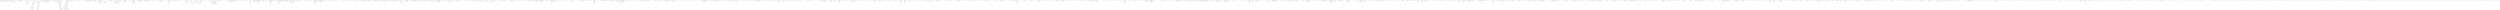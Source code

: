 digraph adj {
graph [k=96]
edge [d=-95]
"2+" [l=363 C=2143]
"2-" [l=363 C=2143]
"5+" [l=542 C=4036]
"5-" [l=542 C=4036]
"9+" [l=1611 C=14761]
"9-" [l=1611 C=14761]
"45+" [l=1813 C=21305]
"45-" [l=1813 C=21305]
"51+" [l=1965 C=15809]
"51-" [l=1965 C=15809]
"62+" [l=407 C=2581]
"62-" [l=407 C=2581]
"63+" [l=761 C=5526]
"63-" [l=761 C=5526]
"86+" [l=335 C=2801]
"86-" [l=335 C=2801]
"88+" [l=1663 C=14347]
"88-" [l=1663 C=14347]
"106+" [l=272 C=1254]
"106-" [l=272 C=1254]
"107+" [l=599 C=4118]
"107-" [l=599 C=4118]
"162+" [l=384 C=1651]
"162-" [l=384 C=1651]
"163+" [l=418 C=2442]
"163-" [l=418 C=2442]
"164+" [l=1075 C=7911]
"164-" [l=1075 C=7911]
"170+" [l=2785 C=30880]
"170-" [l=2785 C=30880]
"185+" [l=680 C=4141]
"185-" [l=680 C=4141]
"196+" [l=1553 C=12219]
"196-" [l=1553 C=12219]
"223+" [l=6059 C=103799]
"223-" [l=6059 C=103799]
"231+" [l=699 C=9687]
"231-" [l=699 C=9687]
"237+" [l=188 C=463]
"237-" [l=188 C=463]
"250+" [l=628 C=4732]
"250-" [l=628 C=4732]
"252+" [l=1117 C=9763]
"252-" [l=1117 C=9763]
"262+" [l=2869 C=25177]
"262-" [l=2869 C=25177]
"269+" [l=2854 C=27188]
"269-" [l=2854 C=27188]
"323+" [l=1381 C=10193]
"323-" [l=1381 C=10193]
"329+" [l=850 C=5397]
"329-" [l=850 C=5397]
"339+" [l=887 C=6478]
"339-" [l=887 C=6478]
"354+" [l=2193 C=19932]
"354-" [l=2193 C=19932]
"359+" [l=970 C=8691]
"359-" [l=970 C=8691]
"372+" [l=240 C=921]
"372-" [l=240 C=921]
"380+" [l=1883 C=14542]
"380-" [l=1883 C=14542]
"391+" [l=1417 C=11100]
"391-" [l=1417 C=11100]
"399+" [l=834 C=7585]
"399-" [l=834 C=7585]
"404+" [l=628 C=4531]
"404-" [l=628 C=4531]
"408+" [l=922 C=6038]
"408-" [l=922 C=6038]
"415+" [l=633 C=4778]
"415-" [l=633 C=4778]
"429+" [l=1320 C=10903]
"429-" [l=1320 C=10903]
"435+" [l=213 C=648]
"435-" [l=213 C=648]
"452+" [l=1693 C=14635]
"452-" [l=1693 C=14635]
"456+" [l=290 C=1510]
"456-" [l=290 C=1510]
"465+" [l=592 C=3884]
"465-" [l=592 C=3884]
"468+" [l=908 C=6669]
"468-" [l=908 C=6669]
"502+" [l=386 C=1877]
"502-" [l=386 C=1877]
"510+" [l=933 C=7870]
"510-" [l=933 C=7870]
"524+" [l=2228 C=20288]
"524-" [l=2228 C=20288]
"536+" [l=807 C=4947]
"536-" [l=807 C=4947]
"542+" [l=1861 C=14867]
"542-" [l=1861 C=14867]
"549+" [l=2264 C=17557]
"549-" [l=2264 C=17557]
"560+" [l=376 C=2469]
"560-" [l=376 C=2469]
"563+" [l=2294 C=18757]
"563-" [l=2294 C=18757]
"572+" [l=2929 C=24201]
"572-" [l=2929 C=24201]
"579+" [l=245 C=1587]
"579-" [l=245 C=1587]
"601+" [l=1173 C=11167]
"601-" [l=1173 C=11167]
"611+" [l=2714 C=21635]
"611-" [l=2714 C=21635]
"626+" [l=1466 C=12475]
"626-" [l=1466 C=12475]
"630+" [l=3488 C=27387]
"630-" [l=3488 C=27387]
"632+" [l=286 C=1794]
"632-" [l=286 C=1794]
"643+" [l=210 C=1011]
"643-" [l=210 C=1011]
"671+" [l=760 C=6408]
"671-" [l=760 C=6408]
"687+" [l=576 C=4070]
"687-" [l=576 C=4070]
"703+" [l=1606 C=11934]
"703-" [l=1606 C=11934]
"712+" [l=1024 C=7619]
"712-" [l=1024 C=7619]
"724+" [l=1927 C=17602]
"724-" [l=1927 C=17602]
"745+" [l=605 C=4800]
"745-" [l=605 C=4800]
"746+" [l=397 C=2089]
"746-" [l=397 C=2089]
"750+" [l=521 C=3867]
"750-" [l=521 C=3867]
"756+" [l=421 C=3020]
"756-" [l=421 C=3020]
"766+" [l=750 C=6424]
"766-" [l=750 C=6424]
"775+" [l=1296 C=11287]
"775-" [l=1296 C=11287]
"792+" [l=1821 C=15890]
"792-" [l=1821 C=15890]
"833+" [l=378 C=4560]
"833-" [l=378 C=4560]
"844+" [l=253 C=926]
"844-" [l=253 C=926]
"855+" [l=248 C=1708]
"855-" [l=248 C=1708]
"860+" [l=1715 C=15975]
"860-" [l=1715 C=15975]
"866+" [l=399 C=2447]
"866-" [l=399 C=2447]
"874+" [l=824 C=5651]
"874-" [l=824 C=5651]
"876+" [l=1397 C=10574]
"876-" [l=1397 C=10574]
"891+" [l=633 C=3639]
"891-" [l=633 C=3639]
"909+" [l=1326 C=10717]
"909-" [l=1326 C=10717]
"912+" [l=1110 C=7561]
"912-" [l=1110 C=7561]
"947+" [l=1034 C=9154]
"947-" [l=1034 C=9154]
"958+" [l=740 C=4413]
"958-" [l=740 C=4413]
"969+" [l=458 C=2915]
"969-" [l=458 C=2915]
"974+" [l=825 C=5315]
"974-" [l=825 C=5315]
"977+" [l=1538 C=11545]
"977-" [l=1538 C=11545]
"996+" [l=861 C=5704]
"996-" [l=861 C=5704]
"1008+" [l=2824 C=25872]
"1008-" [l=2824 C=25872]
"1012+" [l=1832 C=14787]
"1012-" [l=1832 C=14787]
"1016+" [l=3375 C=32072]
"1016-" [l=3375 C=32072]
"1032+" [l=1066 C=8965]
"1032-" [l=1066 C=8965]
"1056+" [l=1877 C=16737]
"1056-" [l=1877 C=16737]
"1060+" [l=1567 C=12540]
"1060-" [l=1567 C=12540]
"1065+" [l=170 C=587]
"1065-" [l=170 C=587]
"1067+" [l=756 C=5972]
"1067-" [l=756 C=5972]
"1103+" [l=2913 C=23618]
"1103-" [l=2913 C=23618]
"1106+" [l=699 C=4990]
"1106-" [l=699 C=4990]
"1108+" [l=518 C=2517]
"1108-" [l=518 C=2517]
"1118+" [l=631 C=5141]
"1118-" [l=631 C=5141]
"1126+" [l=252 C=1491]
"1126-" [l=252 C=1491]
"1129+" [l=893 C=4769]
"1129-" [l=893 C=4769]
"1144+" [l=609 C=4727]
"1144-" [l=609 C=4727]
"1145+" [l=673 C=4846]
"1145-" [l=673 C=4846]
"1185+" [l=919 C=6686]
"1185-" [l=919 C=6686]
"1200+" [l=1974 C=27575]
"1200-" [l=1974 C=27575]
"1228+" [l=3153 C=28245]
"1228-" [l=3153 C=28245]
"1231+" [l=1011 C=8142]
"1231-" [l=1011 C=8142]
"1233+" [l=1634 C=17617]
"1233-" [l=1634 C=17617]
"1241+" [l=1575 C=17096]
"1241-" [l=1575 C=17096]
"1254+" [l=208 C=1702]
"1254-" [l=208 C=1702]
"1264+" [l=1503 C=12360]
"1264-" [l=1503 C=12360]
"1265+" [l=1279 C=7914]
"1265-" [l=1279 C=7914]
"1268+" [l=1466 C=11316]
"1268-" [l=1466 C=11316]
"1283+" [l=1754 C=15123]
"1283-" [l=1754 C=15123]
"1296+" [l=475 C=2790]
"1296-" [l=475 C=2790]
"1299+" [l=791 C=6070]
"1299-" [l=791 C=6070]
"1349+" [l=2152 C=16162]
"1349-" [l=2152 C=16162]
"1377+" [l=754 C=6233]
"1377-" [l=754 C=6233]
"1382+" [l=345 C=1662]
"1382-" [l=345 C=1662]
"1397+" [l=594 C=4578]
"1397-" [l=594 C=4578]
"1417+" [l=205 C=1408]
"1417-" [l=205 C=1408]
"1418+" [l=313 C=1431]
"1418-" [l=313 C=1431]
"1430+" [l=911 C=6192]
"1430-" [l=911 C=6192]
"1437+" [l=1715 C=13261]
"1437-" [l=1715 C=13261]
"1439+" [l=1318 C=10661]
"1439-" [l=1318 C=10661]
"1440+" [l=243 C=793]
"1440-" [l=243 C=793]
"1441+" [l=119 C=915]
"1441-" [l=119 C=915]
"1448+" [l=360 C=3324]
"1448-" [l=360 C=3324]
"1449+" [l=266 C=1368]
"1449-" [l=266 C=1368]
"1489+" [l=290 C=1131]
"1489-" [l=290 C=1131]
"1508+" [l=358 C=2620]
"1508-" [l=358 C=2620]
"1526+" [l=1523 C=10882]
"1526-" [l=1523 C=10882]
"1529+" [l=1271 C=9905]
"1529-" [l=1271 C=9905]
"1531+" [l=257 C=767]
"1531-" [l=257 C=767]
"1541+" [l=3412 C=49370]
"1541-" [l=3412 C=49370]
"1552+" [l=370 C=1860]
"1552-" [l=370 C=1860]
"1558+" [l=467 C=2527]
"1558-" [l=467 C=2527]
"1564+" [l=811 C=6637]
"1564-" [l=811 C=6637]
"1599+" [l=565 C=3539]
"1599-" [l=565 C=3539]
"1600+" [l=496 C=3650]
"1600-" [l=496 C=3650]
"1605+" [l=884 C=7629]
"1605-" [l=884 C=7629]
"1620+" [l=1071 C=9250]
"1620-" [l=1071 C=9250]
"1626+" [l=901 C=6968]
"1626-" [l=901 C=6968]
"1633+" [l=196 C=440]
"1633-" [l=196 C=440]
"1636+" [l=648 C=4619]
"1636-" [l=648 C=4619]
"1651+" [l=344 C=1663]
"1651-" [l=344 C=1663]
"1660+" [l=1127 C=8440]
"1660-" [l=1127 C=8440]
"1665+" [l=1397 C=10549]
"1665-" [l=1397 C=10549]
"1673+" [l=1232 C=8723]
"1673-" [l=1232 C=8723]
"1683+" [l=623 C=4586]
"1683-" [l=623 C=4586]
"1693+" [l=666 C=4509]
"1693-" [l=666 C=4509]
"1713+" [l=1195 C=10180]
"1713-" [l=1195 C=10180]
"1728+" [l=927 C=6937]
"1728-" [l=927 C=6937]
"1732+" [l=1948 C=16275]
"1732-" [l=1948 C=16275]
"1742+" [l=762 C=6526]
"1742-" [l=762 C=6526]
"1758+" [l=1318 C=11081]
"1758-" [l=1318 C=11081]
"1765+" [l=106 C=186]
"1765-" [l=106 C=186]
"1781+" [l=326 C=2149]
"1781-" [l=326 C=2149]
"1814+" [l=621 C=4163]
"1814-" [l=621 C=4163]
"1827+" [l=1234 C=9544]
"1827-" [l=1234 C=9544]
"1837+" [l=1021 C=7629]
"1837-" [l=1021 C=7629]
"1857+" [l=1315 C=11177]
"1857-" [l=1315 C=11177]
"1862+" [l=420 C=2450]
"1862-" [l=420 C=2450]
"1889+" [l=1249 C=9485]
"1889-" [l=1249 C=9485]
"1901+" [l=835 C=6942]
"1901-" [l=835 C=6942]
"1903+" [l=452 C=3671]
"1903-" [l=452 C=3671]
"1915+" [l=260 C=1045]
"1915-" [l=260 C=1045]
"1926+" [l=818 C=5313]
"1926-" [l=818 C=5313]
"1973+" [l=996 C=8152]
"1973-" [l=996 C=8152]
"1976+" [l=684 C=4592]
"1976-" [l=684 C=4592]
"2002+" [l=699 C=4582]
"2002-" [l=699 C=4582]
"2015+" [l=988 C=7303]
"2015-" [l=988 C=7303]
"2025+" [l=1280 C=10754]
"2025-" [l=1280 C=10754]
"2028+" [l=1984 C=15918]
"2028-" [l=1984 C=15918]
"2060+" [l=1313 C=10949]
"2060-" [l=1313 C=10949]
"2061+" [l=1302 C=11127]
"2061-" [l=1302 C=11127]
"2072+" [l=2386 C=17793]
"2072-" [l=2386 C=17793]
"2093+" [l=1562 C=11924]
"2093-" [l=1562 C=11924]
"2095+" [l=1554 C=13216]
"2095-" [l=1554 C=13216]
"2108+" [l=516 C=3336]
"2108-" [l=516 C=3336]
"2110+" [l=219 C=725]
"2110-" [l=219 C=725]
"2113+" [l=703 C=4189]
"2113-" [l=703 C=4189]
"2129+" [l=905 C=6948]
"2129-" [l=905 C=6948]
"2133+" [l=889 C=5703]
"2133-" [l=889 C=5703]
"2135+" [l=895 C=6464]
"2135-" [l=895 C=6464]
"2137+" [l=512 C=3226]
"2137-" [l=512 C=3226]
"2174+" [l=1930 C=16658]
"2174-" [l=1930 C=16658]
"2210+" [l=1107 C=8333]
"2210-" [l=1107 C=8333]
"2213+" [l=268 C=1495]
"2213-" [l=268 C=1495]
"2221+" [l=2266 C=20357]
"2221-" [l=2266 C=20357]
"2228+" [l=1037 C=6470]
"2228-" [l=1037 C=6470]
"2243+" [l=3207 C=25573]
"2243-" [l=3207 C=25573]
"2248+" [l=1035 C=7762]
"2248-" [l=1035 C=7762]
"2258+" [l=179 C=1462]
"2258-" [l=179 C=1462]
"2263+" [l=255 C=1577]
"2263-" [l=255 C=1577]
"2270+" [l=503 C=3957]
"2270-" [l=503 C=3957]
"2271+" [l=367 C=2140]
"2271-" [l=367 C=2140]
"2279+" [l=1917 C=14164]
"2279-" [l=1917 C=14164]
"2283+" [l=1416 C=11237]
"2283-" [l=1416 C=11237]
"2292+" [l=568 C=4493]
"2292-" [l=568 C=4493]
"2298+" [l=461 C=3894]
"2298-" [l=461 C=3894]
"2318+" [l=405 C=4723]
"2318-" [l=405 C=4723]
"2321+" [l=2126 C=18556]
"2321-" [l=2126 C=18556]
"2322+" [l=1318 C=9533]
"2322-" [l=1318 C=9533]
"2325+" [l=1085 C=8012]
"2325-" [l=1085 C=8012]
"2329+" [l=137 C=352]
"2329-" [l=137 C=352]
"2330+" [l=840 C=7087]
"2330-" [l=840 C=7087]
"2334+" [l=191 C=558]
"2334-" [l=191 C=558]
"2365+" [l=543 C=3220]
"2365-" [l=543 C=3220]
"2368+" [l=1266 C=10923]
"2368-" [l=1266 C=10923]
"2381+" [l=180 C=831]
"2381-" [l=180 C=831]
"2396+" [l=394 C=1879]
"2396-" [l=394 C=1879]
"2401+" [l=947 C=7249]
"2401-" [l=947 C=7249]
"2407+" [l=502 C=2419]
"2407-" [l=502 C=2419]
"2413+" [l=1627 C=13700]
"2413-" [l=1627 C=13700]
"2419+" [l=1054 C=8173]
"2419-" [l=1054 C=8173]
"2425+" [l=1291 C=9087]
"2425-" [l=1291 C=9087]
"2432+" [l=742 C=5238]
"2432-" [l=742 C=5238]
"2448+" [l=153 C=1067]
"2448-" [l=153 C=1067]
"2456+" [l=284 C=873]
"2456-" [l=284 C=873]
"2461+" [l=1058 C=8116]
"2461-" [l=1058 C=8116]
"2465+" [l=1573 C=11117]
"2465-" [l=1573 C=11117]
"2499+" [l=1037 C=8430]
"2499-" [l=1037 C=8430]
"2515+" [l=1822 C=16331]
"2515-" [l=1822 C=16331]
"2522+" [l=393 C=2428]
"2522-" [l=393 C=2428]
"2549+" [l=526 C=3736]
"2549-" [l=526 C=3736]
"2568+" [l=898 C=6546]
"2568-" [l=898 C=6546]
"2601+" [l=3059 C=27484]
"2601-" [l=3059 C=27484]
"2608+" [l=501 C=3091]
"2608-" [l=501 C=3091]
"2613+" [l=662 C=4931]
"2613-" [l=662 C=4931]
"2632+" [l=937 C=6513]
"2632-" [l=937 C=6513]
"2635+" [l=2040 C=15932]
"2635-" [l=2040 C=15932]
"2638+" [l=607 C=4830]
"2638-" [l=607 C=4830]
"2644+" [l=465 C=2748]
"2644-" [l=465 C=2748]
"2654+" [l=881 C=6525]
"2654-" [l=881 C=6525]
"2658+" [l=415 C=1776]
"2658-" [l=415 C=1776]
"2666+" [l=515 C=3319]
"2666-" [l=515 C=3319]
"2674+" [l=429 C=2862]
"2674-" [l=429 C=2862]
"2683+" [l=127 C=744]
"2683-" [l=127 C=744]
"2701+" [l=1438 C=11532]
"2701-" [l=1438 C=11532]
"2705+" [l=327 C=1198]
"2705-" [l=327 C=1198]
"2718+" [l=2427 C=19600]
"2718-" [l=2427 C=19600]
"2728+" [l=535 C=4024]
"2728-" [l=535 C=4024]
"2738+" [l=245 C=554]
"2738-" [l=245 C=554]
"2749+" [l=708 C=4864]
"2749-" [l=708 C=4864]
"2753+" [l=555 C=3141]
"2753-" [l=555 C=3141]
"2766+" [l=1042 C=8084]
"2766-" [l=1042 C=8084]
"2771+" [l=1286 C=9880]
"2771-" [l=1286 C=9880]
"2781+" [l=961 C=6385]
"2781-" [l=961 C=6385]
"2793+" [l=282 C=1937]
"2793-" [l=282 C=1937]
"2806+" [l=698 C=4287]
"2806-" [l=698 C=4287]
"2822+" [l=659 C=4009]
"2822-" [l=659 C=4009]
"2826+" [l=608 C=5020]
"2826-" [l=608 C=5020]
"2829+" [l=2145 C=18443]
"2829-" [l=2145 C=18443]
"2852+" [l=311 C=1316]
"2852-" [l=311 C=1316]
"2857+" [l=317 C=1346]
"2857-" [l=317 C=1346]
"2858+" [l=475 C=5847]
"2858-" [l=475 C=5847]
"2863+" [l=538 C=3980]
"2863-" [l=538 C=3980]
"2886+" [l=1096 C=8340]
"2886-" [l=1096 C=8340]
"2930+" [l=211 C=680]
"2930-" [l=211 C=680]
"2941+" [l=927 C=6595]
"2941-" [l=927 C=6595]
"2961+" [l=1628 C=24852]
"2961-" [l=1628 C=24852]
"2987+" [l=838 C=5912]
"2987-" [l=838 C=5912]
"2993+" [l=530 C=3604]
"2993-" [l=530 C=3604]
"3001+" [l=625 C=4719]
"3001-" [l=625 C=4719]
"3048+" [l=1804 C=16039]
"3048-" [l=1804 C=16039]
"3057+" [l=380 C=2211]
"3057-" [l=380 C=2211]
"3059+" [l=372 C=2035]
"3059-" [l=372 C=2035]
"3066+" [l=429 C=4454]
"3066-" [l=429 C=4454]
"3071+" [l=415 C=2424]
"3071-" [l=415 C=2424]
"3073+" [l=2154 C=18910]
"3073-" [l=2154 C=18910]
"3094+" [l=496 C=3306]
"3094-" [l=496 C=3306]
"3115+" [l=905 C=5457]
"3115-" [l=905 C=5457]
"3116+" [l=629 C=3726]
"3116-" [l=629 C=3726]
"3120+" [l=1435 C=13853]
"3120-" [l=1435 C=13853]
"3124+" [l=1133 C=6075]
"3124-" [l=1133 C=6075]
"3130+" [l=778 C=5870]
"3130-" [l=778 C=5870]
"3140+" [l=113 C=230]
"3140-" [l=113 C=230]
"3141+" [l=850 C=7685]
"3141-" [l=850 C=7685]
"3143+" [l=297 C=3302]
"3143-" [l=297 C=3302]
"3149+" [l=952 C=6403]
"3149-" [l=952 C=6403]
"3170+" [l=221 C=759]
"3170-" [l=221 C=759]
"3176+" [l=548 C=3570]
"3176-" [l=548 C=3570]
"3179+" [l=1777 C=18032]
"3179-" [l=1777 C=18032]
"3183+" [l=643 C=4618]
"3183-" [l=643 C=4618]
"3186+" [l=968 C=6540]
"3186-" [l=968 C=6540]
"3187+" [l=692 C=4735]
"3187-" [l=692 C=4735]
"3194+" [l=190 C=3388]
"3194-" [l=190 C=3388]
"3198+" [l=1034 C=7546]
"3198-" [l=1034 C=7546]
"3203+" [l=236 C=3495]
"3203-" [l=236 C=3495]
"3220+" [l=303 C=2020]
"3220-" [l=303 C=2020]
"3232+" [l=285 C=1747]
"3232-" [l=285 C=1747]
"3250+" [l=3434 C=29604]
"3250-" [l=3434 C=29604]
"3272+" [l=728 C=4830]
"3272-" [l=728 C=4830]
"3274+" [l=775 C=4937]
"3274-" [l=775 C=4937]
"3278+" [l=1467 C=10604]
"3278-" [l=1467 C=10604]
"3281+" [l=848 C=6071]
"3281-" [l=848 C=6071]
"3295+" [l=912 C=12265]
"3295-" [l=912 C=12265]
"3307+" [l=407 C=2514]
"3307-" [l=407 C=2514]
"3308+" [l=566 C=3629]
"3308-" [l=566 C=3629]
"3309+" [l=588 C=3616]
"3309-" [l=588 C=3616]
"3316+" [l=267 C=1812]
"3316-" [l=267 C=1812]
"3338+" [l=1391 C=13236]
"3338-" [l=1391 C=13236]
"3348+" [l=297 C=1569]
"3348-" [l=297 C=1569]
"3351+" [l=222 C=712]
"3351-" [l=222 C=712]
"3361+" [l=538 C=3073]
"3361-" [l=538 C=3073]
"3365+" [l=669 C=4701]
"3365-" [l=669 C=4701]
"3367+" [l=634 C=3582]
"3367-" [l=634 C=3582]
"3379+" [l=1013 C=6644]
"3379-" [l=1013 C=6644]
"3387+" [l=1497 C=12719]
"3387-" [l=1497 C=12719]
"3388+" [l=1922 C=15225]
"3388-" [l=1922 C=15225]
"3437+" [l=894 C=5717]
"3437-" [l=894 C=5717]
"3443+" [l=253 C=885]
"3443-" [l=253 C=885]
"3456+" [l=1369 C=10767]
"3456-" [l=1369 C=10767]
"3468+" [l=956 C=7612]
"3468-" [l=956 C=7612]
"3472+" [l=652 C=4300]
"3472-" [l=652 C=4300]
"3511+" [l=1518 C=12128]
"3511-" [l=1518 C=12128]
"3524+" [l=1087 C=8016]
"3524-" [l=1087 C=8016]
"3531+" [l=323 C=2145]
"3531-" [l=323 C=2145]
"3533+" [l=638 C=3937]
"3533-" [l=638 C=3937]
"3534+" [l=611 C=3989]
"3534-" [l=611 C=3989]
"3540+" [l=178 C=2273]
"3540-" [l=178 C=2273]
"3558+" [l=985 C=7666]
"3558-" [l=985 C=7666]
"3582+" [l=1013 C=7779]
"3582-" [l=1013 C=7779]
"3588+" [l=372 C=1689]
"3588-" [l=372 C=1689]
"3616+" [l=811 C=5870]
"3616-" [l=811 C=5870]
"3619+" [l=210 C=481]
"3619-" [l=210 C=481]
"3622+" [l=355 C=2187]
"3622-" [l=355 C=2187]
"3624+" [l=1408 C=12334]
"3624-" [l=1408 C=12334]
"3635+" [l=277 C=884]
"3635-" [l=277 C=884]
"3636+" [l=185 C=1131]
"3636-" [l=185 C=1131]
"3639+" [l=182 C=2214]
"3639-" [l=182 C=2214]
"3646+" [l=208 C=484]
"3646-" [l=208 C=484]
"3668+" [l=607 C=3091]
"3668-" [l=607 C=3091]
"3672+" [l=191 C=795]
"3672-" [l=191 C=795]
"3684+" [l=285 C=2560]
"3684-" [l=285 C=2560]
"3686+" [l=810 C=6720]
"3686-" [l=810 C=6720]
"3701+" [l=430 C=3281]
"3701-" [l=430 C=3281]
"3707+" [l=1910 C=15909]
"3707-" [l=1910 C=15909]
"3709+" [l=253 C=1177]
"3709-" [l=253 C=1177]
"3712+" [l=1519 C=12973]
"3712-" [l=1519 C=12973]
"3717+" [l=109 C=787]
"3717-" [l=109 C=787]
"3728+" [l=870 C=6554]
"3728-" [l=870 C=6554]
"3740+" [l=3075 C=26801]
"3740-" [l=3075 C=26801]
"3755+" [l=409 C=1679]
"3755-" [l=409 C=1679]
"3756+" [l=239 C=1097]
"3756-" [l=239 C=1097]
"3759+" [l=298 C=1899]
"3759-" [l=298 C=1899]
"3760+" [l=892 C=5857]
"3760-" [l=892 C=5857]
"3768+" [l=589 C=3931]
"3768-" [l=589 C=3931]
"3769+" [l=2180 C=21053]
"3769-" [l=2180 C=21053]
"3775+" [l=1831 C=15695]
"3775-" [l=1831 C=15695]
"3776+" [l=672 C=3938]
"3776-" [l=672 C=3938]
"3780+" [l=215 C=1433]
"3780-" [l=215 C=1433]
"3791+" [l=484 C=3153]
"3791-" [l=484 C=3153]
"3793+" [l=968 C=7840]
"3793-" [l=968 C=7840]
"3795+" [l=680 C=5005]
"3795-" [l=680 C=5005]
"3811+" [l=958 C=5165]
"3811-" [l=958 C=5165]
"3845+" [l=701 C=5879]
"3845-" [l=701 C=5879]
"3847+" [l=1463 C=11329]
"3847-" [l=1463 C=11329]
"3864+" [l=1973 C=17789]
"3864-" [l=1973 C=17789]
"3873+" [l=374 C=2094]
"3873-" [l=374 C=2094]
"3879+" [l=608 C=4436]
"3879-" [l=608 C=4436]
"3892+" [l=369 C=2493]
"3892-" [l=369 C=2493]
"3897+" [l=821 C=5566]
"3897-" [l=821 C=5566]
"3901+" [l=206 C=488]
"3901-" [l=206 C=488]
"3916+" [l=1510 C=15232]
"3916-" [l=1510 C=15232]
"3922+" [l=876 C=11658]
"3922-" [l=876 C=11658]
"3928+" [l=618 C=3740]
"3928-" [l=618 C=3740]
"3929+" [l=474 C=4052]
"3929-" [l=474 C=4052]
"3958+" [l=1940 C=16444]
"3958-" [l=1940 C=16444]
"3960+" [l=793 C=6778]
"3960-" [l=793 C=6778]
"3967+" [l=227 C=673]
"3967-" [l=227 C=673]
"3974+" [l=913 C=6340]
"3974-" [l=913 C=6340]
"3979+" [l=191 C=855]
"3979-" [l=191 C=855]
"3981+" [l=1012 C=7115]
"3981-" [l=1012 C=7115]
"3983+" [l=669 C=4912]
"3983-" [l=669 C=4912]
"3992+" [l=421 C=2438]
"3992-" [l=421 C=2438]
"3997+" [l=684 C=4600]
"3997-" [l=684 C=4600]
"4005+" [l=438 C=2923]
"4005-" [l=438 C=2923]
"4007+" [l=405 C=2707]
"4007-" [l=405 C=2707]
"4030+" [l=1364 C=8945]
"4030-" [l=1364 C=8945]
"4035+" [l=472 C=2929]
"4035-" [l=472 C=2929]
"4043+" [l=1424 C=17590]
"4043-" [l=1424 C=17590]
"4066+" [l=851 C=7612]
"4066-" [l=851 C=7612]
"4079+" [l=204 C=845]
"4079-" [l=204 C=845]
"4083+" [l=904 C=6836]
"4083-" [l=904 C=6836]
"4090+" [l=1030 C=7343]
"4090-" [l=1030 C=7343]
"4093+" [l=219 C=566]
"4093-" [l=219 C=566]
"4094+" [l=145 C=992]
"4094-" [l=145 C=992]
"4124+" [l=970 C=7639]
"4124-" [l=970 C=7639]
"4134+" [l=481 C=2846]
"4134-" [l=481 C=2846]
"4135+" [l=523 C=2609]
"4135-" [l=523 C=2609]
"4158+" [l=1253 C=9514]
"4158-" [l=1253 C=9514]
"4163+" [l=1502 C=11909]
"4163-" [l=1502 C=11909]
"4176+" [l=143 C=696]
"4176-" [l=143 C=696]
"4192+" [l=235 C=1412]
"4192-" [l=235 C=1412]
"4194+" [l=976 C=7379]
"4194-" [l=976 C=7379]
"4198+" [l=208 C=431]
"4198-" [l=208 C=431]
"4200+" [l=399 C=2551]
"4200-" [l=399 C=2551]
"4211+" [l=560 C=3340]
"4211-" [l=560 C=3340]
"4215+" [l=684 C=5217]
"4215-" [l=684 C=5217]
"4248+" [l=152 C=1400]
"4248-" [l=152 C=1400]
"4262+" [l=1002 C=7030]
"4262-" [l=1002 C=7030]
"4267+" [l=827 C=6468]
"4267-" [l=827 C=6468]
"4279+" [l=675 C=5343]
"4279-" [l=675 C=5343]
"4307+" [l=619 C=11513]
"4307-" [l=619 C=11513]
"4309+" [l=930 C=6931]
"4309-" [l=930 C=6931]
"4315+" [l=969 C=7200]
"4315-" [l=969 C=7200]
"4317+" [l=355 C=2251]
"4317-" [l=355 C=2251]
"4319+" [l=204 C=657]
"4319-" [l=204 C=657]
"4343+" [l=891 C=5594]
"4343-" [l=891 C=5594]
"4372+" [l=568 C=3204]
"4372-" [l=568 C=3204]
"4374+" [l=170 C=1675]
"4374-" [l=170 C=1675]
"4383+" [l=345 C=1348]
"4383-" [l=345 C=1348]
"4391+" [l=1637 C=12243]
"4391-" [l=1637 C=12243]
"4399+" [l=1350 C=8722]
"4399-" [l=1350 C=8722]
"4405+" [l=191 C=761]
"4405-" [l=191 C=761]
"4422+" [l=191 C=985]
"4422-" [l=191 C=985]
"4431+" [l=152 C=784]
"4431-" [l=152 C=784]
"4443+" [l=719 C=5192]
"4443-" [l=719 C=5192]
"4446+" [l=904 C=7005]
"4446-" [l=904 C=7005]
"4448+" [l=637 C=4105]
"4448-" [l=637 C=4105]
"4458+" [l=225 C=712]
"4458-" [l=225 C=712]
"4463+" [l=706 C=4525]
"4463-" [l=706 C=4525]
"4477+" [l=640 C=4751]
"4477-" [l=640 C=4751]
"4514+" [l=575 C=3341]
"4514-" [l=575 C=3341]
"4515+" [l=333 C=2220]
"4515-" [l=333 C=2220]
"4524+" [l=213 C=886]
"4524-" [l=213 C=886]
"4567+" [l=418 C=2213]
"4567-" [l=418 C=2213]
"4569+" [l=406 C=1851]
"4569-" [l=406 C=1851]
"4574+" [l=159 C=672]
"4574-" [l=159 C=672]
"4582+" [l=500 C=2797]
"4582-" [l=500 C=2797]
"4584+" [l=756 C=5499]
"4584-" [l=756 C=5499]
"4589+" [l=240 C=976]
"4589-" [l=240 C=976]
"4623+" [l=816 C=6209]
"4623-" [l=816 C=6209]
"4624+" [l=415 C=2813]
"4624-" [l=415 C=2813]
"4634+" [l=1110 C=8387]
"4634-" [l=1110 C=8387]
"4642+" [l=242 C=683]
"4642-" [l=242 C=683]
"4647+" [l=362 C=1592]
"4647-" [l=362 C=1592]
"4657+" [l=889 C=6091]
"4657-" [l=889 C=6091]
"4664+" [l=417 C=3258]
"4664-" [l=417 C=3258]
"4668+" [l=638 C=4419]
"4668-" [l=638 C=4419]
"4676+" [l=171 C=1135]
"4676-" [l=171 C=1135]
"4679+" [l=1279 C=10011]
"4679-" [l=1279 C=10011]
"4683+" [l=474 C=2873]
"4683-" [l=474 C=2873]
"4699+" [l=217 C=809]
"4699-" [l=217 C=809]
"4702+" [l=251 C=945]
"4702-" [l=251 C=945]
"4713+" [l=140 C=751]
"4713-" [l=140 C=751]
"4736+" [l=274 C=3016]
"4736-" [l=274 C=3016]
"4738+" [l=452 C=2971]
"4738-" [l=452 C=2971]
"4740+" [l=513 C=3116]
"4740-" [l=513 C=3116]
"4772+" [l=900 C=6628]
"4772-" [l=900 C=6628]
"4773+" [l=263 C=1432]
"4773-" [l=263 C=1432]
"4779+" [l=583 C=3381]
"4779-" [l=583 C=3381]
"4780+" [l=598 C=4810]
"4780-" [l=598 C=4810]
"4783+" [l=290 C=1750]
"4783-" [l=290 C=1750]
"4786+" [l=250 C=841]
"4786-" [l=250 C=841]
"4810+" [l=1888 C=16389]
"4810-" [l=1888 C=16389]
"4819+" [l=489 C=3357]
"4819-" [l=489 C=3357]
"4828+" [l=824 C=5710]
"4828-" [l=824 C=5710]
"4841+" [l=838 C=5638]
"4841-" [l=838 C=5638]
"4848+" [l=555 C=4689]
"4848-" [l=555 C=4689]
"4876+" [l=749 C=5941]
"4876-" [l=749 C=5941]
"4886+" [l=329 C=2124]
"4886-" [l=329 C=2124]
"4889+" [l=139 C=646]
"4889-" [l=139 C=646]
"4904+" [l=260 C=1223]
"4904-" [l=260 C=1223]
"4920+" [l=537 C=3819]
"4920-" [l=537 C=3819]
"4943+" [l=731 C=4911]
"4943-" [l=731 C=4911]
"4946+" [l=242 C=1553]
"4946-" [l=242 C=1553]
"4964+" [l=753 C=4751]
"4964-" [l=753 C=4751]
"4979+" [l=249 C=729]
"4979-" [l=249 C=729]
"4995+" [l=213 C=439]
"4995-" [l=213 C=439]
"4999+" [l=266 C=1402]
"4999-" [l=266 C=1402]
"5002+" [l=128 C=926]
"5002-" [l=128 C=926]
"5017+" [l=571 C=4833]
"5017-" [l=571 C=4833]
"5021+" [l=159 C=904]
"5021-" [l=159 C=904]
"5027+" [l=279 C=1273]
"5027-" [l=279 C=1273]
"5029+" [l=574 C=3145]
"5029-" [l=574 C=3145]
"5032+" [l=328 C=1670]
"5032-" [l=328 C=1670]
"5058+" [l=250 C=823]
"5058-" [l=250 C=823]
"5061+" [l=179 C=634]
"5061-" [l=179 C=634]
"5077+" [l=730 C=7122]
"5077-" [l=730 C=7122]
"5096+" [l=615 C=3359]
"5096-" [l=615 C=3359]
"5097+" [l=315 C=1072]
"5097-" [l=315 C=1072]
"5101+" [l=581 C=3771]
"5101-" [l=581 C=3771]
"5103+" [l=448 C=3013]
"5103-" [l=448 C=3013]
"5105+" [l=343 C=1764]
"5105-" [l=343 C=1764]
"5107+" [l=285 C=1398]
"5107-" [l=285 C=1398]
"5121+" [l=1184 C=9429]
"5121-" [l=1184 C=9429]
"5124+" [l=121 C=328]
"5124-" [l=121 C=328]
"5133+" [l=756 C=5009]
"5133-" [l=756 C=5009]
"5156+" [l=346 C=1488]
"5156-" [l=346 C=1488]
"5172+" [l=292 C=1014]
"5172-" [l=292 C=1014]
"5189+" [l=595 C=3195]
"5189-" [l=595 C=3195]
"5197+" [l=291 C=1958]
"5197-" [l=291 C=1958]
"5204+" [l=233 C=2276]
"5204-" [l=233 C=2276]
"5205+" [l=307 C=1374]
"5205-" [l=307 C=1374]
"5213+" [l=523 C=3112]
"5213-" [l=523 C=3112]
"5220+" [l=628 C=3429]
"5220-" [l=628 C=3429]
"5221+" [l=771 C=5566]
"5221-" [l=771 C=5566]
"5225+" [l=269 C=913]
"5225-" [l=269 C=913]
"5232+" [l=624 C=3348]
"5232-" [l=624 C=3348]
"5233+" [l=195 C=1138]
"5233-" [l=195 C=1138]
"5252+" [l=1260 C=9828]
"5252-" [l=1260 C=9828]
"5253+" [l=426 C=2997]
"5253-" [l=426 C=2997]
"5255+" [l=589 C=3110]
"5255-" [l=589 C=3110]
"5291+" [l=666 C=4633]
"5291-" [l=666 C=4633]
"5294+" [l=361 C=2282]
"5294-" [l=361 C=2282]
"5302+" [l=815 C=6270]
"5302-" [l=815 C=6270]
"5324+" [l=558 C=4137]
"5324-" [l=558 C=4137]
"5336+" [l=348 C=2328]
"5336-" [l=348 C=2328]
"5342+" [l=195 C=386]
"5342-" [l=195 C=386]
"5359+" [l=243 C=534]
"5359-" [l=243 C=534]
"5360+" [l=357 C=1415]
"5360-" [l=357 C=1415]
"5369+" [l=3087 C=26287]
"5369-" [l=3087 C=26287]
"5370+" [l=297 C=1335]
"5370-" [l=297 C=1335]
"5374+" [l=128 C=347]
"5374-" [l=128 C=347]
"5399+" [l=452 C=2587]
"5399-" [l=452 C=2587]
"5414+" [l=340 C=2264]
"5414-" [l=340 C=2264]
"5415+" [l=333 C=1889]
"5415-" [l=333 C=1889]
"5424+" [l=284 C=1283]
"5424-" [l=284 C=1283]
"5443+" [l=294 C=1183]
"5443-" [l=294 C=1183]
"5457+" [l=1360 C=11143]
"5457-" [l=1360 C=11143]
"5465+" [l=1542 C=10648]
"5465-" [l=1542 C=10648]
"5468+" [l=731 C=6064]
"5468-" [l=731 C=6064]
"5473+" [l=377 C=1751]
"5473-" [l=377 C=1751]
"5482+" [l=711 C=4784]
"5482-" [l=711 C=4784]
"5493+" [l=326 C=1706]
"5493-" [l=326 C=1706]
"5500+" [l=244 C=909]
"5500-" [l=244 C=909]
"5517+" [l=544 C=4235]
"5517-" [l=544 C=4235]
"5518+" [l=1215 C=9891]
"5518-" [l=1215 C=9891]
"5529+" [l=328 C=1325]
"5529-" [l=328 C=1325]
"5537+" [l=448 C=1912]
"5537-" [l=448 C=1912]
"5538+" [l=245 C=3401]
"5538-" [l=245 C=3401]
"5551+" [l=673 C=4599]
"5551-" [l=673 C=4599]
"5558+" [l=191 C=1062]
"5558-" [l=191 C=1062]
"5559+" [l=456 C=2805]
"5559-" [l=456 C=2805]
"5566+" [l=909 C=7502]
"5566-" [l=909 C=7502]
"5569+" [l=244 C=3276]
"5569-" [l=244 C=3276]
"5573+" [l=215 C=919]
"5573-" [l=215 C=919]
"5576+" [l=289 C=1397]
"5576-" [l=289 C=1397]
"5577+" [l=216 C=1239]
"5577-" [l=216 C=1239]
"5579+" [l=495 C=3523]
"5579-" [l=495 C=3523]
"5593+" [l=296 C=1572]
"5593-" [l=296 C=1572]
"5601+" [l=651 C=4793]
"5601-" [l=651 C=4793]
"5619+" [l=442 C=3017]
"5619-" [l=442 C=3017]
"5637+" [l=267 C=1208]
"5637-" [l=267 C=1208]
"5639+" [l=532 C=4373]
"5639-" [l=532 C=4373]
"5642+" [l=439 C=2296]
"5642-" [l=439 C=2296]
"5644+" [l=170 C=2092]
"5644-" [l=170 C=2092]
"5647+" [l=195 C=835]
"5647-" [l=195 C=835]
"5651+" [l=450 C=2961]
"5651-" [l=450 C=2961]
"5658+" [l=807 C=4517]
"5658-" [l=807 C=4517]
"5661+" [l=284 C=1052]
"5661-" [l=284 C=1052]
"5663+" [l=733 C=4521]
"5663-" [l=733 C=4521]
"5700+" [l=283 C=1758]
"5700-" [l=283 C=1758]
"5751+" [l=499 C=3160]
"5751-" [l=499 C=3160]
"5771+" [l=528 C=3322]
"5771-" [l=528 C=3322]
"5793+" [l=801 C=5806]
"5793-" [l=801 C=5806]
"5798+" [l=416 C=2145]
"5798-" [l=416 C=2145]
"5799+" [l=229 C=519]
"5799-" [l=229 C=519]
"5802+" [l=783 C=6058]
"5802-" [l=783 C=6058]
"5807+" [l=449 C=2124]
"5807-" [l=449 C=2124]
"5810+" [l=687 C=4100]
"5810-" [l=687 C=4100]
"5818+" [l=362 C=1621]
"5818-" [l=362 C=1621]
"5831+" [l=165 C=2130]
"5831-" [l=165 C=2130]
"5835+" [l=499 C=3294]
"5835-" [l=499 C=3294]
"5850+" [l=1594 C=12797]
"5850-" [l=1594 C=12797]
"5872+" [l=196 C=645]
"5872-" [l=196 C=645]
"5877+" [l=134 C=1211]
"5877-" [l=134 C=1211]
"5882+" [l=333 C=1433]
"5882-" [l=333 C=1433]
"5888+" [l=119 C=386]
"5888-" [l=119 C=386]
"5894+" [l=271 C=1077]
"5894-" [l=271 C=1077]
"5922+" [l=575 C=3550]
"5922-" [l=575 C=3550]
"5926+" [l=337 C=1517]
"5926-" [l=337 C=1517]
"5932+" [l=402 C=1390]
"5932-" [l=402 C=1390]
"5934+" [l=781 C=5417]
"5934-" [l=781 C=5417]
"5949+" [l=211 C=747]
"5949-" [l=211 C=747]
"5954+" [l=197 C=462]
"5954-" [l=197 C=462]
"5966+" [l=677 C=4859]
"5966-" [l=677 C=4859]
"5974+" [l=159 C=1383]
"5974-" [l=159 C=1383]
"5981+" [l=605 C=4571]
"5981-" [l=605 C=4571]
"5986+" [l=232 C=686]
"5986-" [l=232 C=686]
"5992+" [l=251 C=1843]
"5992-" [l=251 C=1843]
"5993+" [l=470 C=3464]
"5993-" [l=470 C=3464]
"6003+" [l=420 C=2552]
"6003-" [l=420 C=2552]
"6020+" [l=96 C=25]
"6020-" [l=96 C=25]
"6025+" [l=1709 C=15204]
"6025-" [l=1709 C=15204]
"6029+" [l=236 C=936]
"6029-" [l=236 C=936]
"6034+" [l=250 C=653]
"6034-" [l=250 C=653]
"6038+" [l=751 C=4874]
"6038-" [l=751 C=4874]
"6039+" [l=706 C=5546]
"6039-" [l=706 C=5546]
"6046+" [l=738 C=4587]
"6046-" [l=738 C=4587]
"6052+" [l=398 C=2079]
"6052-" [l=398 C=2079]
"6057+" [l=567 C=3702]
"6057-" [l=567 C=3702]
"6063+" [l=1154 C=8011]
"6063-" [l=1154 C=8011]
"6071+" [l=271 C=1169]
"6071-" [l=271 C=1169]
"6088+" [l=271 C=1037]
"6088-" [l=271 C=1037]
"6091+" [l=766 C=5926]
"6091-" [l=766 C=5926]
"6092+" [l=117 C=895]
"6092-" [l=117 C=895]
"6098+" [l=588 C=4557]
"6098-" [l=588 C=4557]
"6108+" [l=749 C=5503]
"6108-" [l=749 C=5503]
"6109+" [l=211 C=1286]
"6109-" [l=211 C=1286]
"6113+" [l=398 C=1602]
"6113-" [l=398 C=1602]
"6115+" [l=247 C=833]
"6115-" [l=247 C=833]
"6125+" [l=878 C=5593]
"6125-" [l=878 C=5593]
"6129+" [l=380 C=1795]
"6129-" [l=380 C=1795]
"6131+" [l=160 C=1132]
"6131-" [l=160 C=1132]
"6141+" [l=404 C=2167]
"6141-" [l=404 C=2167]
"6156+" [l=1213 C=8689]
"6156-" [l=1213 C=8689]
"6171+" [l=228 C=1000]
"6171-" [l=228 C=1000]
"6182+" [l=110 C=525]
"6182-" [l=110 C=525]
"6183+" [l=214 C=936]
"6183-" [l=214 C=936]
"6194+" [l=314 C=4162]
"6194-" [l=314 C=4162]
"6196+" [l=598 C=3363]
"6196-" [l=598 C=3363]
"6202+" [l=685 C=4874]
"6202-" [l=685 C=4874]
"6214+" [l=321 C=1975]
"6214-" [l=321 C=1975]
"6220+" [l=474 C=2660]
"6220-" [l=474 C=2660]
"6221+" [l=509 C=3300]
"6221-" [l=509 C=3300]
"6233+" [l=315 C=1329]
"6233-" [l=315 C=1329]
"6244+" [l=427 C=2465]
"6244-" [l=427 C=2465]
"6251+" [l=223 C=479]
"6251-" [l=223 C=479]
"6254+" [l=435 C=2133]
"6254-" [l=435 C=2133]
"6256+" [l=279 C=1071]
"6256-" [l=279 C=1071]
"6262+" [l=223 C=811]
"6262-" [l=223 C=811]
"6279+" [l=565 C=2932]
"6279-" [l=565 C=2932]
"6284+" [l=612 C=5125]
"6284-" [l=612 C=5125]
"6289+" [l=308 C=1259]
"6289-" [l=308 C=1259]
"6292+" [l=423 C=2396]
"6292-" [l=423 C=2396]
"6297+" [l=181 C=277]
"6297-" [l=181 C=277]
"6306+" [l=290 C=1313]
"6306-" [l=290 C=1313]
"6309+" [l=675 C=4055]
"6309-" [l=675 C=4055]
"6310+" [l=813 C=4810]
"6310-" [l=813 C=4810]
"6321+" [l=500 C=3818]
"6321-" [l=500 C=3818]
"6332+" [l=455 C=2036]
"6332-" [l=455 C=2036]
"6334+" [l=261 C=593]
"6334-" [l=261 C=593]
"6335+" [l=268 C=1166]
"6335-" [l=268 C=1166]
"6336+" [l=528 C=3275]
"6336-" [l=528 C=3275]
"6340+" [l=538 C=3594]
"6340-" [l=538 C=3594]
"6349+" [l=526 C=3978]
"6349-" [l=526 C=3978]
"6353+" [l=919 C=7041]
"6353-" [l=919 C=7041]
"6359+" [l=945 C=8391]
"6359-" [l=945 C=8391]
"6369+" [l=753 C=5064]
"6369-" [l=753 C=5064]
"6370+" [l=1491 C=10945]
"6370-" [l=1491 C=10945]
"6380+" [l=270 C=781]
"6380-" [l=270 C=781]
"6387+" [l=433 C=2702]
"6387-" [l=433 C=2702]
"6393+" [l=455 C=2700]
"6393-" [l=455 C=2700]
"6410+" [l=776 C=6289]
"6410-" [l=776 C=6289]
"6417+" [l=267 C=1140]
"6417-" [l=267 C=1140]
"6419+" [l=654 C=4491]
"6419-" [l=654 C=4491]
"6422+" [l=162 C=927]
"6422-" [l=162 C=927]
"6423+" [l=200 C=957]
"6423-" [l=200 C=957]
"6428+" [l=362 C=2443]
"6428-" [l=362 C=2443]
"6438+" [l=1087 C=7889]
"6438-" [l=1087 C=7889]
"6444+" [l=395 C=1426]
"6444-" [l=395 C=1426]
"6446+" [l=108 C=156]
"6446-" [l=108 C=156]
"6472+" [l=176 C=460]
"6472-" [l=176 C=460]
"6475+" [l=292 C=1427]
"6475-" [l=292 C=1427]
"6490+" [l=1071 C=8204]
"6490-" [l=1071 C=8204]
"6494+" [l=476 C=3102]
"6494-" [l=476 C=3102]
"6503+" [l=557 C=3408]
"6503-" [l=557 C=3408]
"6514+" [l=412 C=2957]
"6514-" [l=412 C=2957]
"6518+" [l=154 C=502]
"6518-" [l=154 C=502]
"6531+" [l=450 C=2214]
"6531-" [l=450 C=2214]
"6537+" [l=554 C=3297]
"6537-" [l=554 C=3297]
"6555+" [l=250 C=1102]
"6555-" [l=250 C=1102]
"6563+" [l=697 C=4864]
"6563-" [l=697 C=4864]
"6573+" [l=601 C=5033]
"6573-" [l=601 C=5033]
"6589+" [l=444 C=3019]
"6589-" [l=444 C=3019]
"6611+" [l=398 C=1488]
"6611-" [l=398 C=1488]
"6624+" [l=434 C=2871]
"6624-" [l=434 C=2871]
"6627+" [l=210 C=428]
"6627-" [l=210 C=428]
"6631+" [l=214 C=953]
"6631-" [l=214 C=953]
"6658+" [l=553 C=4640]
"6658-" [l=553 C=4640]
"6659+" [l=289 C=1024]
"6659-" [l=289 C=1024]
"6663+" [l=350 C=2113]
"6663-" [l=350 C=2113]
"6666+" [l=131 C=1552]
"6666-" [l=131 C=1552]
"6667+" [l=549 C=3264]
"6667-" [l=549 C=3264]
"6675+" [l=258 C=953]
"6675-" [l=258 C=953]
"6680+" [l=544 C=3612]
"6680-" [l=544 C=3612]
"6700+" [l=431 C=2932]
"6700-" [l=431 C=2932]
"6709+" [l=558 C=2696]
"6709-" [l=558 C=2696]
"6714+" [l=115 C=318]
"6714-" [l=115 C=318]
"6724+" [l=253 C=1109]
"6724-" [l=253 C=1109]
"6732+" [l=633 C=4777]
"6732-" [l=633 C=4777]
"6734+" [l=1084 C=8542]
"6734-" [l=1084 C=8542]
"6736+" [l=948 C=7571]
"6736-" [l=948 C=7571]
"6749+" [l=236 C=868]
"6749-" [l=236 C=868]
"6759+" [l=302 C=1583]
"6759-" [l=302 C=1583]
"6768+" [l=196 C=320]
"6768-" [l=196 C=320]
"6771+" [l=745 C=6119]
"6771-" [l=745 C=6119]
"6774+" [l=1196 C=8970]
"6774-" [l=1196 C=8970]
"6787+" [l=735 C=5347]
"6787-" [l=735 C=5347]
"6798+" [l=223 C=1026]
"6798-" [l=223 C=1026]
"6818+" [l=291 C=1747]
"6818-" [l=291 C=1747]
"6819+" [l=259 C=1337]
"6819-" [l=259 C=1337]
"6838+" [l=790 C=4908]
"6838-" [l=790 C=4908]
"6848+" [l=412 C=2826]
"6848-" [l=412 C=2826]
"6860+" [l=198 C=1503]
"6860-" [l=198 C=1503]
"6862+" [l=198 C=818]
"6862-" [l=198 C=818]
"6875+" [l=452 C=2921]
"6875-" [l=452 C=2921]
"6882+" [l=319 C=1751]
"6882-" [l=319 C=1751]
"6891+" [l=230 C=772]
"6891-" [l=230 C=772]
"6900+" [l=191 C=773]
"6900-" [l=191 C=773]
"6904+" [l=385 C=1853]
"6904-" [l=385 C=1853]
"6908+" [l=575 C=3814]
"6908-" [l=575 C=3814]
"6915+" [l=454 C=3011]
"6915-" [l=454 C=3011]
"6923+" [l=323 C=854]
"6923-" [l=323 C=854]
"6927+" [l=226 C=559]
"6927-" [l=226 C=559]
"6933+" [l=508 C=2567]
"6933-" [l=508 C=2567]
"6937+" [l=278 C=1502]
"6937-" [l=278 C=1502]
"6941+" [l=311 C=1635]
"6941-" [l=311 C=1635]
"6946+" [l=1532 C=11252]
"6946-" [l=1532 C=11252]
"6950+" [l=845 C=5499]
"6950-" [l=845 C=5499]
"6959+" [l=590 C=4647]
"6959-" [l=590 C=4647]
"6980+" [l=251 C=1388]
"6980-" [l=251 C=1388]
"7000+" [l=346 C=2906]
"7000-" [l=346 C=2906]
"7011+" [l=110 C=496]
"7011-" [l=110 C=496]
"7016+" [l=474 C=2501]
"7016-" [l=474 C=2501]
"7026+" [l=565 C=3894]
"7026-" [l=565 C=3894]
"7039+" [l=827 C=6400]
"7039-" [l=827 C=6400]
"7042+" [l=203 C=366]
"7042-" [l=203 C=366]
"7046+" [l=192 C=1029]
"7046-" [l=192 C=1029]
"7063+" [l=402 C=1946]
"7063-" [l=402 C=1946]
"7071+" [l=311 C=1816]
"7071-" [l=311 C=1816]
"7089+" [l=322 C=1321]
"7089-" [l=322 C=1321]
"7100+" [l=208 C=600]
"7100-" [l=208 C=600]
"7112+" [l=628 C=4121]
"7112-" [l=628 C=4121]
"7118+" [l=588 C=4838]
"7118-" [l=588 C=4838]
"7126+" [l=264 C=1099]
"7126-" [l=264 C=1099]
"7136+" [l=241 C=748]
"7136-" [l=241 C=748]
"7158+" [l=221 C=636]
"7158-" [l=221 C=636]
"7164+" [l=213 C=1312]
"7164-" [l=213 C=1312]
"7167+" [l=648 C=4349]
"7167-" [l=648 C=4349]
"7174+" [l=418 C=2487]
"7174-" [l=418 C=2487]
"7175+" [l=295 C=1039]
"7175-" [l=295 C=1039]
"7183+" [l=447 C=2511]
"7183-" [l=447 C=2511]
"7194+" [l=382 C=2008]
"7194-" [l=382 C=2008]
"7206+" [l=421 C=2517]
"7206-" [l=421 C=2517]
"7207+" [l=339 C=2013]
"7207-" [l=339 C=2013]
"7212+" [l=172 C=851]
"7212-" [l=172 C=851]
"7237+" [l=672 C=4572]
"7237-" [l=672 C=4572]
"7241+" [l=524 C=2844]
"7241-" [l=524 C=2844]
"7247+" [l=262 C=1366]
"7247-" [l=262 C=1366]
"7251+" [l=244 C=1056]
"7251-" [l=244 C=1056]
"7269+" [l=628 C=4296]
"7269-" [l=628 C=4296]
"7280+" [l=286 C=998]
"7280-" [l=286 C=998]
"7286+" [l=221 C=1458]
"7286-" [l=221 C=1458]
"7290+" [l=374 C=7733]
"7290-" [l=374 C=7733]
"7297+" [l=870 C=6394]
"7297-" [l=870 C=6394]
"7304+" [l=764 C=4583]
"7304-" [l=764 C=4583]
"7319+" [l=412 C=2072]
"7319-" [l=412 C=2072]
"7328+" [l=357 C=1785]
"7328-" [l=357 C=1785]
"7329+" [l=1029 C=7070]
"7329-" [l=1029 C=7070]
"7331+" [l=900 C=7896]
"7331-" [l=900 C=7896]
"7342+" [l=222 C=376]
"7342-" [l=222 C=376]
"7351+" [l=614 C=4325]
"7351-" [l=614 C=4325]
"7358+" [l=245 C=1060]
"7358-" [l=245 C=1060]
"7363+" [l=533 C=3758]
"7363-" [l=533 C=3758]
"7370+" [l=273 C=1048]
"7370-" [l=273 C=1048]
"7375+" [l=335 C=2027]
"7375-" [l=335 C=2027]
"7376+" [l=738 C=4782]
"7376-" [l=738 C=4782]
"7383+" [l=287 C=1334]
"7383-" [l=287 C=1334]
"7393+" [l=108 C=86]
"7393-" [l=108 C=86]
"7402+" [l=182 C=668]
"7402-" [l=182 C=668]
"7405+" [l=375 C=1955]
"7405-" [l=375 C=1955]
"7409+" [l=523 C=3945]
"7409-" [l=523 C=3945]
"7410+" [l=110 C=240]
"7410-" [l=110 C=240]
"7414+" [l=344 C=2298]
"7414-" [l=344 C=2298]
"7419+" [l=606 C=3909]
"7419-" [l=606 C=3909]
"7424+" [l=251 C=1484]
"7424-" [l=251 C=1484]
"7429+" [l=120 C=225]
"7429-" [l=120 C=225]
"7438+" [l=434 C=3241]
"7438-" [l=434 C=3241]
"7441+" [l=349 C=2151]
"7441-" [l=349 C=2151]
"7444+" [l=529 C=2958]
"7444-" [l=529 C=2958]
"7447+" [l=249 C=1091]
"7447-" [l=249 C=1091]
"7452+" [l=197 C=855]
"7452-" [l=197 C=855]
"7456+" [l=378 C=1720]
"7456-" [l=378 C=1720]
"7462+" [l=333 C=2107]
"7462-" [l=333 C=2107]
"7472+" [l=325 C=1647]
"7472-" [l=325 C=1647]
"7476+" [l=191 C=564]
"7476-" [l=191 C=564]
"7487+" [l=133 C=210]
"7487-" [l=133 C=210]
"7494+" [l=272 C=1171]
"7494-" [l=272 C=1171]
"7503+" [l=513 C=2938]
"7503-" [l=513 C=2938]
"7514+" [l=329 C=1543]
"7514-" [l=329 C=1543]
"7523+" [l=234 C=951]
"7523-" [l=234 C=951]
"7526+" [l=272 C=1025]
"7526-" [l=272 C=1025]
"7530+" [l=208 C=1114]
"7530-" [l=208 C=1114]
"7537+" [l=261 C=2198]
"7537-" [l=261 C=2198]
"7539+" [l=292 C=1280]
"7539-" [l=292 C=1280]
"7554+" [l=434 C=2785]
"7554-" [l=434 C=2785]
"7559+" [l=138 C=1001]
"7559-" [l=138 C=1001]
"7560+" [l=596 C=3717]
"7560-" [l=596 C=3717]
"7579+" [l=162 C=1254]
"7579-" [l=162 C=1254]
"7587+" [l=298 C=1099]
"7587-" [l=298 C=1099]
"7589+" [l=212 C=648]
"7589-" [l=212 C=648]
"7607+" [l=682 C=3845]
"7607-" [l=682 C=3845]
"7610+" [l=489 C=3325]
"7610-" [l=489 C=3325]
"7622+" [l=225 C=1123]
"7622-" [l=225 C=1123]
"7628+" [l=605 C=3450]
"7628-" [l=605 C=3450]
"7631+" [l=468 C=3784]
"7631-" [l=468 C=3784]
"7647+" [l=442 C=3022]
"7647-" [l=442 C=3022]
"7651+" [l=496 C=3007]
"7651-" [l=496 C=3007]
"7654+" [l=252 C=533]
"7654-" [l=252 C=533]
"7685+" [l=212 C=621]
"7685-" [l=212 C=621]
"7689+" [l=647 C=4900]
"7689-" [l=647 C=4900]
"7695+" [l=368 C=2406]
"7695-" [l=368 C=2406]
"7706+" [l=213 C=812]
"7706-" [l=213 C=812]
"7736+" [l=324 C=1803]
"7736-" [l=324 C=1803]
"7749+" [l=287 C=1075]
"7749-" [l=287 C=1075]
"7750+" [l=306 C=1995]
"7750-" [l=306 C=1995]
"7753+" [l=276 C=1147]
"7753-" [l=276 C=1147]
"7764+" [l=498 C=3571]
"7764-" [l=498 C=3571]
"7768+" [l=217 C=864]
"7768-" [l=217 C=864]
"7770+" [l=191 C=709]
"7770-" [l=191 C=709]
"7799+" [l=241 C=662]
"7799-" [l=241 C=662]
"7813+" [l=874 C=6055]
"7813-" [l=874 C=6055]
"7830+" [l=162 C=961]
"7830-" [l=162 C=961]
"7831+" [l=455 C=2846]
"7831-" [l=455 C=2846]
"7832+" [l=149 C=434]
"7832-" [l=149 C=434]
"7836+" [l=320 C=1433]
"7836-" [l=320 C=1433]
"7842+" [l=334 C=1615]
"7842-" [l=334 C=1615]
"7846+" [l=333 C=2393]
"7846-" [l=333 C=2393]
"7851+" [l=260 C=1305]
"7851-" [l=260 C=1305]
"7855+" [l=270 C=1659]
"7855-" [l=270 C=1659]
"7861+" [l=255 C=948]
"7861-" [l=255 C=948]
"7871+" [l=337 C=1760]
"7871-" [l=337 C=1760]
"7887+" [l=127 C=453]
"7887-" [l=127 C=453]
"7902+" [l=233 C=723]
"7902-" [l=233 C=723]
"7911+" [l=193 C=304]
"7911-" [l=193 C=304]
"7917+" [l=346 C=2352]
"7917-" [l=346 C=2352]
"7928+" [l=209 C=540]
"7928-" [l=209 C=540]
"7938+" [l=193 C=664]
"7938-" [l=193 C=664]
"7952+" [l=248 C=993]
"7952-" [l=248 C=993]
"7960+" [l=199 C=532]
"7960-" [l=199 C=532]
"7962+" [l=122 C=95]
"7962-" [l=122 C=95]
"7968+" [l=211 C=644]
"7968-" [l=211 C=644]
"7973+" [l=195 C=594]
"7973-" [l=195 C=594]
"7985+" [l=491 C=3111]
"7985-" [l=491 C=3111]
"7989+" [l=220 C=738]
"7989-" [l=220 C=738]
"7995+" [l=466 C=2533]
"7995-" [l=466 C=2533]
"8009+" [l=317 C=1496]
"8009-" [l=317 C=1496]
"8029+" [l=206 C=908]
"8029-" [l=206 C=908]
"8031+" [l=191 C=541]
"8031-" [l=191 C=541]
"8032+" [l=366 C=1994]
"8032-" [l=366 C=1994]
"8044+" [l=147 C=530]
"8044-" [l=147 C=530]
"8050+" [l=354 C=1988]
"8050-" [l=354 C=1988]
"8053+" [l=240 C=663]
"8053-" [l=240 C=663]
"8079+" [l=756 C=4573]
"8079-" [l=756 C=4573]
"8091+" [l=317 C=769]
"8091-" [l=317 C=769]
"8094+" [l=357 C=1399]
"8094-" [l=357 C=1399]
"8099+" [l=368 C=1452]
"8099-" [l=368 C=1452]
"8107+" [l=234 C=646]
"8107-" [l=234 C=646]
"8113+" [l=289 C=1038]
"8113-" [l=289 C=1038]
"8121+" [l=222 C=1221]
"8121-" [l=222 C=1221]
"8123+" [l=364 C=2207]
"8123-" [l=364 C=2207]
"8127+" [l=462 C=3096]
"8127-" [l=462 C=3096]
"8135+" [l=339 C=1692]
"8135-" [l=339 C=1692]
"8143+" [l=225 C=1006]
"8143-" [l=225 C=1006]
"8170+" [l=140 C=808]
"8170-" [l=140 C=808]
"8173+" [l=269 C=896]
"8173-" [l=269 C=896]
"8179+" [l=438 C=2236]
"8179-" [l=438 C=2236]
"8185+" [l=250 C=955]
"8185-" [l=250 C=955]
"8188+" [l=207 C=893]
"8188-" [l=207 C=893]
"8197+" [l=204 C=512]
"8197-" [l=204 C=512]
"8198+" [l=302 C=1211]
"8198-" [l=302 C=1211]
"8207+" [l=195 C=751]
"8207-" [l=195 C=751]
"8242+" [l=498 C=2576]
"8242-" [l=498 C=2576]
"8249+" [l=305 C=1084]
"8249-" [l=305 C=1084]
"8252+" [l=210 C=396]
"8252-" [l=210 C=396]
"8254+" [l=190 C=617]
"8254-" [l=190 C=617]
"8255+" [l=215 C=1063]
"8255-" [l=215 C=1063]
"8265+" [l=346 C=1920]
"8265-" [l=346 C=1920]
"8271+" [l=292 C=1723]
"8271-" [l=292 C=1723]
"8277+" [l=256 C=908]
"8277-" [l=256 C=908]
"8279+" [l=344 C=2274]
"8279-" [l=344 C=2274]
"8291+" [l=271 C=994]
"8291-" [l=271 C=994]
"8305+" [l=614 C=4314]
"8305-" [l=614 C=4314]
"8319+" [l=202 C=431]
"8319-" [l=202 C=431]
"8329+" [l=167 C=1307]
"8329-" [l=167 C=1307]
"8333+" [l=200 C=536]
"8333-" [l=200 C=536]
"8352+" [l=299 C=1609]
"8352-" [l=299 C=1609]
"8360+" [l=191 C=1020]
"8360-" [l=191 C=1020]
"8366+" [l=218 C=624]
"8366-" [l=218 C=624]
"8383+" [l=247 C=982]
"8383-" [l=247 C=982]
"8388+" [l=191 C=580]
"8388-" [l=191 C=580]
"8391+" [l=563 C=3761]
"8391-" [l=563 C=3761]
"8392+" [l=543 C=3162]
"8392-" [l=543 C=3162]
"8397+" [l=224 C=632]
"8397-" [l=224 C=632]
"8407+" [l=199 C=567]
"8407-" [l=199 C=567]
"8409+" [l=345 C=1512]
"8409-" [l=345 C=1512]
"8424+" [l=155 C=401]
"8424-" [l=155 C=401]
"8428+" [l=203 C=664]
"8428-" [l=203 C=664]
"8433+" [l=110 C=335]
"8433-" [l=110 C=335]
"8439+" [l=236 C=1011]
"8439-" [l=236 C=1011]
"8443+" [l=323 C=1209]
"8443-" [l=323 C=1209]
"8455+" [l=236 C=637]
"8455-" [l=236 C=637]
"8463+" [l=412 C=2321]
"8463-" [l=412 C=2321]
"8469+" [l=128 C=510]
"8469-" [l=128 C=510]
"8470+" [l=403 C=2754]
"8470-" [l=403 C=2754]
"8472+" [l=219 C=565]
"8472-" [l=219 C=565]
"8480+" [l=291 C=1774]
"8480-" [l=291 C=1774]
"8500+" [l=228 C=1094]
"8500-" [l=228 C=1094]
"8503+" [l=328 C=1406]
"8503-" [l=328 C=1406]
"8513+" [l=200 C=568]
"8513-" [l=200 C=568]
"8533+" [l=113 C=56]
"8533-" [l=113 C=56]
"8546+" [l=385 C=1561]
"8546-" [l=385 C=1561]
"8549+" [l=334 C=1384]
"8549-" [l=334 C=1384]
"8555+" [l=248 C=684]
"8555-" [l=248 C=684]
"8557+" [l=236 C=852]
"8557-" [l=236 C=852]
"8560+" [l=219 C=661]
"8560-" [l=219 C=661]
"8562+" [l=281 C=950]
"8562-" [l=281 C=950]
"8568+" [l=276 C=1011]
"8568-" [l=276 C=1011]
"8584+" [l=225 C=657]
"8584-" [l=225 C=657]
"8587+" [l=486 C=3018]
"8587-" [l=486 C=3018]
"8588+" [l=251 C=1195]
"8588-" [l=251 C=1195]
"8589+" [l=193 C=685]
"8589-" [l=193 C=685]
"8615+" [l=191 C=655]
"8615-" [l=191 C=655]
"8618+" [l=198 C=387]
"8618-" [l=198 C=387]
"8636+" [l=167 C=1213]
"8636-" [l=167 C=1213]
"8638+" [l=199 C=511]
"8638-" [l=199 C=511]
"8653+" [l=194 C=311]
"8653-" [l=194 C=311]
"8657+" [l=185 C=480]
"8657-" [l=185 C=480]
"8665+" [l=231 C=613]
"8665-" [l=231 C=613]
"8677+" [l=125 C=401]
"8677-" [l=125 C=401]
"8679+" [l=300 C=1472]
"8679-" [l=300 C=1472]
"8690+" [l=447 C=3044]
"8690-" [l=447 C=3044]
"8694+" [l=327 C=2096]
"8694-" [l=327 C=2096]
"8695+" [l=229 C=636]
"8695-" [l=229 C=636]
"8701+" [l=387 C=1815]
"8701-" [l=387 C=1815]
"8704+" [l=195 C=714]
"8704-" [l=195 C=714]
"8708+" [l=337 C=2316]
"8708-" [l=337 C=2316]
"8709+" [l=220 C=681]
"8709-" [l=220 C=681]
"8713+" [l=107 C=39]
"8713-" [l=107 C=39]
"8720+" [l=220 C=434]
"8720-" [l=220 C=434]
"8722+" [l=313 C=2257]
"8722-" [l=313 C=2257]
"8729+" [l=202 C=525]
"8729-" [l=202 C=525]
"8731+" [l=105 C=272]
"8731-" [l=105 C=272]
"8741+" [l=440 C=2809]
"8741-" [l=440 C=2809]
"8750+" [l=265 C=1008]
"8750-" [l=265 C=1008]
"8752+" [l=244 C=1111]
"8752-" [l=244 C=1111]
"8758+" [l=243 C=788]
"8758-" [l=243 C=788]
"8789+" [l=207 C=492]
"8789-" [l=207 C=492]
"8792+" [l=276 C=1082]
"8792-" [l=276 C=1082]
"8794+" [l=222 C=786]
"8794-" [l=222 C=786]
"8798+" [l=232 C=853]
"8798-" [l=232 C=853]
"8801+" [l=208 C=401]
"8801-" [l=208 C=401]
"8809+" [l=269 C=1566]
"8809-" [l=269 C=1566]
"8810+" [l=365 C=1925]
"8810-" [l=365 C=1925]
"8814+" [l=491 C=3129]
"8814-" [l=491 C=3129]
"8823+" [l=369 C=1478]
"8823-" [l=369 C=1478]
"8826+" [l=266 C=1149]
"8826-" [l=266 C=1149]
"8830+" [l=418 C=1353]
"8830-" [l=418 C=1353]
"8832+" [l=268 C=1049]
"8832-" [l=268 C=1049]
"8834+" [l=273 C=1718]
"8834-" [l=273 C=1718]
"8842+" [l=194 C=360]
"8842-" [l=194 C=360]
"8851+" [l=238 C=946]
"8851-" [l=238 C=946]
"8861+" [l=221 C=1105]
"8861-" [l=221 C=1105]
"8867+" [l=282 C=1461]
"8867-" [l=282 C=1461]
"8873+" [l=341 C=1758]
"8873-" [l=341 C=1758]
"8880+" [l=134 C=186]
"8880-" [l=134 C=186]
"8889+" [l=275 C=851]
"8889-" [l=275 C=851]
"8895+" [l=196 C=334]
"8895-" [l=196 C=334]
"8897+" [l=355 C=1954]
"8897-" [l=355 C=1954]
"8901+" [l=191 C=1675]
"8901-" [l=191 C=1675]
"8902+" [l=196 C=540]
"8902-" [l=196 C=540]
"8905+" [l=364 C=2281]
"8905-" [l=364 C=2281]
"8909+" [l=317 C=1858]
"8909-" [l=317 C=1858]
"8918+" [l=228 C=556]
"8918-" [l=228 C=556]
"8919+" [l=191 C=969]
"8919-" [l=191 C=969]
"8920+" [l=220 C=575]
"8920-" [l=220 C=575]
"8932+" [l=193 C=407]
"8932-" [l=193 C=407]
"8941+" [l=213 C=532]
"8941-" [l=213 C=532]
"8945+" [l=287 C=889]
"8945-" [l=287 C=889]
"8949+" [l=152 C=428]
"8949-" [l=152 C=428]
"8952+" [l=226 C=776]
"8952-" [l=226 C=776]
"8958+" [l=307 C=1864]
"8958-" [l=307 C=1864]
"8959+" [l=200 C=606]
"8959-" [l=200 C=606]
"8975+" [l=291 C=1146]
"8975-" [l=291 C=1146]
"8976+" [l=284 C=1374]
"8976-" [l=284 C=1374]
"8984+" [l=221 C=569]
"8984-" [l=221 C=569]
"8985+" [l=563 C=3280]
"8985-" [l=563 C=3280]
"8988+" [l=420 C=2528]
"8988-" [l=420 C=2528]
"9009+" [l=125 C=733]
"9009-" [l=125 C=733]
"9012+" [l=218 C=471]
"9012-" [l=218 C=471]
"9019+" [l=311 C=1564]
"9019-" [l=311 C=1564]
"9020+" [l=290 C=1633]
"9020-" [l=290 C=1633]
"9022+" [l=230 C=952]
"9022-" [l=230 C=952]
"9025+" [l=299 C=1229]
"9025-" [l=299 C=1229]
"9028+" [l=412 C=2094]
"9028-" [l=412 C=2094]
"9031+" [l=256 C=741]
"9031-" [l=256 C=741]
"9036+" [l=218 C=714]
"9036-" [l=218 C=714]
"9037+" [l=183 C=656]
"9037-" [l=183 C=656]
"9046+" [l=291 C=1091]
"9046-" [l=291 C=1091]
"9047+" [l=243 C=801]
"9047-" [l=243 C=801]
"9053+" [l=362 C=1498]
"9053-" [l=362 C=1498]
"9054+" [l=321 C=1296]
"9054-" [l=321 C=1296]
"9056+" [l=104 C=104]
"9056-" [l=104 C=104]
"9058+" [l=123 C=424]
"9058-" [l=123 C=424]
"9061+" [l=339 C=1888]
"9061-" [l=339 C=1888]
"9079+" [l=226 C=1035]
"9079-" [l=226 C=1035]
"9080+" [l=196 C=493]
"9080-" [l=196 C=493]
"9083+" [l=263 C=693]
"9083-" [l=263 C=693]
"9085+" [l=231 C=785]
"9085-" [l=231 C=785]
"9092+" [l=168 C=972]
"9092-" [l=168 C=972]
"9118+" [l=336 C=1318]
"9118-" [l=336 C=1318]
"9119+" [l=257 C=899]
"9119-" [l=257 C=899]
"9123+" [l=269 C=1401]
"9123-" [l=269 C=1401]
"9128+" [l=268 C=584]
"9128-" [l=268 C=584]
"9144+" [l=656 C=5191]
"9144-" [l=656 C=5191]
"9152+" [l=201 C=439]
"9152-" [l=201 C=439]
"9159+" [l=217 C=775]
"9159-" [l=217 C=775]
"9165+" [l=99 C=49]
"9165-" [l=99 C=49]
"9174+" [l=432 C=2435]
"9174-" [l=432 C=2435]
"9191+" [l=205 C=816]
"9191-" [l=205 C=816]
"9195+" [l=208 C=704]
"9195-" [l=208 C=704]
"9199+" [l=220 C=579]
"9199-" [l=220 C=579]
"9205+" [l=203 C=357]
"9205-" [l=203 C=357]
"9213+" [l=191 C=690]
"9213-" [l=191 C=690]
"9221+" [l=338 C=1606]
"9221-" [l=338 C=1606]
"9223+" [l=218 C=846]
"9223-" [l=218 C=846]
"9227+" [l=208 C=764]
"9227-" [l=208 C=764]
"9246+" [l=353 C=1158]
"9246-" [l=353 C=1158]
"9260+" [l=190 C=853]
"9260-" [l=190 C=853]
"9268+" [l=149 C=635]
"9268-" [l=149 C=635]
"9272+" [l=246 C=1793]
"9272-" [l=246 C=1793]
"9276+" [l=125 C=194]
"9276-" [l=125 C=194]
"9286+" [l=265 C=716]
"9286-" [l=265 C=716]
"9289+" [l=204 C=581]
"9289-" [l=204 C=581]
"9294+" [l=219 C=934]
"9294-" [l=219 C=934]
"9297+" [l=200 C=581]
"9297-" [l=200 C=581]
"9301+" [l=281 C=782]
"9301-" [l=281 C=782]
"9307+" [l=202 C=447]
"9307-" [l=202 C=447]
"9314+" [l=215 C=786]
"9314-" [l=215 C=786]
"9318+" [l=180 C=930]
"9318-" [l=180 C=930]
"9320+" [l=265 C=1582]
"9320-" [l=265 C=1582]
"9321+" [l=261 C=1385]
"9321-" [l=261 C=1385]
"9323+" [l=291 C=1627]
"9323-" [l=291 C=1627]
"9326+" [l=206 C=545]
"9326-" [l=206 C=545]
"9336+" [l=202 C=784]
"9336-" [l=202 C=784]
"9350+" [l=207 C=546]
"9350-" [l=207 C=546]
"9353+" [l=328 C=1838]
"9353-" [l=328 C=1838]
"9362+" [l=255 C=867]
"9362-" [l=255 C=867]
"9376+" [l=142 C=289]
"9376-" [l=142 C=289]
"9384+" [l=193 C=292]
"9384-" [l=193 C=292]
"9406+" [l=234 C=1616]
"9406-" [l=234 C=1616]
"9408+" [l=278 C=1228]
"9408-" [l=278 C=1228]
"9411+" [l=211 C=397]
"9411-" [l=211 C=397]
"9428+" [l=205 C=378]
"9428-" [l=205 C=378]
"9433+" [l=224 C=624]
"9433-" [l=224 C=624]
"9434+" [l=279 C=617]
"9434-" [l=279 C=617]
"9438+" [l=134 C=784]
"9438-" [l=134 C=784]
"9456+" [l=194 C=864]
"9456-" [l=194 C=864]
"9463+" [l=191 C=862]
"9463-" [l=191 C=862]
"9475+" [l=254 C=902]
"9475-" [l=254 C=902]
"9477+" [l=276 C=1236]
"9477-" [l=276 C=1236]
"9484+" [l=318 C=1824]
"9484-" [l=318 C=1824]
"9503+" [l=222 C=942]
"9503-" [l=222 C=942]
"9512+" [l=124 C=409]
"9512-" [l=124 C=409]
"9513+" [l=98 C=49]
"9513-" [l=98 C=49]
"9521+" [l=244 C=846]
"9521-" [l=244 C=846]
"9524+" [l=229 C=719]
"9524-" [l=229 C=719]
"9539+" [l=217 C=315]
"9539-" [l=217 C=315]
"9549+" [l=183 C=689]
"9549-" [l=183 C=689]
"9550+" [l=99 C=182]
"9550-" [l=99 C=182]
"9553+" [l=111 C=183]
"9553-" [l=111 C=183]
"9554+" [l=167 C=897]
"9554-" [l=167 C=897]
"9566+" [l=153 C=304]
"9566-" [l=153 C=304]
"9578+" [l=198 C=485]
"9578-" [l=198 C=485]
"9592+" [l=233 C=1076]
"9592-" [l=233 C=1076]
"9600+" [l=228 C=1077]
"9600-" [l=228 C=1077]
"9603+" [l=207 C=386]
"9603-" [l=207 C=386]
"9605+" [l=115 C=368]
"9605-" [l=115 C=368]
"9613+" [l=209 C=364]
"9613-" [l=209 C=364]
"9618+" [l=203 C=380]
"9618-" [l=203 C=380]
"9619+" [l=109 C=304]
"9619-" [l=109 C=304]
"9622+" [l=231 C=847]
"9622-" [l=231 C=847]
"9642+" [l=121 C=110]
"9642-" [l=121 C=110]
"9649+" [l=192 C=524]
"9649-" [l=192 C=524]
"9651+" [l=215 C=706]
"9651-" [l=215 C=706]
"9653+" [l=303 C=1112]
"9653-" [l=303 C=1112]
"9661+" [l=213 C=580]
"9661-" [l=213 C=580]
"9669+" [l=265 C=971]
"9669-" [l=265 C=971]
"9671+" [l=208 C=433]
"9671-" [l=208 C=433]
"9689+" [l=278 C=1102]
"9689-" [l=278 C=1102]
"9696+" [l=322 C=871]
"9696-" [l=322 C=871]
"9699+" [l=360 C=2011]
"9699-" [l=360 C=2011]
"9703+" [l=315 C=1138]
"9703-" [l=315 C=1138]
"9711+" [l=204 C=413]
"9711-" [l=204 C=413]
"9732+" [l=242 C=729]
"9732-" [l=242 C=729]
"9740+" [l=96 C=53]
"9740-" [l=96 C=53]
"9745+" [l=205 C=536]
"9745-" [l=205 C=536]
"9754+" [l=247 C=909]
"9754-" [l=247 C=909]
"9756+" [l=231 C=705]
"9756-" [l=231 C=705]
"9758+" [l=202 C=622]
"9758-" [l=202 C=622]
"9769+" [l=246 C=669]
"9769-" [l=246 C=669]
"9771+" [l=209 C=422]
"9771-" [l=209 C=422]
"9782+" [l=201 C=519]
"9782-" [l=201 C=519]
"9789+" [l=131 C=300]
"9789-" [l=131 C=300]
"9809+" [l=208 C=433]
"9809-" [l=208 C=433]
"9813+" [l=213 C=384]
"9813-" [l=213 C=384]
"9816+" [l=220 C=345]
"9816-" [l=220 C=345]
"9820+" [l=201 C=781]
"9820-" [l=201 C=781]
"9824+" [l=196 C=571]
"9824-" [l=196 C=571]
"9826+" [l=205 C=316]
"9826-" [l=205 C=316]
"9827+" [l=217 C=711]
"9827-" [l=217 C=711]
"9830+" [l=207 C=659]
"9830-" [l=207 C=659]
"9835+" [l=196 C=464]
"9835-" [l=196 C=464]
"9836+" [l=307 C=1166]
"9836-" [l=307 C=1166]
"9844+" [l=209 C=723]
"9844-" [l=209 C=723]
"9847+" [l=205 C=516]
"9847-" [l=205 C=516]
"9855+" [l=214 C=505]
"9855-" [l=214 C=505]
"9859+" [l=209 C=568]
"9859-" [l=209 C=568]
"9861+" [l=198 C=916]
"9861-" [l=198 C=916]
"9864+" [l=242 C=699]
"9864-" [l=242 C=699]
"9866+" [l=204 C=723]
"9866-" [l=204 C=723]
"9868+" [l=239 C=921]
"9868-" [l=239 C=921]
"9870+" [l=233 C=785]
"9870-" [l=233 C=785]
"9875+" [l=207 C=736]
"9875-" [l=207 C=736]
"9877+" [l=128 C=405]
"9877-" [l=128 C=405]
"9885+" [l=210 C=342]
"9885-" [l=210 C=342]
"9896+" [l=205 C=491]
"9896-" [l=205 C=491]
"9898+" [l=236 C=674]
"9898-" [l=236 C=674]
"9912+" [l=211 C=511]
"9912-" [l=211 C=511]
"9925+" [l=232 C=566]
"9925-" [l=232 C=566]
"9930+" [l=241 C=812]
"9930-" [l=241 C=812]
"9931+" [l=214 C=618]
"9931-" [l=214 C=618]
"9934+" [l=253 C=772]
"9934-" [l=253 C=772]
"9939+" [l=203 C=515]
"9939-" [l=203 C=515]
"9949+" [l=201 C=363]
"9949-" [l=201 C=363]
"9954+" [l=185 C=475]
"9954-" [l=185 C=475]
"9955+" [l=212 C=504]
"9955-" [l=212 C=504]
"9961+" [l=200 C=334]
"9961-" [l=200 C=334]
"9965+" [l=201 C=312]
"9965-" [l=201 C=312]
"9968+" [l=97 C=26]
"9968-" [l=97 C=26]
"9975+" [l=195 C=513]
"9975-" [l=195 C=513]
"9983+" [l=117 C=66]
"9983-" [l=117 C=66]
"9997+" [l=192 C=401]
"9997-" [l=192 C=401]
"10007+" [l=1832 C=19773]
"10007-" [l=1832 C=19773]
"10008+" [l=1366 C=11128]
"10008-" [l=1366 C=11128]
"10009+" [l=3661 C=28221]
"10009-" [l=3661 C=28221]
"10010+" [l=4441 C=46878]
"10010-" [l=4441 C=46878]
"10011+" [l=2363 C=19802]
"10011-" [l=2363 C=19802]
"10012+" [l=6695 C=56221]
"10012-" [l=6695 C=56221]
"10013+" [l=1634 C=11704]
"10013-" [l=1634 C=11704]
"10014+" [l=2468 C=22178]
"10014-" [l=2468 C=22178]
"10015+" [l=4275 C=34783]
"10015-" [l=4275 C=34783]
"10016+" [l=6490 C=97691]
"10016-" [l=6490 C=97691]
"10017+" [l=1577 C=14210]
"10017-" [l=1577 C=14210]
"10018+" [l=698 C=5402]
"10018-" [l=698 C=5402]
"10019+" [l=2743 C=22761]
"10019-" [l=2743 C=22761]
"10020+" [l=7394 C=62487]
"10020-" [l=7394 C=62487]
"10021+" [l=1858 C=14600]
"10021-" [l=1858 C=14600]
"10022+" [l=6415 C=58830]
"10022-" [l=6415 C=58830]
"10023+" [l=2853 C=24252]
"10023-" [l=2853 C=24252]
"10024+" [l=2025 C=18118]
"10024-" [l=2025 C=18118]
"10025+" [l=6599 C=53522]
"10025-" [l=6599 C=53522]
"10026+" [l=7629 C=65165]
"10026-" [l=7629 C=65165]
"10027+" [l=3548 C=32674]
"10027-" [l=3548 C=32674]
"10028+" [l=957 C=7948]
"10028-" [l=957 C=7948]
"10029+" [l=2493 C=21856]
"10029-" [l=2493 C=21856]
"10030+" [l=1138 C=6202]
"10030-" [l=1138 C=6202]
"10031+" [l=3983 C=36754]
"10031-" [l=3983 C=36754]
"10032+" [l=4749 C=38364]
"10032-" [l=4749 C=38364]
"10033+" [l=7603 C=65270]
"10033-" [l=7603 C=65270]
"10034+" [l=2488 C=20438]
"10034-" [l=2488 C=20438]
"10035+" [l=3871 C=32200]
"10035-" [l=3871 C=32200]
"10036+" [l=734 C=5475]
"10036-" [l=734 C=5475]
"10037+" [l=1552 C=10964]
"10037-" [l=1552 C=10964]
"10038+" [l=2312 C=18945]
"10038-" [l=2312 C=18945]
"10039+" [l=2304 C=17952]
"10039-" [l=2304 C=17952]
"10040+" [l=644 C=6412]
"10040-" [l=644 C=6412]
"10041+" [l=1771 C=12524]
"10041-" [l=1771 C=12524]
"10042+" [l=2486 C=20607]
"10042-" [l=2486 C=20607]
"10043+" [l=5741 C=42467]
"10043-" [l=5741 C=42467]
"10044+" [l=3236 C=28262]
"10044-" [l=3236 C=28262]
"10045+" [l=630 C=4826]
"10045-" [l=630 C=4826]
"10046+" [l=3165 C=20259]
"10046-" [l=3165 C=20259]
"10047+" [l=1173 C=15115]
"10047-" [l=1173 C=15115]
"10048+" [l=7673 C=64786]
"10048-" [l=7673 C=64786]
"10049+" [l=1651 C=12712]
"10049-" [l=1651 C=12712]
"10050+" [l=7506 C=111047]
"10050-" [l=7506 C=111047]
"10051+" [l=4833 C=39526]
"10051-" [l=4833 C=39526]
"10052+" [l=5300 C=40290]
"10052-" [l=5300 C=40290]
"10053+" [l=7806 C=63834]
"10053-" [l=7806 C=63834]
"10054+" [l=12916 C=187847]
"10054-" [l=12916 C=187847]
"10055+" [l=6451 C=51040]
"10055-" [l=6451 C=51040]
"10056+" [l=5132 C=56263]
"10056-" [l=5132 C=56263]
"10057+" [l=6372 C=98177]
"10057-" [l=6372 C=98177]
"10058+" [l=2891 C=23587]
"10058-" [l=2891 C=23587]
"10059+" [l=1318 C=9559]
"10059-" [l=1318 C=9559]
"10060+" [l=2725 C=25292]
"10060-" [l=2725 C=25292]
"10061+" [l=1707 C=13713]
"10061-" [l=1707 C=13713]
"10062+" [l=6720 C=76043]
"10062-" [l=6720 C=76043]
"10063+" [l=2250 C=19821]
"10063-" [l=2250 C=19821]
"10064+" [l=2465 C=19687]
"10064-" [l=2465 C=19687]
"10065+" [l=1553 C=12574]
"10065-" [l=1553 C=12574]
"10066+" [l=751 C=4717]
"10066-" [l=751 C=4717]
"10067+" [l=934 C=6036]
"10067-" [l=934 C=6036]
"10068+" [l=2432 C=21125]
"10068-" [l=2432 C=21125]
"10069+" [l=2195 C=16731]
"10069-" [l=2195 C=16731]
"10070+" [l=4857 C=43286]
"10070-" [l=4857 C=43286]
"10071+" [l=1399 C=11379]
"10071-" [l=1399 C=11379]
"10072+" [l=2528 C=19686]
"10072-" [l=2528 C=19686]
"10073+" [l=1687 C=10313]
"10073-" [l=1687 C=10313]
"10074+" [l=3930 C=34066]
"10074-" [l=3930 C=34066]
"10075+" [l=2336 C=19131]
"10075-" [l=2336 C=19131]
"10076+" [l=3538 C=33649]
"10076-" [l=3538 C=33649]
"10077+" [l=3469 C=38257]
"10077-" [l=3469 C=38257]
"10078+" [l=7726 C=70062]
"10078-" [l=7726 C=70062]
"10079+" [l=2050 C=16222]
"10079-" [l=2050 C=16222]
"10080+" [l=2988 C=21679]
"10080-" [l=2988 C=21679]
"10081+" [l=1033 C=6892]
"10081-" [l=1033 C=6892]
"10082+" [l=1499 C=9820]
"10082-" [l=1499 C=9820]
"10083+" [l=14229 C=122625]
"10083-" [l=14229 C=122625]
"10084+" [l=1810 C=13655]
"10084-" [l=1810 C=13655]
"10085+" [l=3974 C=32379]
"10085-" [l=3974 C=32379]
"10086+" [l=1752 C=13942]
"10086-" [l=1752 C=13942]
"10087+" [l=8862 C=70838]
"10087-" [l=8862 C=70838]
"10088+" [l=11762 C=102025]
"10088-" [l=11762 C=102025]
"10089+" [l=997 C=6809]
"10089-" [l=997 C=6809]
"10090+" [l=3586 C=30556]
"10090-" [l=3586 C=30556]
"10091+" [l=1088 C=7688]
"10091-" [l=1088 C=7688]
"10092+" [l=2716 C=20706]
"10092-" [l=2716 C=20706]
"10093+" [l=4715 C=50525]
"10093-" [l=4715 C=50525]
"10094+" [l=1712 C=13837]
"10094-" [l=1712 C=13837]
"10095+" [l=3236 C=30372]
"10095-" [l=3236 C=30372]
"10096+" [l=620 C=3874]
"10096-" [l=620 C=3874]
"10097+" [l=3322 C=32607]
"10097-" [l=3322 C=32607]
"10098+" [l=4770 C=41839]
"10098-" [l=4770 C=41839]
"10099+" [l=2535 C=21371]
"10099-" [l=2535 C=21371]
"10100+" [l=2214 C=16623]
"10100-" [l=2214 C=16623]
"10101+" [l=2755 C=20349]
"10101-" [l=2755 C=20349]
"10102+" [l=2764 C=23297]
"10102-" [l=2764 C=23297]
"10103+" [l=7218 C=58650]
"10103-" [l=7218 C=58650]
"10104+" [l=2196 C=17180]
"10104-" [l=2196 C=17180]
"10105+" [l=1496 C=13055]
"10105-" [l=1496 C=13055]
"10106+" [l=4018 C=31933]
"10106-" [l=4018 C=31933]
"10107+" [l=1982 C=14953]
"10107-" [l=1982 C=14953]
"10108+" [l=2994 C=20819]
"10108-" [l=2994 C=20819]
"10109+" [l=4134 C=35064]
"10109-" [l=4134 C=35064]
"10110+" [l=1010 C=5248]
"10110-" [l=1010 C=5248]
"10111+" [l=4038 C=34818]
"10111-" [l=4038 C=34818]
"10112+" [l=3518 C=28387]
"10112-" [l=3518 C=28387]
"10113+" [l=2818 C=23508]
"10113-" [l=2818 C=23508]
"10114+" [l=7313 C=66649]
"10114-" [l=7313 C=66649]
"10115+" [l=1418 C=12333]
"10115-" [l=1418 C=12333]
"10116+" [l=1829 C=11829]
"10116-" [l=1829 C=11829]
"10117+" [l=11664 C=112487]
"10117-" [l=11664 C=112487]
"10118+" [l=599 C=4668]
"10118-" [l=599 C=4668]
"10119+" [l=1284 C=11234]
"10119-" [l=1284 C=11234]
"10120+" [l=2399 C=17194]
"10120-" [l=2399 C=17194]
"10121+" [l=9168 C=71257]
"10121-" [l=9168 C=71257]
"10122+" [l=3811 C=30077]
"10122-" [l=3811 C=30077]
"10123+" [l=3560 C=30174]
"10123-" [l=3560 C=30174]
"10124+" [l=14422 C=118505]
"10124-" [l=14422 C=118505]
"10125+" [l=5877 C=50180]
"10125-" [l=5877 C=50180]
"10126+" [l=6159 C=48055]
"10126-" [l=6159 C=48055]
"10127+" [l=1283 C=11091]
"10127-" [l=1283 C=11091]
"10128+" [l=1763 C=13412]
"10128-" [l=1763 C=13412]
"10129+" [l=2733 C=19340]
"10129-" [l=2733 C=19340]
"10130+" [l=1288 C=9822]
"10130-" [l=1288 C=9822]
"10131+" [l=1823 C=14662]
"10131-" [l=1823 C=14662]
"10132+" [l=1101 C=6617]
"10132-" [l=1101 C=6617]
"10133+" [l=2952 C=24644]
"10133-" [l=2952 C=24644]
"10134+" [l=810 C=4775]
"10134-" [l=810 C=4775]
"10135+" [l=2546 C=20006]
"10135-" [l=2546 C=20006]
"10136+" [l=1611 C=10774]
"10136-" [l=1611 C=10774]
"10137+" [l=3416 C=24809]
"10137-" [l=3416 C=24809]
"10138+" [l=10470 C=116863]
"10138-" [l=10470 C=116863]
"10139+" [l=1955 C=16871]
"10139-" [l=1955 C=16871]
"10140+" [l=1554 C=11694]
"10140-" [l=1554 C=11694]
"10141+" [l=5279 C=42461]
"10141-" [l=5279 C=42461]
"10142+" [l=3288 C=28885]
"10142-" [l=3288 C=28885]
"10143+" [l=4857 C=40537]
"10143-" [l=4857 C=40537]
"10144+" [l=6283 C=54719]
"10144-" [l=6283 C=54719]
"10145+" [l=2118 C=14298]
"10145-" [l=2118 C=14298]
"10146+" [l=1018 C=8367]
"10146-" [l=1018 C=8367]
"10147+" [l=2910 C=24001]
"10147-" [l=2910 C=24001]
"10148+" [l=4198 C=35012]
"10148-" [l=4198 C=35012]
"10149+" [l=6502 C=87007]
"10149-" [l=6502 C=87007]
"10150+" [l=3332 C=29340]
"10150-" [l=3332 C=29340]
"10151+" [l=5516 C=43651]
"10151-" [l=5516 C=43651]
"10152+" [l=2222 C=16326]
"10152-" [l=2222 C=16326]
"10153+" [l=3142 C=24368]
"10153-" [l=3142 C=24368]
"10154+" [l=1642 C=12922]
"10154-" [l=1642 C=12922]
"10155+" [l=3863 C=29397]
"10155-" [l=3863 C=29397]
"10156+" [l=1651 C=12074]
"10156-" [l=1651 C=12074]
"10157+" [l=4302 C=35302]
"10157-" [l=4302 C=35302]
"10158+" [l=2203 C=15560]
"10158-" [l=2203 C=15560]
"10159+" [l=12826 C=112871]
"10159-" [l=12826 C=112871]
"10160+" [l=2221 C=16893]
"10160-" [l=2221 C=16893]
"10161+" [l=3365 C=28136]
"10161-" [l=3365 C=28136]
"10162+" [l=3911 C=32894]
"10162-" [l=3911 C=32894]
"10163+" [l=805 C=5182]
"10163-" [l=805 C=5182]
"10164+" [l=7867 C=68312]
"10164-" [l=7867 C=68312]
"10165+" [l=981 C=6216]
"10165-" [l=981 C=6216]
"10166+" [l=1951 C=13335]
"10166-" [l=1951 C=13335]
"10167+" [l=2652 C=20452]
"10167-" [l=2652 C=20452]
"10168+" [l=5216 C=38521]
"10168-" [l=5216 C=38521]
"10169+" [l=4339 C=33850]
"10169-" [l=4339 C=33850]
"10170+" [l=3124 C=25300]
"10170-" [l=3124 C=25300]
"10171+" [l=2667 C=20776]
"10171-" [l=2667 C=20776]
"10172+" [l=1881 C=15042]
"10172-" [l=1881 C=15042]
"10173+" [l=1236 C=9328]
"10173-" [l=1236 C=9328]
"10174+" [l=2775 C=24428]
"10174-" [l=2775 C=24428]
"10175+" [l=5391 C=42722]
"10175-" [l=5391 C=42722]
"10176+" [l=4669 C=44006]
"10176-" [l=4669 C=44006]
"10177+" [l=2673 C=15796]
"10177-" [l=2673 C=15796]
"10178+" [l=1857 C=14229]
"10178-" [l=1857 C=14229]
"10179+" [l=2379 C=19375]
"10179-" [l=2379 C=19375]
"10180+" [l=2863 C=22082]
"10180-" [l=2863 C=22082]
"10181+" [l=2878 C=22847]
"10181-" [l=2878 C=22847]
"10182+" [l=3936 C=32153]
"10182-" [l=3936 C=32153]
"10183+" [l=4058 C=33966]
"10183-" [l=4058 C=33966]
"10184+" [l=3389 C=28339]
"10184-" [l=3389 C=28339]
"10185+" [l=13513 C=115395]
"10185-" [l=13513 C=115395]
"10186+" [l=1093 C=7962]
"10186-" [l=1093 C=7962]
"10187+" [l=2055 C=14097]
"10187-" [l=2055 C=14097]
"10188+" [l=845 C=5443]
"10188-" [l=845 C=5443]
"10189+" [l=2559 C=20487]
"10189-" [l=2559 C=20487]
"10190+" [l=3255 C=25813]
"10190-" [l=3255 C=25813]
"10191+" [l=9336 C=73394]
"10191-" [l=9336 C=73394]
"10192+" [l=1805 C=12960]
"10192-" [l=1805 C=12960]
"10193+" [l=3092 C=27721]
"10193-" [l=3092 C=27721]
"10194+" [l=4755 C=39429]
"10194-" [l=4755 C=39429]
"10195+" [l=2690 C=22142]
"10195-" [l=2690 C=22142]
"10196+" [l=3389 C=26295]
"10196-" [l=3389 C=26295]
"10197+" [l=7290 C=66713]
"10197-" [l=7290 C=66713]
"10198+" [l=2426 C=18583]
"10198-" [l=2426 C=18583]
"10199+" [l=1627 C=12398]
"10199-" [l=1627 C=12398]
"10200+" [l=1048 C=7631]
"10200-" [l=1048 C=7631]
"10201+" [l=1758 C=16751]
"10201-" [l=1758 C=16751]
"10202+" [l=1633 C=12271]
"10202-" [l=1633 C=12271]
"10203+" [l=5547 C=44472]
"10203-" [l=5547 C=44472]
"10204+" [l=2188 C=18939]
"10204-" [l=2188 C=18939]
"10205+" [l=2693 C=21254]
"10205-" [l=2693 C=21254]
"10206+" [l=7569 C=69551]
"10206-" [l=7569 C=69551]
"10207+" [l=3406 C=28657]
"10207-" [l=3406 C=28657]
"10208+" [l=5781 C=48584]
"10208-" [l=5781 C=48584]
"10209+" [l=3655 C=29014]
"10209-" [l=3655 C=29014]
"10210+" [l=1522 C=11940]
"10210-" [l=1522 C=11940]
"10211+" [l=2037 C=16845]
"10211-" [l=2037 C=16845]
"10212+" [l=6052 C=49962]
"10212-" [l=6052 C=49962]
"10213+" [l=2411 C=21321]
"10213-" [l=2411 C=21321]
"10214+" [l=2578 C=21224]
"10214-" [l=2578 C=21224]
"10215+" [l=10955 C=95267]
"10215-" [l=10955 C=95267]
"10216+" [l=2814 C=24391]
"10216-" [l=2814 C=24391]
"10217+" [l=3489 C=27561]
"10217-" [l=3489 C=27561]
"10218+" [l=5528 C=45111]
"10218-" [l=5528 C=45111]
"10219+" [l=3523 C=29110]
"10219-" [l=3523 C=29110]
"10220+" [l=3144 C=26088]
"10220-" [l=3144 C=26088]
"10221+" [l=1782 C=14876]
"10221-" [l=1782 C=14876]
"10222+" [l=10996 C=97706]
"10222-" [l=10996 C=97706]
"10223+" [l=1206 C=8984]
"10223-" [l=1206 C=8984]
"10224+" [l=3413 C=27105]
"10224-" [l=3413 C=27105]
"10225+" [l=8957 C=85267]
"10225-" [l=8957 C=85267]
"10226+" [l=3342 C=27581]
"10226-" [l=3342 C=27581]
"10227+" [l=2107 C=18826]
"10227-" [l=2107 C=18826]
"10228+" [l=1991 C=15358]
"10228-" [l=1991 C=15358]
"10229+" [l=5660 C=43253]
"10229-" [l=5660 C=43253]
"10230+" [l=1213 C=9845]
"10230-" [l=1213 C=9845]
"10231+" [l=3951 C=31208]
"10231-" [l=3951 C=31208]
"10232+" [l=5062 C=42550]
"10232-" [l=5062 C=42550]
"10233+" [l=1908 C=14679]
"10233-" [l=1908 C=14679]
"10234+" [l=3633 C=28244]
"10234-" [l=3633 C=28244]
"10235+" [l=2510 C=19619]
"10235-" [l=2510 C=19619]
"10236+" [l=3448 C=27687]
"10236-" [l=3448 C=27687]
"10237+" [l=3812 C=31661]
"10237-" [l=3812 C=31661]
"10238+" [l=3378 C=26438]
"10238-" [l=3378 C=26438]
"10239+" [l=2275 C=17888]
"10239-" [l=2275 C=17888]
"10240+" [l=9275 C=81869]
"10240-" [l=9275 C=81869]
"10241+" [l=5745 C=44241]
"10241-" [l=5745 C=44241]
"10242+" [l=6519 C=52703]
"10242-" [l=6519 C=52703]
"10243+" [l=2913 C=20471]
"10243-" [l=2913 C=20471]
"10244+" [l=2658 C=25272]
"10244-" [l=2658 C=25272]
"10245+" [l=2067 C=17271]
"10245-" [l=2067 C=17271]
"10246+" [l=9143 C=77019]
"10246-" [l=9143 C=77019]
"10247+" [l=7625 C=64597]
"10247-" [l=7625 C=64597]
"10248+" [l=6097 C=47736]
"10248-" [l=6097 C=47736]
"10249+" [l=4152 C=36341]
"10249-" [l=4152 C=36341]
"10250+" [l=2838 C=21375]
"10250-" [l=2838 C=21375]
"10251+" [l=4859 C=36774]
"10251-" [l=4859 C=36774]
"10252+" [l=15216 C=135470]
"10252-" [l=15216 C=135470]
"10253+" [l=2862 C=22789]
"10253-" [l=2862 C=22789]
"10254+" [l=1587 C=12230]
"10254-" [l=1587 C=12230]
"10255+" [l=2616 C=22457]
"10255-" [l=2616 C=22457]
"10256+" [l=1315 C=10515]
"10256-" [l=1315 C=10515]
"10257+" [l=6197 C=48300]
"10257-" [l=6197 C=48300]
"10259+" [l=1967 C=13081]
"10259-" [l=1967 C=13081]
"10260+" [l=1693 C=14636]
"10260-" [l=1693 C=14636]
"10261+" [l=2731 C=21468]
"10261-" [l=2731 C=21468]
"10262+" [l=5793 C=49365]
"10262-" [l=5793 C=49365]
"10263+" [l=7061 C=58385]
"10263-" [l=7061 C=58385]
"10264+" [l=1387 C=11612]
"10264-" [l=1387 C=11612]
"10265+" [l=1944 C=12950]
"10265-" [l=1944 C=12950]
"10266+" [l=3064 C=23308]
"10266-" [l=3064 C=23308]
"10267+" [l=2258 C=18519]
"10267-" [l=2258 C=18519]
"10268+" [l=3060 C=25344]
"10268-" [l=3060 C=25344]
"10269+" [l=2446 C=17961]
"10269-" [l=2446 C=17961]
"10270+" [l=4630 C=35034]
"10270-" [l=4630 C=35034]
"10271+" [l=5893 C=49615]
"10271-" [l=5893 C=49615]
"10272+" [l=967 C=6844]
"10272-" [l=967 C=6844]
"10273+" [l=2302 C=18616]
"10273-" [l=2302 C=18616]
"10274+" [l=2227 C=18293]
"10274-" [l=2227 C=18293]
"10275+" [l=1766 C=15257]
"10275-" [l=1766 C=15257]
"10276+" [l=2304 C=15457]
"10276-" [l=2304 C=15457]
"10277+" [l=1741 C=11079]
"10277-" [l=1741 C=11079]
"10278+" [l=2389 C=19870]
"10278-" [l=2389 C=19870]
"10279+" [l=1810 C=14584]
"10279-" [l=1810 C=14584]
"10280+" [l=2332 C=19982]
"10280-" [l=2332 C=19982]
"10281+" [l=2047 C=15412]
"10281-" [l=2047 C=15412]
"10282+" [l=3225 C=25733]
"10282-" [l=3225 C=25733]
"10283+" [l=1242 C=8866]
"10283-" [l=1242 C=8866]
"10284+" [l=2070 C=17205]
"10284-" [l=2070 C=17205]
"10285+" [l=7761 C=60435]
"10285-" [l=7761 C=60435]
"10286+" [l=2123 C=16163]
"10286-" [l=2123 C=16163]
"10287+" [l=1807 C=10829]
"10287-" [l=1807 C=10829]
"10288+" [l=1457 C=11067]
"10288-" [l=1457 C=11067]
"10289+" [l=1518 C=11774]
"10289-" [l=1518 C=11774]
"10290+" [l=11703 C=96592]
"10290-" [l=11703 C=96592]
"10291+" [l=1740 C=13302]
"10291-" [l=1740 C=13302]
"10292+" [l=3704 C=31526]
"10292-" [l=3704 C=31526]
"10293+" [l=2178 C=17794]
"10293-" [l=2178 C=17794]
"10294+" [l=3445 C=26933]
"10294-" [l=3445 C=26933]
"10295+" [l=2021 C=16630]
"10295-" [l=2021 C=16630]
"10296+" [l=3836 C=30768]
"10296-" [l=3836 C=30768]
"10297+" [l=3462 C=27940]
"10297-" [l=3462 C=27940]
"10298+" [l=10323 C=86673]
"10298-" [l=10323 C=86673]
"10299+" [l=1845 C=14325]
"10299-" [l=1845 C=14325]
"10300+" [l=2618 C=20882]
"10300-" [l=2618 C=20882]
"10301+" [l=3841 C=28592]
"10301-" [l=3841 C=28592]
"10302+" [l=4458 C=37442]
"10302-" [l=4458 C=37442]
"10303+" [l=2309 C=18059]
"10303-" [l=2309 C=18059]
"10304+" [l=1156 C=8328]
"10304-" [l=1156 C=8328]
"10305+" [l=2319 C=17899]
"10305-" [l=2319 C=17899]
"10306+" [l=4930 C=45635]
"10306-" [l=4930 C=45635]
"10307+" [l=1520 C=11183]
"10307-" [l=1520 C=11183]
"10308+" [l=1705 C=12631]
"10308-" [l=1705 C=12631]
"10309+" [l=1126 C=10964]
"10309-" [l=1126 C=10964]
"10310+" [l=3435 C=26337]
"10310-" [l=3435 C=26337]
"10311+" [l=2085 C=17067]
"10311-" [l=2085 C=17067]
"10312+" [l=4576 C=40097]
"10312-" [l=4576 C=40097]
"10313+" [l=13202 C=112004]
"10313-" [l=13202 C=112004]
"10314+" [l=4396 C=41707]
"10314-" [l=4396 C=41707]
"10315+" [l=659 C=4489]
"10315-" [l=659 C=4489]
"10316+" [l=5056 C=39936]
"10316-" [l=5056 C=39936]
"10317+" [l=2113 C=15346]
"10317-" [l=2113 C=15346]
"10318+" [l=4307 C=34428]
"10318-" [l=4307 C=34428]
"10319+" [l=1650 C=13732]
"10319-" [l=1650 C=13732]
"10320+" [l=1302 C=10580]
"10320-" [l=1302 C=10580]
"10321+" [l=3887 C=31500]
"10321-" [l=3887 C=31500]
"10322+" [l=2842 C=23980]
"10322-" [l=2842 C=23980]
"10323+" [l=835 C=7040]
"10323-" [l=835 C=7040]
"10324+" [l=897 C=5713]
"10324-" [l=897 C=5713]
"10325+" [l=664 C=3605]
"10325-" [l=664 C=3605]
"10326+" [l=2546 C=20100]
"10326-" [l=2546 C=20100]
"10327+" [l=6179 C=53716]
"10327-" [l=6179 C=53716]
"10328+" [l=692 C=5599]
"10328-" [l=692 C=5599]
"10329+" [l=721 C=4728]
"10329-" [l=721 C=4728]
"10330+" [l=9236 C=82111]
"10330-" [l=9236 C=82111]
"10331+" [l=290 C=1356]
"10331-" [l=290 C=1356]
"10332+" [l=1394 C=10517]
"10332-" [l=1394 C=10517]
"10333+" [l=4599 C=35312]
"10333-" [l=4599 C=35312]
"10334+" [l=885 C=5223]
"10334-" [l=885 C=5223]
"10335+" [l=881 C=5028]
"10335-" [l=881 C=5028]
"10336+" [l=2994 C=22985]
"10336-" [l=2994 C=22985]
"10337+" [l=870 C=6291]
"10337-" [l=870 C=6291]
"10338+" [l=3469 C=29300]
"10338-" [l=3469 C=29300]
"10339+" [l=7304 C=66586]
"10339-" [l=7304 C=66586]
"10340+" [l=4198 C=38754]
"10340-" [l=4198 C=38754]
"10341+" [l=10685 C=91158]
"10341-" [l=10685 C=91158]
"10342+" [l=1169 C=12151]
"10342-" [l=1169 C=12151]
"10343+" [l=754 C=10649]
"10343-" [l=754 C=10649]
"10344+" [l=2490 C=18361]
"10344-" [l=2490 C=18361]
"10345+" [l=2242 C=17210]
"10345-" [l=2242 C=17210]
"10346+" [l=1890 C=14482]
"10346-" [l=1890 C=14482]
"10347+" [l=2330 C=19161]
"10347-" [l=2330 C=19161]
"10348+" [l=6607 C=63351]
"10348-" [l=6607 C=63351]
"10349+" [l=3871 C=36732]
"10349-" [l=3871 C=36732]
"10350+" [l=2157 C=17159]
"10350-" [l=2157 C=17159]
"10351+" [l=1136 C=7725]
"10351-" [l=1136 C=7725]
"10352+" [l=8116 C=69250]
"10352-" [l=8116 C=69250]
"10353+" [l=3220 C=25084]
"10353-" [l=3220 C=25084]
"10354+" [l=4669 C=38158]
"10354-" [l=4669 C=38158]
"10355+" [l=5343 C=46618]
"10355-" [l=5343 C=46618]
"10356+" [l=1797 C=14659]
"10356-" [l=1797 C=14659]
"10357+" [l=3198 C=24913]
"10357-" [l=3198 C=24913]
"10358+" [l=2220 C=19545]
"10358-" [l=2220 C=19545]
"10359+" [l=4819 C=39087]
"10359-" [l=4819 C=39087]
"10360+" [l=2568 C=19675]
"10360-" [l=2568 C=19675]
"10361+" [l=1510 C=11739]
"10361-" [l=1510 C=11739]
"10362+" [l=1259 C=9330]
"10362-" [l=1259 C=9330]
"10363+" [l=6755 C=57270]
"10363-" [l=6755 C=57270]
"10364+" [l=9134 C=73754]
"10364-" [l=9134 C=73754]
"10365+" [l=1825 C=14087]
"10365-" [l=1825 C=14087]
"10366+" [l=2683 C=21683]
"10366-" [l=2683 C=21683]
"10367+" [l=4638 C=34624]
"10367-" [l=4638 C=34624]
"10368+" [l=1751 C=13933]
"10368-" [l=1751 C=13933]
"10369+" [l=1751 C=12458]
"10369-" [l=1751 C=12458]
"10370+" [l=2626 C=21030]
"10370-" [l=2626 C=21030]
"10371+" [l=490 C=2311]
"10371-" [l=490 C=2311]
"10372+" [l=6593 C=52658]
"10372-" [l=6593 C=52658]
"10373+" [l=5175 C=43093]
"10373-" [l=5175 C=43093]
"10374+" [l=1937 C=14059]
"10374-" [l=1937 C=14059]
"10375+" [l=2814 C=23137]
"10375-" [l=2814 C=23137]
"10376+" [l=1056 C=6699]
"10376-" [l=1056 C=6699]
"10377+" [l=890 C=5599]
"10377-" [l=890 C=5599]
"10378+" [l=4511 C=34469]
"10378-" [l=4511 C=34469]
"10379+" [l=3085 C=22121]
"10379-" [l=3085 C=22121]
"10380+" [l=2126 C=18883]
"10380-" [l=2126 C=18883]
"10381+" [l=2456 C=19319]
"10381-" [l=2456 C=19319]
"10382+" [l=1332 C=8901]
"10382-" [l=1332 C=8901]
"10383+" [l=5848 C=63410]
"10383-" [l=5848 C=63410]
"10384+" [l=3394 C=28755]
"10384-" [l=3394 C=28755]
"10385+" [l=3085 C=26016]
"10385-" [l=3085 C=26016]
"10386+" [l=1199 C=8090]
"10386-" [l=1199 C=8090]
"10387+" [l=1261 C=8617]
"10387-" [l=1261 C=8617]
"10388+" [l=1998 C=15569]
"10388-" [l=1998 C=15569]
"10389+" [l=5202 C=46669]
"10389-" [l=5202 C=46669]
"10390+" [l=2377 C=18101]
"10390-" [l=2377 C=18101]
"10391+" [l=2861 C=21403]
"10391-" [l=2861 C=21403]
"10392+" [l=7559 C=59864]
"10392-" [l=7559 C=59864]
"10393+" [l=3309 C=27815]
"10393-" [l=3309 C=27815]
"10394+" [l=2013 C=17247]
"10394-" [l=2013 C=17247]
"10395+" [l=5014 C=43137]
"10395-" [l=5014 C=43137]
"10396+" [l=2438 C=18497]
"10396-" [l=2438 C=18497]
"10397+" [l=2909 C=23776]
"10397-" [l=2909 C=23776]
"10398+" [l=916 C=6833]
"10398-" [l=916 C=6833]
"10399+" [l=10541 C=90558]
"10399-" [l=10541 C=90558]
"10400+" [l=3987 C=31833]
"10400-" [l=3987 C=31833]
"10401+" [l=510 C=3751]
"10401-" [l=510 C=3751]
"10402+" [l=2387 C=16109]
"10402-" [l=2387 C=16109]
"10403+" [l=1460 C=10922]
"10403-" [l=1460 C=10922]
"10404+" [l=1675 C=12026]
"10404-" [l=1675 C=12026]
"10405+" [l=852 C=5007]
"10405-" [l=852 C=5007]
"10406+" [l=1621 C=13192]
"10406-" [l=1621 C=13192]
"10407+" [l=1386 C=9302]
"10407-" [l=1386 C=9302]
"10408+" [l=1832 C=14543]
"10408-" [l=1832 C=14543]
"10409+" [l=7035 C=48917]
"10409-" [l=7035 C=48917]
"10410+" [l=1636 C=12712]
"10410-" [l=1636 C=12712]
"10411+" [l=1444 C=10213]
"10411-" [l=1444 C=10213]
"10412+" [l=5675 C=45150]
"10412-" [l=5675 C=45150]
"10413+" [l=4619 C=37528]
"10413-" [l=4619 C=37528]
"10414+" [l=2397 C=17401]
"10414-" [l=2397 C=17401]
"10415+" [l=4836 C=39124]
"10415-" [l=4836 C=39124]
"10416+" [l=323 C=1465]
"10416-" [l=323 C=1465]
"10417+" [l=6327 C=56739]
"10417-" [l=6327 C=56739]
"10418+" [l=1167 C=7562]
"10418-" [l=1167 C=7562]
"10419+" [l=4101 C=36536]
"10419-" [l=4101 C=36536]
"10420+" [l=2780 C=18826]
"10420-" [l=2780 C=18826]
"10421+" [l=1261 C=9744]
"10421-" [l=1261 C=9744]
"10422+" [l=3813 C=29171]
"10422-" [l=3813 C=29171]
"10423+" [l=3013 C=24675]
"10423-" [l=3013 C=24675]
"10424+" [l=1514 C=10960]
"10424-" [l=1514 C=10960]
"10425+" [l=1332 C=10013]
"10425-" [l=1332 C=10013]
"10426+" [l=4315 C=37021]
"10426-" [l=4315 C=37021]
"10427+" [l=1769 C=14523]
"10427-" [l=1769 C=14523]
"10428+" [l=4534 C=39082]
"10428-" [l=4534 C=39082]
"10429+" [l=2783 C=23400]
"10429-" [l=2783 C=23400]
"10430+" [l=4062 C=35396]
"10430-" [l=4062 C=35396]
"10431+" [l=5307 C=41284]
"10431-" [l=5307 C=41284]
"10432+" [l=11822 C=98770]
"10432-" [l=11822 C=98770]
"10433+" [l=1616 C=13674]
"10433-" [l=1616 C=13674]
"10434+" [l=1698 C=13224]
"10434-" [l=1698 C=13224]
"10435+" [l=334 C=1220]
"10435-" [l=334 C=1220]
"10436+" [l=10093 C=82360]
"10436-" [l=10093 C=82360]
"10437+" [l=4637 C=36184]
"10437-" [l=4637 C=36184]
"10438+" [l=6198 C=71874]
"10438-" [l=6198 C=71874]
"10439+" [l=913 C=7688]
"10439-" [l=913 C=7688]
"10440+" [l=604 C=4425]
"10440-" [l=604 C=4425]
"10441+" [l=4115 C=35983]
"10441-" [l=4115 C=35983]
"10442+" [l=2670 C=22457]
"10442-" [l=2670 C=22457]
"10443+" [l=1236 C=12379]
"10443-" [l=1236 C=12379]
"10444+" [l=4170 C=33909]
"10444-" [l=4170 C=33909]
"10445+" [l=6195 C=54343]
"10445-" [l=6195 C=54343]
"10446+" [l=916 C=10335]
"10446-" [l=916 C=10335]
"10447+" [l=1272 C=10651]
"10447-" [l=1272 C=10651]
"10448+" [l=1147 C=10319]
"10448-" [l=1147 C=10319]
"10449+" [l=652 C=3949]
"10449-" [l=652 C=3949]
"10450+" [l=9273 C=72372]
"10450-" [l=9273 C=72372]
"10451+" [l=875 C=5874]
"10451-" [l=875 C=5874]
"10452+" [l=12179 C=98905]
"10452-" [l=12179 C=98905]
"10453+" [l=2027 C=15427]
"10453-" [l=2027 C=15427]
"10454+" [l=1132 C=8546]
"10454-" [l=1132 C=8546]
"10455+" [l=5280 C=44463]
"10455-" [l=5280 C=44463]
"10456+" [l=4697 C=34928]
"10456-" [l=4697 C=34928]
"10457+" [l=1110 C=9255]
"10457-" [l=1110 C=9255]
"10458+" [l=1958 C=17252]
"10458-" [l=1958 C=17252]
"10459+" [l=468 C=2827]
"10459-" [l=468 C=2827]
"10460+" [l=2960 C=21958]
"10460-" [l=2960 C=21958]
"10461+" [l=3472 C=31877]
"10461-" [l=3472 C=31877]
"10462+" [l=1075 C=7717]
"10462-" [l=1075 C=7717]
"10463+" [l=4881 C=37367]
"10463-" [l=4881 C=37367]
"10464+" [l=1730 C=14981]
"10464-" [l=1730 C=14981]
"10465+" [l=1145 C=8383]
"10465-" [l=1145 C=8383]
"10466+" [l=2707 C=19791]
"10466-" [l=2707 C=19791]
"10467+" [l=3517 C=29051]
"10467-" [l=3517 C=29051]
"10468+" [l=4138 C=30860]
"10468-" [l=4138 C=30860]
"10469+" [l=2433 C=20935]
"10469-" [l=2433 C=20935]
"10470+" [l=3410 C=25001]
"10470-" [l=3410 C=25001]
"10471+" [l=2029 C=15089]
"10471-" [l=2029 C=15089]
"10472+" [l=1595 C=12542]
"10472-" [l=1595 C=12542]
"10473+" [l=1309 C=9687]
"10473-" [l=1309 C=9687]
"10474+" [l=1855 C=16013]
"10474-" [l=1855 C=16013]
"10475+" [l=1229 C=10474]
"10475-" [l=1229 C=10474]
"10476+" [l=6294 C=55023]
"10476-" [l=6294 C=55023]
"10477+" [l=2156 C=18731]
"10477-" [l=2156 C=18731]
"10478+" [l=1621 C=10936]
"10478-" [l=1621 C=10936]
"10479+" [l=4869 C=38435]
"10479-" [l=4869 C=38435]
"10480+" [l=8736 C=81361]
"10480-" [l=8736 C=81361]
"10481+" [l=1757 C=14553]
"10481-" [l=1757 C=14553]
"10482+" [l=3159 C=27625]
"10482-" [l=3159 C=27625]
"10484+" [l=3295 C=24958]
"10484-" [l=3295 C=24958]
"10485+" [l=1860 C=14447]
"10485-" [l=1860 C=14447]
"10486+" [l=5195 C=43715]
"10486-" [l=5195 C=43715]
"10487+" [l=5891 C=45600]
"10487-" [l=5891 C=45600]
"10488+" [l=1271 C=10041]
"10488-" [l=1271 C=10041]
"10489+" [l=2861 C=19982]
"10489-" [l=2861 C=19982]
"10490+" [l=2972 C=23952]
"10490-" [l=2972 C=23952]
"10491+" [l=2198 C=19054]
"10491-" [l=2198 C=19054]
"10492+" [l=2778 C=22230]
"10492-" [l=2778 C=22230]
"10493+" [l=1563 C=11976]
"10493-" [l=1563 C=11976]
"10494+" [l=1266 C=8555]
"10494-" [l=1266 C=8555]
"10495+" [l=887 C=5789]
"10495-" [l=887 C=5789]
"10496+" [l=4508 C=36571]
"10496-" [l=4508 C=36571]
"10497+" [l=6752 C=52887]
"10497-" [l=6752 C=52887]
"10498+" [l=1121 C=8834]
"10498-" [l=1121 C=8834]
"10499+" [l=528 C=3242]
"10499-" [l=528 C=3242]
"10500+" [l=999 C=8398]
"10500-" [l=999 C=8398]
"10501+" [l=8924 C=70515]
"10501-" [l=8924 C=70515]
"10502+" [l=2652 C=16776]
"10502-" [l=2652 C=16776]
"10503+" [l=5241 C=39832]
"10503-" [l=5241 C=39832]
"10504+" [l=5983 C=51017]
"10504-" [l=5983 C=51017]
"10505+" [l=1918 C=13582]
"10505-" [l=1918 C=13582]
"10506+" [l=1962 C=13126]
"10506-" [l=1962 C=13126]
"10507+" [l=1671 C=14594]
"10507-" [l=1671 C=14594]
"10508+" [l=6689 C=54958]
"10508-" [l=6689 C=54958]
"10509+" [l=5444 C=39666]
"10509-" [l=5444 C=39666]
"10510+" [l=1229 C=8297]
"10510-" [l=1229 C=8297]
"10511+" [l=3224 C=28648]
"10511-" [l=3224 C=28648]
"10512+" [l=1574 C=12266]
"10512-" [l=1574 C=12266]
"10513+" [l=2206 C=17977]
"10513-" [l=2206 C=17977]
"10514+" [l=10050 C=88439]
"10514-" [l=10050 C=88439]
"10515+" [l=2292 C=18215]
"10515-" [l=2292 C=18215]
"10516+" [l=2906 C=19463]
"10516-" [l=2906 C=19463]
"10517+" [l=4766 C=42918]
"10517-" [l=4766 C=42918]
"10518+" [l=5810 C=45349]
"10518-" [l=5810 C=45349]
"10519+" [l=5258 C=48109]
"10519-" [l=5258 C=48109]
"10520+" [l=797 C=4209]
"10520-" [l=797 C=4209]
"10521+" [l=194 C=2069]
"10521-" [l=194 C=2069]
"10522+" [l=2840 C=18565]
"10522-" [l=2840 C=18565]
"10523+" [l=1527 C=12548]
"10523-" [l=1527 C=12548]
"10524+" [l=3241 C=30763]
"10524-" [l=3241 C=30763]
"10525+" [l=1825 C=15407]
"10525-" [l=1825 C=15407]
"10526+" [l=2151 C=13982]
"10526-" [l=2151 C=13982]
"10527+" [l=4524 C=38173]
"10527-" [l=4524 C=38173]
"10528+" [l=1667 C=13171]
"10528-" [l=1667 C=13171]
"10529+" [l=4035 C=34740]
"10529-" [l=4035 C=34740]
"10530+" [l=999 C=6118]
"10530-" [l=999 C=6118]
"10531+" [l=7879 C=62764]
"10531-" [l=7879 C=62764]
"10532+" [l=1209 C=9798]
"10532-" [l=1209 C=9798]
"10533+" [l=1348 C=10362]
"10533-" [l=1348 C=10362]
"10534+" [l=2357 C=19752]
"10534-" [l=2357 C=19752]
"10535+" [l=9107 C=81341]
"10535-" [l=9107 C=81341]
"10536+" [l=631 C=4117]
"10536-" [l=631 C=4117]
"10537+" [l=1267 C=10046]
"10537-" [l=1267 C=10046]
"10538+" [l=1446 C=10394]
"10538-" [l=1446 C=10394]
"10539+" [l=3943 C=35357]
"10539-" [l=3943 C=35357]
"10540+" [l=2788 C=24338]
"10540-" [l=2788 C=24338]
"10541+" [l=1131 C=8402]
"10541-" [l=1131 C=8402]
"10542+" [l=2399 C=19233]
"10542-" [l=2399 C=19233]
"10543+" [l=25417 C=222987]
"10543-" [l=25417 C=222987]
"10544+" [l=1549 C=10856]
"10544-" [l=1549 C=10856]
"10545+" [l=1907 C=15545]
"10545-" [l=1907 C=15545]
"10546+" [l=1941 C=14332]
"10546-" [l=1941 C=14332]
"10547+" [l=3754 C=31039]
"10547-" [l=3754 C=31039]
"10548+" [l=4925 C=42302]
"10548-" [l=4925 C=42302]
"10549+" [l=9429 C=83045]
"10549-" [l=9429 C=83045]
"10550+" [l=1217 C=13762]
"10550-" [l=1217 C=13762]
"10551+" [l=3434 C=27500]
"10551-" [l=3434 C=27500]
"10552+" [l=692 C=3343]
"10552-" [l=692 C=3343]
"10553+" [l=3376 C=27673]
"10553-" [l=3376 C=27673]
"10554+" [l=527 C=3822]
"10554-" [l=527 C=3822]
"10555+" [l=1601 C=11323]
"10555-" [l=1601 C=11323]
"10556+" [l=4361 C=33330]
"10556-" [l=4361 C=33330]
"10557+" [l=6328 C=53064]
"10557-" [l=6328 C=53064]
"10558+" [l=6383 C=47912]
"10558-" [l=6383 C=47912]
"10559+" [l=1233 C=7904]
"10559-" [l=1233 C=7904]
"10560+" [l=6661 C=63703]
"10560-" [l=6661 C=63703]
"10561+" [l=7213 C=59955]
"10561-" [l=7213 C=59955]
"10562+" [l=1835 C=14036]
"10562-" [l=1835 C=14036]
"10563+" [l=3126 C=27705]
"10563-" [l=3126 C=27705]
"10564+" [l=5753 C=51512]
"10564-" [l=5753 C=51512]
"10565+" [l=7433 C=66375]
"10565-" [l=7433 C=66375]
"10566+" [l=3887 C=30956]
"10566-" [l=3887 C=30956]
"10567+" [l=2207 C=17035]
"10567-" [l=2207 C=17035]
"10568+" [l=2102 C=14048]
"10568-" [l=2102 C=14048]
"10569+" [l=3601 C=26177]
"10569-" [l=3601 C=26177]
"10570+" [l=7359 C=59808]
"10570-" [l=7359 C=59808]
"10571+" [l=1501 C=10924]
"10571-" [l=1501 C=10924]
"10572+" [l=3930 C=35668]
"10572-" [l=3930 C=35668]
"10573+" [l=4476 C=34118]
"10573-" [l=4476 C=34118]
"10574+" [l=1707 C=16423]
"10574-" [l=1707 C=16423]
"10575+" [l=4387 C=35201]
"10575-" [l=4387 C=35201]
"10576+" [l=1333 C=9462]
"10576-" [l=1333 C=9462]
"10577+" [l=5821 C=48566]
"10577-" [l=5821 C=48566]
"10578+" [l=2656 C=18585]
"10578-" [l=2656 C=18585]
"10579+" [l=2695 C=22022]
"10579-" [l=2695 C=22022]
"10580+" [l=5267 C=40309]
"10580-" [l=5267 C=40309]
"10581+" [l=2031 C=15649]
"10581-" [l=2031 C=15649]
"10582+" [l=5161 C=40737]
"10582-" [l=5161 C=40737]
"10583+" [l=4456 C=40412]
"10583-" [l=4456 C=40412]
"10584+" [l=1311 C=11698]
"10584-" [l=1311 C=11698]
"10585+" [l=1344 C=9839]
"10585-" [l=1344 C=9839]
"10586+" [l=1838 C=13439]
"10586-" [l=1838 C=13439]
"10587+" [l=1251 C=7469]
"10587-" [l=1251 C=7469]
"10588+" [l=13364 C=118273]
"10588-" [l=13364 C=118273]
"10589+" [l=7862 C=68252]
"10589-" [l=7862 C=68252]
"10590+" [l=1359 C=8505]
"10590-" [l=1359 C=8505]
"10591+" [l=1234 C=9968]
"10591-" [l=1234 C=9968]
"10592+" [l=2807 C=24729]
"10592-" [l=2807 C=24729]
"10593+" [l=2008 C=14109]
"10593-" [l=2008 C=14109]
"10594+" [l=1304 C=9657]
"10594-" [l=1304 C=9657]
"10595+" [l=2521 C=22143]
"10595-" [l=2521 C=22143]
"10596+" [l=3237 C=22958]
"10596-" [l=3237 C=22958]
"10597+" [l=818 C=5484]
"10597-" [l=818 C=5484]
"10598+" [l=1381 C=10514]
"10598-" [l=1381 C=10514]
"10599+" [l=3530 C=30586]
"10599-" [l=3530 C=30586]
"10600+" [l=782 C=6350]
"10600-" [l=782 C=6350]
"10601+" [l=2308 C=15596]
"10601-" [l=2308 C=15596]
"10602+" [l=3855 C=32809]
"10602-" [l=3855 C=32809]
"10603+" [l=1710 C=12379]
"10603-" [l=1710 C=12379]
"10604+" [l=974 C=7228]
"10604-" [l=974 C=7228]
"10605+" [l=7495 C=59868]
"10605-" [l=7495 C=59868]
"10606+" [l=2186 C=17072]
"10606-" [l=2186 C=17072]
"10607+" [l=1080 C=8811]
"10607-" [l=1080 C=8811]
"10608+" [l=2315 C=19076]
"10608-" [l=2315 C=19076]
"10609+" [l=1649 C=12380]
"10609-" [l=1649 C=12380]
"10610+" [l=1876 C=14275]
"10610-" [l=1876 C=14275]
"10611+" [l=1364 C=10386]
"10611-" [l=1364 C=10386]
"10612+" [l=2814 C=23245]
"10612-" [l=2814 C=23245]
"10613+" [l=2068 C=15651]
"10613-" [l=2068 C=15651]
"10614+" [l=1078 C=6550]
"10614-" [l=1078 C=6550]
"10615+" [l=1643 C=14245]
"10615-" [l=1643 C=14245]
"10616+" [l=2385 C=20434]
"10616-" [l=2385 C=20434]
"10617+" [l=727 C=5310]
"10617-" [l=727 C=5310]
"10618+" [l=2532 C=19084]
"10618-" [l=2532 C=19084]
"10619+" [l=2489 C=18488]
"10619-" [l=2489 C=18488]
"10620+" [l=2712 C=20259]
"10620-" [l=2712 C=20259]
"10621+" [l=8548 C=72717]
"10621-" [l=8548 C=72717]
"10622+" [l=1171 C=7609]
"10622-" [l=1171 C=7609]
"10623+" [l=2127 C=17998]
"10623-" [l=2127 C=17998]
"10624+" [l=721 C=5425]
"10624-" [l=721 C=5425]
"10625+" [l=1765 C=14215]
"10625-" [l=1765 C=14215]
"10626+" [l=1851 C=17114]
"10626-" [l=1851 C=17114]
"10627+" [l=4639 C=36688]
"10627-" [l=4639 C=36688]
"10628+" [l=6057 C=54482]
"10628-" [l=6057 C=54482]
"10629+" [l=4650 C=38592]
"10629-" [l=4650 C=38592]
"10630+" [l=1743 C=12156]
"10630-" [l=1743 C=12156]
"10631+" [l=2762 C=24672]
"10631-" [l=2762 C=24672]
"10632+" [l=816 C=6232]
"10632-" [l=816 C=6232]
"10633+" [l=1899 C=14417]
"10633-" [l=1899 C=14417]
"10634+" [l=1371 C=11654]
"10634-" [l=1371 C=11654]
"10635+" [l=1665 C=10373]
"10635-" [l=1665 C=10373]
"10636+" [l=974 C=6546]
"10636-" [l=974 C=6546]
"10637+" [l=1691 C=11215]
"10637-" [l=1691 C=11215]
"10638+" [l=5109 C=40450]
"10638-" [l=5109 C=40450]
"10639+" [l=670 C=4325]
"10639-" [l=670 C=4325]
"10640+" [l=3922 C=34421]
"10640-" [l=3922 C=34421]
"10641+" [l=1826 C=13389]
"10641-" [l=1826 C=13389]
"10642+" [l=2432 C=17377]
"10642-" [l=2432 C=17377]
"10643+" [l=6562 C=49594]
"10643-" [l=6562 C=49594]
"10644+" [l=356 C=1430]
"10644-" [l=356 C=1430]
"10645+" [l=3420 C=27517]
"10645-" [l=3420 C=27517]
"10646+" [l=1888 C=13925]
"10646-" [l=1888 C=13925]
"10647+" [l=1084 C=8466]
"10647-" [l=1084 C=8466]
"10648+" [l=3272 C=29749]
"10648-" [l=3272 C=29749]
"10649+" [l=1388 C=9504]
"10649-" [l=1388 C=9504]
"10650+" [l=1120 C=8014]
"10650-" [l=1120 C=8014]
"10651+" [l=3237 C=30244]
"10651-" [l=3237 C=30244]
"10652+" [l=3368 C=26751]
"10652-" [l=3368 C=26751]
"10653+" [l=2189 C=15633]
"10653-" [l=2189 C=15633]
"10654+" [l=1859 C=18931]
"10654-" [l=1859 C=18931]
"10655+" [l=1610 C=12783]
"10655-" [l=1610 C=12783]
"10656+" [l=3300 C=27468]
"10656-" [l=3300 C=27468]
"10657+" [l=5349 C=45709]
"10657-" [l=5349 C=45709]
"10658+" [l=2181 C=16685]
"10658-" [l=2181 C=16685]
"10659+" [l=5907 C=51247]
"10659-" [l=5907 C=51247]
"10660+" [l=773 C=5410]
"10660-" [l=773 C=5410]
"10661+" [l=1375 C=9621]
"10661-" [l=1375 C=9621]
"10662+" [l=1861 C=14430]
"10662-" [l=1861 C=14430]
"10663+" [l=2868 C=22714]
"10663-" [l=2868 C=22714]
"10664+" [l=455 C=2680]
"10664-" [l=455 C=2680]
"10665+" [l=2283 C=29680]
"10665-" [l=2283 C=29680]
"10666+" [l=548 C=2576]
"10666-" [l=548 C=2576]
"10667+" [l=900 C=6116]
"10667-" [l=900 C=6116]
"10668+" [l=2092 C=18386]
"10668-" [l=2092 C=18386]
"10669+" [l=1887 C=15166]
"10669-" [l=1887 C=15166]
"10670+" [l=1962 C=14143]
"10670-" [l=1962 C=14143]
"10671+" [l=686 C=4171]
"10671-" [l=686 C=4171]
"10672+" [l=623 C=3866]
"10672-" [l=623 C=3866]
"10673+" [l=3981 C=31297]
"10673-" [l=3981 C=31297]
"10674+" [l=1923 C=14459]
"10674-" [l=1923 C=14459]
"10675+" [l=1789 C=13561]
"10675-" [l=1789 C=13561]
"10676+" [l=6190 C=53495]
"10676-" [l=6190 C=53495]
"10677+" [l=2112 C=13624]
"10677-" [l=2112 C=13624]
"10678+" [l=1842 C=15260]
"10678-" [l=1842 C=15260]
"10679+" [l=2520 C=22469]
"10679-" [l=2520 C=22469]
"10680+" [l=1621 C=11153]
"10680-" [l=1621 C=11153]
"10681+" [l=1957 C=15348]
"10681-" [l=1957 C=15348]
"10682+" [l=3424 C=27634]
"10682-" [l=3424 C=27634]
"10683+" [l=2888 C=20919]
"10683-" [l=2888 C=20919]
"10684+" [l=1365 C=9676]
"10684-" [l=1365 C=9676]
"10685+" [l=3009 C=25206]
"10685-" [l=3009 C=25206]
"10686+" [l=1002 C=6110]
"10686-" [l=1002 C=6110]
"10687+" [l=967 C=5642]
"10687-" [l=967 C=5642]
"10688+" [l=1266 C=9450]
"10688-" [l=1266 C=9450]
"10689+" [l=4779 C=42813]
"10689-" [l=4779 C=42813]
"10690+" [l=4429 C=38465]
"10690-" [l=4429 C=38465]
"10691+" [l=2312 C=17818]
"10691-" [l=2312 C=17818]
"10692+" [l=777 C=4377]
"10692-" [l=777 C=4377]
"10693+" [l=4031 C=33848]
"10693-" [l=4031 C=33848]
"10694+" [l=1042 C=7908]
"10694-" [l=1042 C=7908]
"10695+" [l=3563 C=28154]
"10695-" [l=3563 C=28154]
"10696+" [l=1868 C=15023]
"10696-" [l=1868 C=15023]
"10697+" [l=1698 C=14149]
"10697-" [l=1698 C=14149]
"10698+" [l=1162 C=6818]
"10698-" [l=1162 C=6818]
"10699+" [l=6236 C=47882]
"10699-" [l=6236 C=47882]
"10700+" [l=667 C=4485]
"10700-" [l=667 C=4485]
"10701+" [l=5450 C=44138]
"10701-" [l=5450 C=44138]
"10702+" [l=1312 C=8923]
"10702-" [l=1312 C=8923]
"10703+" [l=1775 C=14197]
"10703-" [l=1775 C=14197]
"10704+" [l=1283 C=8910]
"10704-" [l=1283 C=8910]
"10705+" [l=9139 C=70900]
"10705-" [l=9139 C=70900]
"10706+" [l=1249 C=8268]
"10706-" [l=1249 C=8268]
"10707+" [l=2183 C=17952]
"10707-" [l=2183 C=17952]
"10708+" [l=3485 C=29960]
"10708-" [l=3485 C=29960]
"10709+" [l=5496 C=46367]
"10709-" [l=5496 C=46367]
"10710+" [l=1185 C=8179]
"10710-" [l=1185 C=8179]
"10711+" [l=7510 C=60563]
"10711-" [l=7510 C=60563]
"10712+" [l=1504 C=11391]
"10712-" [l=1504 C=11391]
"10713+" [l=5956 C=48446]
"10713-" [l=5956 C=48446]
"10714+" [l=3404 C=26147]
"10714-" [l=3404 C=26147]
"10715+" [l=2033 C=16414]
"10715-" [l=2033 C=16414]
"10716+" [l=2000 C=13308]
"10716-" [l=2000 C=13308]
"10717+" [l=618 C=3743]
"10717-" [l=618 C=3743]
"10718+" [l=1556 C=11559]
"10718-" [l=1556 C=11559]
"10719+" [l=6263 C=50628]
"10719-" [l=6263 C=50628]
"10720+" [l=1233 C=8407]
"10720-" [l=1233 C=8407]
"10721+" [l=7159 C=56638]
"10721-" [l=7159 C=56638]
"10722+" [l=973 C=6671]
"10722-" [l=973 C=6671]
"10723+" [l=2630 C=19389]
"10723-" [l=2630 C=19389]
"10724+" [l=3604 C=25773]
"10724-" [l=3604 C=25773]
"10725+" [l=1374 C=9731]
"10725-" [l=1374 C=9731]
"10726+" [l=1804 C=11825]
"10726-" [l=1804 C=11825]
"10727+" [l=1941 C=16120]
"10727-" [l=1941 C=16120]
"10728+" [l=4481 C=38104]
"10728-" [l=4481 C=38104]
"10729+" [l=1837 C=15253]
"10729-" [l=1837 C=15253]
"10730+" [l=2771 C=21202]
"10730-" [l=2771 C=21202]
"10731+" [l=1993 C=14224]
"10731-" [l=1993 C=14224]
"10732+" [l=2876 C=25599]
"10732-" [l=2876 C=25599]
"10733+" [l=3166 C=24566]
"10733-" [l=3166 C=24566]
"10734+" [l=5355 C=46305]
"10734-" [l=5355 C=46305]
"10735+" [l=986 C=6543]
"10735-" [l=986 C=6543]
"10736+" [l=1239 C=9986]
"10736-" [l=1239 C=9986]
"10737+" [l=2003 C=14958]
"10737-" [l=2003 C=14958]
"10738+" [l=1076 C=6660]
"10738-" [l=1076 C=6660]
"10739+" [l=1359 C=11553]
"10739-" [l=1359 C=11553]
"10740+" [l=6808 C=61035]
"10740-" [l=6808 C=61035]
"10741+" [l=5195 C=47350]
"10741-" [l=5195 C=47350]
"10742+" [l=3927 C=30423]
"10742-" [l=3927 C=30423]
"10743+" [l=3163 C=20815]
"10743-" [l=3163 C=20815]
"10744+" [l=4012 C=33452]
"10744-" [l=4012 C=33452]
"10745+" [l=1841 C=16196]
"10745-" [l=1841 C=16196]
"10746+" [l=1451 C=11142]
"10746-" [l=1451 C=11142]
"10747+" [l=9492 C=81460]
"10747-" [l=9492 C=81460]
"10748+" [l=2629 C=20114]
"10748-" [l=2629 C=20114]
"10749+" [l=1096 C=7518]
"10749-" [l=1096 C=7518]
"10750+" [l=1545 C=11717]
"10750-" [l=1545 C=11717]
"10751+" [l=4317 C=35640]
"10751-" [l=4317 C=35640]
"10752+" [l=4453 C=40433]
"10752-" [l=4453 C=40433]
"10753+" [l=6677 C=56131]
"10753-" [l=6677 C=56131]
"10754+" [l=1563 C=10811]
"10754-" [l=1563 C=10811]
"10755+" [l=1290 C=8008]
"10755-" [l=1290 C=8008]
"10756+" [l=3295 C=25688]
"10756-" [l=3295 C=25688]
"10757+" [l=953 C=6967]
"10757-" [l=953 C=6967]
"10758+" [l=9365 C=87264]
"10758-" [l=9365 C=87264]
"10759+" [l=1813 C=14329]
"10759-" [l=1813 C=14329]
"10760+" [l=885 C=7548]
"10760-" [l=885 C=7548]
"10761+" [l=5055 C=40432]
"10761-" [l=5055 C=40432]
"10762+" [l=5337 C=42905]
"10762-" [l=5337 C=42905]
"10763+" [l=8570 C=65303]
"10763-" [l=8570 C=65303]
"10764+" [l=9674 C=78193]
"10764-" [l=9674 C=78193]
"10765+" [l=1382 C=11492]
"10765-" [l=1382 C=11492]
"10766+" [l=2844 C=21888]
"10766-" [l=2844 C=21888]
"10767+" [l=2267 C=18823]
"10767-" [l=2267 C=18823]
"10768+" [l=607 C=4232]
"10768-" [l=607 C=4232]
"10769+" [l=1564 C=10477]
"10769-" [l=1564 C=10477]
"10770+" [l=10343 C=88908]
"10770-" [l=10343 C=88908]
"10771+" [l=2581 C=20649]
"10771-" [l=2581 C=20649]
"10772+" [l=2099 C=14756]
"10772-" [l=2099 C=14756]
"10773+" [l=4301 C=32593]
"10773-" [l=4301 C=32593]
"10774+" [l=1848 C=13856]
"10774-" [l=1848 C=13856]
"10775+" [l=2084 C=13920]
"10775-" [l=2084 C=13920]
"10776+" [l=3253 C=23979]
"10776-" [l=3253 C=23979]
"10777+" [l=2550 C=23176]
"10777-" [l=2550 C=23176]
"10778+" [l=2230 C=18779]
"10778-" [l=2230 C=18779]
"10779+" [l=4114 C=33881]
"10779-" [l=4114 C=33881]
"10780+" [l=2333 C=19255]
"10780-" [l=2333 C=19255]
"10781+" [l=2424 C=18773]
"10781-" [l=2424 C=18773]
"10782+" [l=2368 C=19107]
"10782-" [l=2368 C=19107]
"10783+" [l=4928 C=42797]
"10783-" [l=4928 C=42797]
"10784+" [l=4294 C=33875]
"10784-" [l=4294 C=33875]
"10785+" [l=2098 C=13854]
"10785-" [l=2098 C=13854]
"10786+" [l=2854 C=24470]
"10786-" [l=2854 C=24470]
"10787+" [l=6590 C=55328]
"10787-" [l=6590 C=55328]
"10788+" [l=3040 C=26164]
"10788-" [l=3040 C=26164]
"10789+" [l=2061 C=15465]
"10789-" [l=2061 C=15465]
"10790+" [l=1067 C=7974]
"10790-" [l=1067 C=7974]
"10791+" [l=2525 C=18919]
"10791-" [l=2525 C=18919]
"10792+" [l=3803 C=32228]
"10792-" [l=3803 C=32228]
"10793+" [l=1078 C=8410]
"10793-" [l=1078 C=8410]
"10794+" [l=2727 C=21976]
"10794-" [l=2727 C=21976]
"10795+" [l=1718 C=12781]
"10795-" [l=1718 C=12781]
"10796+" [l=2533 C=24248]
"10796-" [l=2533 C=24248]
"10797+" [l=8596 C=66797]
"10797-" [l=8596 C=66797]
"10798+" [l=1340 C=8439]
"10798-" [l=1340 C=8439]
"10799+" [l=3665 C=25686]
"10799-" [l=3665 C=25686]
"10800+" [l=1473 C=10722]
"10800-" [l=1473 C=10722]
"10801+" [l=2309 C=19459]
"10801-" [l=2309 C=19459]
"10802+" [l=3647 C=29212]
"10802-" [l=3647 C=29212]
"10803+" [l=958 C=7350]
"10803-" [l=958 C=7350]
"10804+" [l=1840 C=14798]
"10804-" [l=1840 C=14798]
"10805+" [l=4203 C=36793]
"10805-" [l=4203 C=36793]
"10806+" [l=2019 C=15881]
"10806-" [l=2019 C=15881]
"10807+" [l=2125 C=14800]
"10807-" [l=2125 C=14800]
"10808+" [l=602 C=3487]
"10808-" [l=602 C=3487]
"10809+" [l=4818 C=39547]
"10809-" [l=4818 C=39547]
"10810+" [l=2573 C=20607]
"10810-" [l=2573 C=20607]
"10811+" [l=1767 C=15234]
"10811-" [l=1767 C=15234]
"10812+" [l=1144 C=8420]
"10812-" [l=1144 C=8420]
"10813+" [l=1773 C=12240]
"10813-" [l=1773 C=12240]
"10814+" [l=7245 C=58341]
"10814-" [l=7245 C=58341]
"10815+" [l=1933 C=14518]
"10815-" [l=1933 C=14518]
"10816+" [l=599 C=4988]
"10816-" [l=599 C=4988]
"10817+" [l=1073 C=7452]
"10817-" [l=1073 C=7452]
"10818+" [l=2698 C=20759]
"10818-" [l=2698 C=20759]
"10819+" [l=6920 C=54721]
"10819-" [l=6920 C=54721]
"10820+" [l=5184 C=44907]
"10820-" [l=5184 C=44907]
"10821+" [l=3773 C=32825]
"10821-" [l=3773 C=32825]
"10822+" [l=4205 C=35514]
"10822-" [l=4205 C=35514]
"10823+" [l=2965 C=23050]
"10823-" [l=2965 C=23050]
"10824+" [l=2848 C=21433]
"10824-" [l=2848 C=21433]
"10825+" [l=3856 C=32023]
"10825-" [l=3856 C=32023]
"10826+" [l=1211 C=8100]
"10826-" [l=1211 C=8100]
"10827+" [l=2069 C=15274]
"10827-" [l=2069 C=15274]
"10828+" [l=753 C=3979]
"10828-" [l=753 C=3979]
"10829+" [l=4514 C=40864]
"10829-" [l=4514 C=40864]
"10830+" [l=9841 C=78570]
"10830-" [l=9841 C=78570]
"10831+" [l=4264 C=35960]
"10831-" [l=4264 C=35960]
"10832+" [l=2471 C=18482]
"10832-" [l=2471 C=18482]
"10833+" [l=2481 C=17620]
"10833-" [l=2481 C=17620]
"10834+" [l=2339 C=20900]
"10834-" [l=2339 C=20900]
"10835+" [l=6025 C=52073]
"10835-" [l=6025 C=52073]
"10836+" [l=1897 C=14375]
"10836-" [l=1897 C=14375]
"10837+" [l=1859 C=12869]
"10837-" [l=1859 C=12869]
"10838+" [l=18877 C=162486]
"10838-" [l=18877 C=162486]
"10839+" [l=3495 C=25490]
"10839-" [l=3495 C=25490]
"10840+" [l=3096 C=22603]
"10840-" [l=3096 C=22603]
"10841+" [l=6023 C=48480]
"10841-" [l=6023 C=48480]
"10842+" [l=4546 C=34869]
"10842-" [l=4546 C=34869]
"10843+" [l=1117 C=7813]
"10843-" [l=1117 C=7813]
"10844+" [l=4531 C=38496]
"10844-" [l=4531 C=38496]
"10845+" [l=521 C=4094]
"10845-" [l=521 C=4094]
"10846+" [l=1511 C=10223]
"10846-" [l=1511 C=10223]
"10847+" [l=1307 C=9324]
"10847-" [l=1307 C=9324]
"10848+" [l=622 C=3728]
"10848-" [l=622 C=3728]
"10849+" [l=883 C=6960]
"10849-" [l=883 C=6960]
"10850+" [l=6934 C=60480]
"10850-" [l=6934 C=60480]
"10851+" [l=1364 C=10595]
"10851-" [l=1364 C=10595]
"10852+" [l=1450 C=8358]
"10852-" [l=1450 C=8358]
"10853+" [l=3053 C=26042]
"10853-" [l=3053 C=26042]
"10854+" [l=1572 C=9387]
"10854-" [l=1572 C=9387]
"10855+" [l=337 C=2886]
"10855-" [l=337 C=2886]
"10856+" [l=328 C=996]
"10856-" [l=328 C=996]
"10857+" [l=2776 C=21354]
"10857-" [l=2776 C=21354]
"10858+" [l=2699 C=19827]
"10858-" [l=2699 C=19827]
"10859+" [l=1910 C=14454]
"10859-" [l=1910 C=14454]
"10860+" [l=1735 C=13163]
"10860-" [l=1735 C=13163]
"10861+" [l=1294 C=9021]
"10861-" [l=1294 C=9021]
"10862+" [l=3445 C=27621]
"10862-" [l=3445 C=27621]
"10863+" [l=4994 C=41524]
"10863-" [l=4994 C=41524]
"10864+" [l=1428 C=12610]
"10864-" [l=1428 C=12610]
"10865+" [l=6650 C=53456]
"10865-" [l=6650 C=53456]
"10866+" [l=4696 C=36867]
"10866-" [l=4696 C=36867]
"10867+" [l=1466 C=9983]
"10867-" [l=1466 C=9983]
"10868+" [l=2495 C=22458]
"10868-" [l=2495 C=22458]
"10869+" [l=789 C=5483]
"10869-" [l=789 C=5483]
"10870+" [l=7996 C=63545]
"10870-" [l=7996 C=63545]
"10871+" [l=1013 C=8502]
"10871-" [l=1013 C=8502]
"10872+" [l=5741 C=55126]
"10872-" [l=5741 C=55126]
"10873+" [l=4013 C=35732]
"10873-" [l=4013 C=35732]
"10874+" [l=2323 C=22976]
"10874-" [l=2323 C=22976]
"10875+" [l=2671 C=20117]
"10875-" [l=2671 C=20117]
"10876+" [l=2110 C=15369]
"10876-" [l=2110 C=15369]
"10877+" [l=1862 C=13044]
"10877-" [l=1862 C=13044]
"10878+" [l=6465 C=57131]
"10878-" [l=6465 C=57131]
"10879+" [l=6378 C=51713]
"10879-" [l=6378 C=51713]
"10880+" [l=5485 C=49725]
"10880-" [l=5485 C=49725]
"10881+" [l=2011 C=13653]
"10881-" [l=2011 C=13653]
"10882+" [l=2117 C=16958]
"10882-" [l=2117 C=16958]
"10883+" [l=7430 C=59396]
"10883-" [l=7430 C=59396]
"10884+" [l=7748 C=65366]
"10884-" [l=7748 C=65366]
"10885+" [l=4240 C=32499]
"10885-" [l=4240 C=32499]
"10886+" [l=10983 C=93270]
"10886-" [l=10983 C=93270]
"10887+" [l=4865 C=40427]
"10887-" [l=4865 C=40427]
"10888+" [l=892 C=5921]
"10888-" [l=892 C=5921]
"10889+" [l=3849 C=33526]
"10889-" [l=3849 C=33526]
"10890+" [l=1426 C=10842]
"10890-" [l=1426 C=10842]
"10891+" [l=3220 C=24493]
"10891-" [l=3220 C=24493]
"10892+" [l=2504 C=20475]
"10892-" [l=2504 C=20475]
"10893+" [l=1349 C=9485]
"10893-" [l=1349 C=9485]
"10894+" [l=2575 C=21908]
"10894-" [l=2575 C=21908]
"10895+" [l=5089 C=41706]
"10895-" [l=5089 C=41706]
"10896+" [l=3731 C=32018]
"10896-" [l=3731 C=32018]
"10897+" [l=6361 C=49536]
"10897-" [l=6361 C=49536]
"10898+" [l=559 C=3824]
"10898-" [l=559 C=3824]
"10899+" [l=2098 C=16391]
"10899-" [l=2098 C=16391]
"10900+" [l=1360 C=10077]
"10900-" [l=1360 C=10077]
"10901+" [l=855 C=5812]
"10901-" [l=855 C=5812]
"10902+" [l=1338 C=9325]
"10902-" [l=1338 C=9325]
"10903+" [l=1767 C=13728]
"10903-" [l=1767 C=13728]
"10904+" [l=2627 C=20047]
"10904-" [l=2627 C=20047]
"10905+" [l=3606 C=30027]
"10905-" [l=3606 C=30027]
"10906+" [l=3938 C=32756]
"10906-" [l=3938 C=32756]
"10907+" [l=9926 C=73385]
"10907-" [l=9926 C=73385]
"10908+" [l=2418 C=18737]
"10908-" [l=2418 C=18737]
"10909+" [l=4830 C=39259]
"10909-" [l=4830 C=39259]
"10910+" [l=1369 C=10209]
"10910-" [l=1369 C=10209]
"10911+" [l=322 C=889]
"10911-" [l=322 C=889]
"10912+" [l=535 C=2448]
"10912-" [l=535 C=2448]
"10913+" [l=1372 C=12082]
"10913-" [l=1372 C=12082]
"10914+" [l=1165 C=8203]
"10914-" [l=1165 C=8203]
"10915+" [l=3117 C=22671]
"10915-" [l=3117 C=22671]
"10916+" [l=1399 C=10281]
"10916-" [l=1399 C=10281]
"10917+" [l=6389 C=50305]
"10917-" [l=6389 C=50305]
"10918+" [l=8843 C=83671]
"10918-" [l=8843 C=83671]
"10919+" [l=1558 C=12270]
"10919-" [l=1558 C=12270]
"10920+" [l=2155 C=13344]
"10920-" [l=2155 C=13344]
"10921+" [l=1683 C=11464]
"10921-" [l=1683 C=11464]
"10922+" [l=2428 C=17725]
"10922-" [l=2428 C=17725]
"10923+" [l=5268 C=43907]
"10923-" [l=5268 C=43907]
"10924+" [l=5111 C=41854]
"10924-" [l=5111 C=41854]
"10925+" [l=3764 C=31867]
"10925-" [l=3764 C=31867]
"10926+" [l=3923 C=35206]
"10926-" [l=3923 C=35206]
"10927+" [l=2122 C=15301]
"10927-" [l=2122 C=15301]
"10928+" [l=611 C=3674]
"10928-" [l=611 C=3674]
"10929+" [l=2072 C=17020]
"10929-" [l=2072 C=17020]
"10930+" [l=4296 C=38986]
"10930-" [l=4296 C=38986]
"10931+" [l=2200 C=16764]
"10931-" [l=2200 C=16764]
"10932+" [l=4405 C=36820]
"10932-" [l=4405 C=36820]
"10933+" [l=4857 C=40984]
"10933-" [l=4857 C=40984]
"10934+" [l=2782 C=20491]
"10934-" [l=2782 C=20491]
"10935+" [l=1949 C=12743]
"10935-" [l=1949 C=12743]
"10936+" [l=9414 C=84510]
"10936-" [l=9414 C=84510]
"10937+" [l=717 C=4359]
"10937-" [l=717 C=4359]
"10938+" [l=957 C=5649]
"10938-" [l=957 C=5649]
"10939+" [l=3583 C=31850]
"10939-" [l=3583 C=31850]
"10940+" [l=3363 C=27451]
"10940-" [l=3363 C=27451]
"10941+" [l=951 C=6174]
"10941-" [l=951 C=6174]
"10942+" [l=1651 C=12573]
"10942-" [l=1651 C=12573]
"10943+" [l=1533 C=13681]
"10943-" [l=1533 C=13681]
"10944+" [l=1859 C=11641]
"10944-" [l=1859 C=11641]
"10945+" [l=852 C=5632]
"10945-" [l=852 C=5632]
"10946+" [l=7932 C=60351]
"10946-" [l=7932 C=60351]
"10947+" [l=884 C=7183]
"10947-" [l=884 C=7183]
"10948+" [l=994 C=4985]
"10948-" [l=994 C=4985]
"10949+" [l=3134 C=23783]
"10949-" [l=3134 C=23783]
"10950+" [l=3041 C=24706]
"10950-" [l=3041 C=24706]
"10951+" [l=1482 C=9633]
"10951-" [l=1482 C=9633]
"10952+" [l=6349 C=54265]
"10952-" [l=6349 C=54265]
"10953+" [l=1625 C=12471]
"10953-" [l=1625 C=12471]
"10954+" [l=3449 C=27327]
"10954-" [l=3449 C=27327]
"10955+" [l=616 C=3938]
"10955-" [l=616 C=3938]
"10956+" [l=3410 C=29699]
"10956-" [l=3410 C=29699]
"10957+" [l=927 C=7193]
"10957-" [l=927 C=7193]
"10958+" [l=2163 C=17520]
"10958-" [l=2163 C=17520]
"10959+" [l=1666 C=12667]
"10959-" [l=1666 C=12667]
"10960+" [l=821 C=5347]
"10960-" [l=821 C=5347]
"10961+" [l=4380 C=34142]
"10961-" [l=4380 C=34142]
"10962+" [l=1771 C=12040]
"10962-" [l=1771 C=12040]
"10963+" [l=419 C=1499]
"10963-" [l=419 C=1499]
"10965+" [l=3292 C=27242]
"10965-" [l=3292 C=27242]
"10966+" [l=3622 C=26322]
"10966-" [l=3622 C=26322]
"10967+" [l=832 C=6562]
"10967-" [l=832 C=6562]
"10968+" [l=488 C=2837]
"10968-" [l=488 C=2837]
"10969+" [l=1572 C=12014]
"10969-" [l=1572 C=12014]
"10970+" [l=3869 C=34120]
"10970-" [l=3869 C=34120]
"10971+" [l=1028 C=5482]
"10971-" [l=1028 C=5482]
"10972+" [l=2572 C=19790]
"10972-" [l=2572 C=19790]
"10973+" [l=3709 C=27272]
"10973-" [l=3709 C=27272]
"10974+" [l=4358 C=33805]
"10974-" [l=4358 C=33805]
"10975+" [l=2695 C=20111]
"10975-" [l=2695 C=20111]
"10976+" [l=5046 C=43485]
"10976-" [l=5046 C=43485]
"10977+" [l=3731 C=31925]
"10977-" [l=3731 C=31925]
"10978+" [l=3121 C=25801]
"10978-" [l=3121 C=25801]
"10979+" [l=2180 C=14797]
"10979-" [l=2180 C=14797]
"10980+" [l=5066 C=41366]
"10980-" [l=5066 C=41366]
"10981+" [l=6012 C=51414]
"10981-" [l=6012 C=51414]
"10982+" [l=2625 C=19751]
"10982-" [l=2625 C=19751]
"10983+" [l=2002 C=15371]
"10983-" [l=2002 C=15371]
"10984+" [l=1853 C=14476]
"10984-" [l=1853 C=14476]
"10985+" [l=3319 C=26869]
"10985-" [l=3319 C=26869]
"10986+" [l=3162 C=24400]
"10986-" [l=3162 C=24400]
"10987+" [l=1309 C=9420]
"10987-" [l=1309 C=9420]
"10988+" [l=1503 C=11834]
"10988-" [l=1503 C=11834]
"10989+" [l=575 C=3254]
"10989-" [l=575 C=3254]
"10990+" [l=6478 C=53260]
"10990-" [l=6478 C=53260]
"10991+" [l=728 C=4017]
"10991-" [l=728 C=4017]
"10992+" [l=1152 C=7577]
"10992-" [l=1152 C=7577]
"10993+" [l=2855 C=21091]
"10993-" [l=2855 C=21091]
"10994+" [l=556 C=3653]
"10994-" [l=556 C=3653]
"10995+" [l=1282 C=8046]
"10995-" [l=1282 C=8046]
"10996+" [l=1030 C=6415]
"10996-" [l=1030 C=6415]
"10997+" [l=526 C=3178]
"10997-" [l=526 C=3178]
"10998+" [l=2456 C=19857]
"10998-" [l=2456 C=19857]
"10999+" [l=5453 C=44834]
"10999-" [l=5453 C=44834]
"11000+" [l=1656 C=10841]
"11000-" [l=1656 C=10841]
"11001+" [l=1618 C=13697]
"11001-" [l=1618 C=13697]
"11003+" [l=1305 C=9785]
"11003-" [l=1305 C=9785]
"11004+" [l=1584 C=12622]
"11004-" [l=1584 C=12622]
"11005+" [l=2282 C=18299]
"11005-" [l=2282 C=18299]
"11006+" [l=4012 C=33225]
"11006-" [l=4012 C=33225]
"11007+" [l=2847 C=22146]
"11007-" [l=2847 C=22146]
"11008+" [l=781 C=7115]
"11008-" [l=781 C=7115]
"11009+" [l=2615 C=19572]
"11009-" [l=2615 C=19572]
"11010+" [l=989 C=6941]
"11010-" [l=989 C=6941]
"11012+" [l=4777 C=41525]
"11012-" [l=4777 C=41525]
"11013+" [l=6463 C=50655]
"11013-" [l=6463 C=50655]
"11014+" [l=5835 C=45938]
"11014-" [l=5835 C=45938]
"11015+" [l=2761 C=22112]
"11015-" [l=2761 C=22112]
"11016+" [l=7015 C=59891]
"11016-" [l=7015 C=59891]
"11017+" [l=3026 C=22828]
"11017-" [l=3026 C=22828]
"11018+" [l=4585 C=39128]
"11018-" [l=4585 C=39128]
"11019+" [l=6832 C=63271]
"11019-" [l=6832 C=63271]
"11020+" [l=588 C=2768]
"11020-" [l=588 C=2768]
"11021+" [l=6118 C=52329]
"11021-" [l=6118 C=52329]
"11022+" [l=1717 C=12857]
"11022-" [l=1717 C=12857]
"11023+" [l=4030 C=31742]
"11023-" [l=4030 C=31742]
"11024+" [l=2367 C=17005]
"11024-" [l=2367 C=17005]
"11025+" [l=4096 C=33592]
"11025-" [l=4096 C=33592]
"11026+" [l=3172 C=26203]
"11026-" [l=3172 C=26203]
"11027+" [l=3060 C=23366]
"11027-" [l=3060 C=23366]
"11028+" [l=5289 C=44749]
"11028-" [l=5289 C=44749]
"11029+" [l=3340 C=26682]
"11029-" [l=3340 C=26682]
"11030+" [l=1889 C=18177]
"11030-" [l=1889 C=18177]
"11031+" [l=6244 C=48743]
"11031-" [l=6244 C=48743]
"11032+" [l=4081 C=32131]
"11032-" [l=4081 C=32131]
"11033+" [l=4806 C=40796]
"11033-" [l=4806 C=40796]
"11034+" [l=2017 C=15204]
"11034-" [l=2017 C=15204]
"11035+" [l=393 C=1764]
"11035-" [l=393 C=1764]
"11036+" [l=4841 C=43648]
"11036-" [l=4841 C=43648]
"11037+" [l=2884 C=21305]
"11037-" [l=2884 C=21305]
"11038+" [l=3262 C=28778]
"11038-" [l=3262 C=28778]
"11039+" [l=1624 C=11761]
"11039-" [l=1624 C=11761]
"11040+" [l=2205 C=16328]
"11040-" [l=2205 C=16328]
"11041+" [l=3071 C=22453]
"11041-" [l=3071 C=22453]
"11042+" [l=1671 C=12848]
"11042-" [l=1671 C=12848]
"11043+" [l=6948 C=60534]
"11043-" [l=6948 C=60534]
"11044+" [l=1869 C=13424]
"11044-" [l=1869 C=13424]
"11045+" [l=689 C=4074]
"11045-" [l=689 C=4074]
"11046+" [l=3489 C=28825]
"11046-" [l=3489 C=28825]
"11047+" [l=1557 C=11753]
"11047-" [l=1557 C=11753]
"11048+" [l=4911 C=38372]
"11048-" [l=4911 C=38372]
"11050+" [l=2946 C=25543]
"11050-" [l=2946 C=25543]
"11051+" [l=6210 C=54782]
"11051-" [l=6210 C=54782]
"11052+" [l=2189 C=14800]
"11052-" [l=2189 C=14800]
"11053+" [l=1265 C=7768]
"11053-" [l=1265 C=7768]
"11054+" [l=934 C=5325]
"11054-" [l=934 C=5325]
"11055+" [l=1471 C=10066]
"11055-" [l=1471 C=10066]
"11056+" [l=1285 C=8322]
"11056-" [l=1285 C=8322]
"11057+" [l=1630 C=12333]
"11057-" [l=1630 C=12333]
"11058+" [l=3169 C=26744]
"11058-" [l=3169 C=26744]
"11059+" [l=1738 C=14262]
"11059-" [l=1738 C=14262]
"11060+" [l=4161 C=32447]
"11060-" [l=4161 C=32447]
"11061+" [l=2564 C=17034]
"11061-" [l=2564 C=17034]
"11062+" [l=1452 C=11344]
"11062-" [l=1452 C=11344]
"11063+" [l=2944 C=23932]
"11063-" [l=2944 C=23932]
"11064+" [l=5531 C=41985]
"11064-" [l=5531 C=41985]
"11065+" [l=3508 C=31545]
"11065-" [l=3508 C=31545]
"11066+" [l=742 C=5344]
"11066-" [l=742 C=5344]
"11067+" [l=5829 C=41852]
"11067-" [l=5829 C=41852]
"11068+" [l=2676 C=21076]
"11068-" [l=2676 C=21076]
"11069+" [l=1419 C=10205]
"11069-" [l=1419 C=10205]
"11070+" [l=783 C=4867]
"11070-" [l=783 C=4867]
"11071+" [l=2048 C=16320]
"11071-" [l=2048 C=16320]
"11072+" [l=1184 C=7087]
"11072-" [l=1184 C=7087]
"11073+" [l=722 C=4903]
"11073-" [l=722 C=4903]
"11074+" [l=1299 C=11074]
"11074-" [l=1299 C=11074]
"11075+" [l=3141 C=27469]
"11075-" [l=3141 C=27469]
"11076+" [l=2138 C=17466]
"11076-" [l=2138 C=17466]
"11077+" [l=4312 C=42386]
"11077-" [l=4312 C=42386]
"11078+" [l=2917 C=26544]
"11078-" [l=2917 C=26544]
"11079+" [l=3589 C=30294]
"11079-" [l=3589 C=30294]
"11080+" [l=1573 C=13005]
"11080-" [l=1573 C=13005]
"11081+" [l=2736 C=22839]
"11081-" [l=2736 C=22839]
"11082+" [l=1092 C=7871]
"11082-" [l=1092 C=7871]
"11083+" [l=1647 C=12958]
"11083-" [l=1647 C=12958]
"11084+" [l=5488 C=44667]
"11084-" [l=5488 C=44667]
"11085+" [l=6767 C=56508]
"11085-" [l=6767 C=56508]
"11086+" [l=2021 C=13620]
"11086-" [l=2021 C=13620]
"11087+" [l=1051 C=6527]
"11087-" [l=1051 C=6527]
"11088+" [l=3669 C=33556]
"11088-" [l=3669 C=33556]
"11089+" [l=4547 C=39788]
"11089-" [l=4547 C=39788]
"11090+" [l=1953 C=15418]
"11090-" [l=1953 C=15418]
"11091+" [l=2107 C=17022]
"11091-" [l=2107 C=17022]
"11092+" [l=807 C=5572]
"11092-" [l=807 C=5572]
"11093+" [l=1227 C=8367]
"11093-" [l=1227 C=8367]
"11094+" [l=918 C=6227]
"11094-" [l=918 C=6227]
"11095+" [l=4665 C=34262]
"11095-" [l=4665 C=34262]
"11096+" [l=5449 C=43457]
"11096-" [l=5449 C=43457]
"11097+" [l=4331 C=35482]
"11097-" [l=4331 C=35482]
"11098+" [l=1009 C=6487]
"11098-" [l=1009 C=6487]
"11099+" [l=1530 C=12843]
"11099-" [l=1530 C=12843]
"11100+" [l=8898 C=73726]
"11100-" [l=8898 C=73726]
"11101+" [l=1014 C=6375]
"11101-" [l=1014 C=6375]
"11102+" [l=9899 C=83849]
"11102-" [l=9899 C=83849]
"11103+" [l=2026 C=12641]
"11103-" [l=2026 C=12641]
"11104+" [l=2323 C=17327]
"11104-" [l=2323 C=17327]
"11105+" [l=9400 C=82041]
"11105-" [l=9400 C=82041]
"11106+" [l=4347 C=31688]
"11106-" [l=4347 C=31688]
"11107+" [l=2219 C=19220]
"11107-" [l=2219 C=19220]
"11108+" [l=11944 C=107941]
"11108-" [l=11944 C=107941]
"11109+" [l=1598 C=12405]
"11109-" [l=1598 C=12405]
"11110+" [l=3985 C=33815]
"11110-" [l=3985 C=33815]
"11111+" [l=3259 C=25137]
"11111-" [l=3259 C=25137]
"11112+" [l=5816 C=48917]
"11112-" [l=5816 C=48917]
"11113+" [l=3067 C=24035]
"11113-" [l=3067 C=24035]
"11114+" [l=2283 C=19233]
"11114-" [l=2283 C=19233]
"11115+" [l=1045 C=8158]
"11115-" [l=1045 C=8158]
"11116+" [l=1009 C=7405]
"11116-" [l=1009 C=7405]
"11117+" [l=2755 C=19067]
"11117-" [l=2755 C=19067]
"11118+" [l=1156 C=6711]
"11118-" [l=1156 C=6711]
"11119+" [l=4269 C=34640]
"11119-" [l=4269 C=34640]
"11120+" [l=1617 C=10121]
"11120-" [l=1617 C=10121]
"11121+" [l=7972 C=71741]
"11121-" [l=7972 C=71741]
"11122+" [l=2882 C=17340]
"11122-" [l=2882 C=17340]
"11123+" [l=1098 C=7627]
"11123-" [l=1098 C=7627]
"11124+" [l=4621 C=37022]
"11124-" [l=4621 C=37022]
"11125+" [l=4023 C=32948]
"11125-" [l=4023 C=32948]
"11126+" [l=2031 C=18278]
"11126-" [l=2031 C=18278]
"11127+" [l=4889 C=42673]
"11127-" [l=4889 C=42673]
"11128+" [l=2020 C=15390]
"11128-" [l=2020 C=15390]
"11129+" [l=2898 C=21377]
"11129-" [l=2898 C=21377]
"11130+" [l=1056 C=7635]
"11130-" [l=1056 C=7635]
"11131+" [l=1776 C=12047]
"11131-" [l=1776 C=12047]
"11132+" [l=6642 C=59429]
"11132-" [l=6642 C=59429]
"11133+" [l=4529 C=36306]
"11133-" [l=4529 C=36306]
"11134+" [l=5485 C=50494]
"11134-" [l=5485 C=50494]
"11135+" [l=1774 C=14062]
"11135-" [l=1774 C=14062]
"11136+" [l=1489 C=12534]
"11136-" [l=1489 C=12534]
"11137+" [l=2449 C=16391]
"11137-" [l=2449 C=16391]
"11138+" [l=2318 C=14373]
"11138-" [l=2318 C=14373]
"11139+" [l=2928 C=24887]
"11139-" [l=2928 C=24887]
"11140+" [l=748 C=5400]
"11140-" [l=748 C=5400]
"11141+" [l=980 C=7250]
"11141-" [l=980 C=7250]
"11142+" [l=3604 C=26648]
"11142-" [l=3604 C=26648]
"11143+" [l=3658 C=30670]
"11143-" [l=3658 C=30670]
"11144+" [l=3961 C=36497]
"11144-" [l=3961 C=36497]
"11145+" [l=2501 C=18727]
"11145-" [l=2501 C=18727]
"11146+" [l=3241 C=26305]
"11146-" [l=3241 C=26305]
"11147+" [l=3168 C=22984]
"11147-" [l=3168 C=22984]
"11148+" [l=391 C=2037]
"11148-" [l=391 C=2037]
"11149+" [l=388 C=1714]
"11149-" [l=388 C=1714]
"11150+" [l=2942 C=22354]
"11150-" [l=2942 C=22354]
"11151+" [l=2822 C=22358]
"11151-" [l=2822 C=22358]
"11152+" [l=3311 C=24710]
"11152-" [l=3311 C=24710]
"11153+" [l=2071 C=16244]
"11153-" [l=2071 C=16244]
"11154+" [l=2142 C=16544]
"11154-" [l=2142 C=16544]
"11155+" [l=7616 C=65644]
"11155-" [l=7616 C=65644]
"11156+" [l=7355 C=61735]
"11156-" [l=7355 C=61735]
"11157+" [l=843 C=5990]
"11157-" [l=843 C=5990]
"11158+" [l=1631 C=12520]
"11158-" [l=1631 C=12520]
"11159+" [l=3889 C=30611]
"11159-" [l=3889 C=30611]
"11160+" [l=3036 C=23033]
"11160-" [l=3036 C=23033]
"11161+" [l=3640 C=29123]
"11161-" [l=3640 C=29123]
"11162+" [l=2363 C=17008]
"11162-" [l=2363 C=17008]
"11163+" [l=4438 C=37099]
"11163-" [l=4438 C=37099]
"11164+" [l=896 C=5803]
"11164-" [l=896 C=5803]
"11165+" [l=1009 C=6265]
"11165-" [l=1009 C=6265]
"11166+" [l=4079 C=31397]
"11166-" [l=4079 C=31397]
"11167+" [l=3442 C=30307]
"11167-" [l=3442 C=30307]
"11168+" [l=1202 C=11329]
"11168-" [l=1202 C=11329]
"11170+" [l=3982 C=31673]
"11170-" [l=3982 C=31673]
"11171+" [l=1942 C=15371]
"11171-" [l=1942 C=15371]
"11172+" [l=2501 C=20260]
"11172-" [l=2501 C=20260]
"11173+" [l=184 C=3680]
"11173-" [l=184 C=3680]
"11174+" [l=11429 C=90622]
"11174-" [l=11429 C=90622]
"11175+" [l=4046 C=34608]
"11175-" [l=4046 C=34608]
"11176+" [l=462 C=2486]
"11176-" [l=462 C=2486]
"11177+" [l=2976 C=21817]
"11177-" [l=2976 C=21817]
"11178+" [l=1863 C=12684]
"11178-" [l=1863 C=12684]
"11179+" [l=454 C=2410]
"11179-" [l=454 C=2410]
"11180+" [l=853 C=5595]
"11180-" [l=853 C=5595]
"11181+" [l=3909 C=28244]
"11181-" [l=3909 C=28244]
"11182+" [l=1195 C=7353]
"11182-" [l=1195 C=7353]
"11183+" [l=1848 C=12340]
"11183-" [l=1848 C=12340]
"11184+" [l=3159 C=22482]
"11184-" [l=3159 C=22482]
"11185+" [l=1146 C=7948]
"11185-" [l=1146 C=7948]
"11186+" [l=9707 C=86810]
"11186-" [l=9707 C=86810]
"11187+" [l=7212 C=54348]
"11187-" [l=7212 C=54348]
"11188+" [l=858 C=4939]
"11188-" [l=858 C=4939]
"11189+" [l=1943 C=14621]
"11189-" [l=1943 C=14621]
"11190+" [l=1226 C=9214]
"11190-" [l=1226 C=9214]
"11191+" [l=1768 C=13280]
"11191-" [l=1768 C=13280]
"11192+" [l=3112 C=23303]
"11192-" [l=3112 C=23303]
"11193+" [l=2382 C=19500]
"11193-" [l=2382 C=19500]
"11194+" [l=2785 C=22895]
"11194-" [l=2785 C=22895]
"11196+" [l=2427 C=18077]
"11196-" [l=2427 C=18077]
"11197+" [l=1785 C=14928]
"11197-" [l=1785 C=14928]
"11198+" [l=4521 C=36577]
"11198-" [l=4521 C=36577]
"11199+" [l=2037 C=16340]
"11199-" [l=2037 C=16340]
"11200+" [l=2327 C=20244]
"11200-" [l=2327 C=20244]
"11201+" [l=1186 C=7330]
"11201-" [l=1186 C=7330]
"11202+" [l=737 C=5134]
"11202-" [l=737 C=5134]
"11203+" [l=1630 C=12523]
"11203-" [l=1630 C=12523]
"11204+" [l=2893 C=20616]
"11204-" [l=2893 C=20616]
"11205+" [l=948 C=8400]
"11205-" [l=948 C=8400]
"11206+" [l=3300 C=29770]
"11206-" [l=3300 C=29770]
"11207+" [l=1090 C=6921]
"11207-" [l=1090 C=6921]
"11208+" [l=1623 C=13524]
"11208-" [l=1623 C=13524]
"11209+" [l=2360 C=18855]
"11209-" [l=2360 C=18855]
"11210+" [l=966 C=5943]
"11210-" [l=966 C=5943]
"11211+" [l=1611 C=13638]
"11211-" [l=1611 C=13638]
"11212+" [l=1563 C=10849]
"11212-" [l=1563 C=10849]
"11213+" [l=5326 C=42105]
"11213-" [l=5326 C=42105]
"11214+" [l=2943 C=26040]
"11214-" [l=2943 C=26040]
"11215+" [l=1133 C=7773]
"11215-" [l=1133 C=7773]
"11216+" [l=1641 C=11445]
"11216-" [l=1641 C=11445]
"11217+" [l=537 C=4119]
"11217-" [l=537 C=4119]
"11218+" [l=6228 C=49152]
"11218-" [l=6228 C=49152]
"11219+" [l=2362 C=20325]
"11219-" [l=2362 C=20325]
"11220+" [l=1523 C=11951]
"11220-" [l=1523 C=11951]
"11221+" [l=2054 C=14540]
"11221-" [l=2054 C=14540]
"11222+" [l=2749 C=22839]
"11222-" [l=2749 C=22839]
"11223+" [l=785 C=3938]
"11223-" [l=785 C=3938]
"11224+" [l=1719 C=13381]
"11224-" [l=1719 C=13381]
"11225+" [l=1416 C=10639]
"11225-" [l=1416 C=10639]
"11226+" [l=4083 C=36071]
"11226-" [l=4083 C=36071]
"11227+" [l=1789 C=15094]
"11227-" [l=1789 C=15094]
"11228+" [l=616 C=4203]
"11228-" [l=616 C=4203]
"11229+" [l=3435 C=25649]
"11229-" [l=3435 C=25649]
"11230+" [l=3148 C=25455]
"11230-" [l=3148 C=25455]
"11231+" [l=2881 C=21084]
"11231-" [l=2881 C=21084]
"11232+" [l=4002 C=35814]
"11232-" [l=4002 C=35814]
"11233+" [l=3482 C=28277]
"11233-" [l=3482 C=28277]
"11234+" [l=9474 C=76793]
"11234-" [l=9474 C=76793]
"11235+" [l=3938 C=32154]
"11235-" [l=3938 C=32154]
"11236+" [l=524 C=2954]
"11236-" [l=524 C=2954]
"11237+" [l=1465 C=12679]
"11237-" [l=1465 C=12679]
"11238+" [l=1461 C=11204]
"11238-" [l=1461 C=11204]
"11239+" [l=1489 C=10600]
"11239-" [l=1489 C=10600]
"11240+" [l=569 C=3976]
"11240-" [l=569 C=3976]
"11241+" [l=3073 C=22723]
"11241-" [l=3073 C=22723]
"11242+" [l=4350 C=37256]
"11242-" [l=4350 C=37256]
"11243+" [l=5466 C=41653]
"11243-" [l=5466 C=41653]
"11244+" [l=2697 C=22303]
"11244-" [l=2697 C=22303]
"11245+" [l=1319 C=10366]
"11245-" [l=1319 C=10366]
"11246+" [l=5920 C=47909]
"11246-" [l=5920 C=47909]
"11247+" [l=1078 C=7242]
"11247-" [l=1078 C=7242]
"11248+" [l=739 C=4769]
"11248-" [l=739 C=4769]
"11249+" [l=342 C=1579]
"11249-" [l=342 C=1579]
"11250+" [l=12832 C=107182]
"11250-" [l=12832 C=107182]
"11251+" [l=6791 C=56749]
"11251-" [l=6791 C=56749]
"11252+" [l=1112 C=6941]
"11252-" [l=1112 C=6941]
"11253+" [l=1280 C=9122]
"11253-" [l=1280 C=9122]
"11254+" [l=2424 C=20769]
"11254-" [l=2424 C=20769]
"11255+" [l=3319 C=22656]
"11255-" [l=3319 C=22656]
"11256+" [l=598 C=4396]
"11256-" [l=598 C=4396]
"11257+" [l=1942 C=14621]
"11257-" [l=1942 C=14621]
"11258+" [l=2181 C=17969]
"11258-" [l=2181 C=17969]
"11259+" [l=2096 C=15009]
"11259-" [l=2096 C=15009]
"11261+" [l=843 C=6031]
"11261-" [l=843 C=6031]
"11262+" [l=1074 C=7517]
"11262-" [l=1074 C=7517]
"11263+" [l=965 C=6042]
"11263-" [l=965 C=6042]
"11264+" [l=4304 C=31156]
"11264-" [l=4304 C=31156]
"11265+" [l=3263 C=25488]
"11265-" [l=3263 C=25488]
"11266+" [l=4852 C=30687]
"11266-" [l=4852 C=30687]
"11267+" [l=3993 C=29802]
"11267-" [l=3993 C=29802]
"11268+" [l=1178 C=9794]
"11268-" [l=1178 C=9794]
"11269+" [l=1676 C=11592]
"11269-" [l=1676 C=11592]
"11270+" [l=1836 C=13687]
"11270-" [l=1836 C=13687]
"11271+" [l=1585 C=9872]
"11271-" [l=1585 C=9872]
"11272+" [l=2502 C=18210]
"11272-" [l=2502 C=18210]
"11273+" [l=4773 C=36649]
"11273-" [l=4773 C=36649]
"11274+" [l=3562 C=26445]
"11274-" [l=3562 C=26445]
"11275+" [l=5534 C=44017]
"11275-" [l=5534 C=44017]
"11276+" [l=7003 C=59872]
"11276-" [l=7003 C=59872]
"11277+" [l=4530 C=36928]
"11277-" [l=4530 C=36928]
"11278+" [l=1129 C=9994]
"11278-" [l=1129 C=9994]
"11279+" [l=6047 C=49756]
"11279-" [l=6047 C=49756]
"11280+" [l=1640 C=12763]
"11280-" [l=1640 C=12763]
"11281+" [l=5819 C=49520]
"11281-" [l=5819 C=49520]
"11282+" [l=6202 C=51199]
"11282-" [l=6202 C=51199]
"11283+" [l=6605 C=51602]
"11283-" [l=6605 C=51602]
"11284+" [l=1351 C=8915]
"11284-" [l=1351 C=8915]
"11285+" [l=3245 C=25687]
"11285-" [l=3245 C=25687]
"11286+" [l=5734 C=45705]
"11286-" [l=5734 C=45705]
"11287+" [l=722 C=4108]
"11287-" [l=722 C=4108]
"11288+" [l=2338 C=18356]
"11288-" [l=2338 C=18356]
"11289+" [l=339 C=1895]
"11289-" [l=339 C=1895]
"11290+" [l=1154 C=7365]
"11290-" [l=1154 C=7365]
"11291+" [l=4034 C=33942]
"11291-" [l=4034 C=33942]
"11292+" [l=5846 C=51215]
"11292-" [l=5846 C=51215]
"11293+" [l=1288 C=9422]
"11293-" [l=1288 C=9422]
"11294+" [l=1075 C=8745]
"11294-" [l=1075 C=8745]
"11295+" [l=1706 C=11670]
"11295-" [l=1706 C=11670]
"11296+" [l=1398 C=10312]
"11296-" [l=1398 C=10312]
"11297+" [l=637 C=4208]
"11297-" [l=637 C=4208]
"11298+" [l=5432 C=49536]
"11298-" [l=5432 C=49536]
"11299+" [l=1094 C=7538]
"11299-" [l=1094 C=7538]
"11300+" [l=910 C=5989]
"11300-" [l=910 C=5989]
"11301+" [l=689 C=3934]
"11301-" [l=689 C=3934]
"11302+" [l=1108 C=6997]
"11302-" [l=1108 C=6997]
"11303+" [l=328 C=1329]
"11303-" [l=328 C=1329]
"11304+" [l=2702 C=20706]
"11304-" [l=2702 C=20706]
"11305+" [l=1003 C=6981]
"11305-" [l=1003 C=6981]
"11306+" [l=1207 C=10533]
"11306-" [l=1207 C=10533]
"11307+" [l=1164 C=8185]
"11307-" [l=1164 C=8185]
"11308+" [l=3933 C=30553]
"11308-" [l=3933 C=30553]
"11309+" [l=1194 C=8564]
"11309-" [l=1194 C=8564]
"11310+" [l=1285 C=8577]
"11310-" [l=1285 C=8577]
"11311+" [l=3737 C=31054]
"11311-" [l=3737 C=31054]
"11312+" [l=2745 C=22967]
"11312-" [l=2745 C=22967]
"11313+" [l=2431 C=17383]
"11313-" [l=2431 C=17383]
"11314+" [l=1589 C=11255]
"11314-" [l=1589 C=11255]
"11315+" [l=2759 C=19940]
"11315-" [l=2759 C=19940]
"11316+" [l=1183 C=7979]
"11316-" [l=1183 C=7979]
"11317+" [l=1886 C=14745]
"11317-" [l=1886 C=14745]
"11318+" [l=837 C=5090]
"11318-" [l=837 C=5090]
"11319+" [l=1275 C=9281]
"11319-" [l=1275 C=9281]
"11320+" [l=1871 C=16074]
"11320-" [l=1871 C=16074]
"11321+" [l=519 C=2752]
"11321-" [l=519 C=2752]
"11322+" [l=1136 C=8280]
"11322-" [l=1136 C=8280]
"11323+" [l=3602 C=28695]
"11323-" [l=3602 C=28695]
"11324+" [l=2170 C=15030]
"11324-" [l=2170 C=15030]
"11325+" [l=9174 C=78940]
"11325-" [l=9174 C=78940]
"11326+" [l=1662 C=12480]
"11326-" [l=1662 C=12480]
"11327+" [l=3240 C=24511]
"11327-" [l=3240 C=24511]
"11328+" [l=688 C=5093]
"11328-" [l=688 C=5093]
"11329+" [l=883 C=7334]
"11329-" [l=883 C=7334]
"11330+" [l=1544 C=11122]
"11330-" [l=1544 C=11122]
"11331+" [l=719 C=5336]
"11331-" [l=719 C=5336]
"11332+" [l=1157 C=7721]
"11332-" [l=1157 C=7721]
"11333+" [l=1363 C=9694]
"11333-" [l=1363 C=9694]
"11334+" [l=1651 C=12784]
"11334-" [l=1651 C=12784]
"11335+" [l=1195 C=8855]
"11335-" [l=1195 C=8855]
"11336+" [l=1340 C=8787]
"11336-" [l=1340 C=8787]
"11337+" [l=792 C=5763]
"11337-" [l=792 C=5763]
"11338+" [l=1452 C=10998]
"11338-" [l=1452 C=10998]
"11339+" [l=2993 C=22118]
"11339-" [l=2993 C=22118]
"11340+" [l=1334 C=9382]
"11340-" [l=1334 C=9382]
"11341+" [l=429 C=2737]
"11341-" [l=429 C=2737]
"11342+" [l=1113 C=8584]
"11342-" [l=1113 C=8584]
"11343+" [l=454 C=1751]
"11343-" [l=454 C=1751]
"11344+" [l=6072 C=57762]
"11344-" [l=6072 C=57762]
"11345+" [l=756 C=5272]
"11345-" [l=756 C=5272]
"11346+" [l=7053 C=60094]
"11346-" [l=7053 C=60094]
"11347+" [l=2763 C=23875]
"11347-" [l=2763 C=23875]
"11348+" [l=874 C=5371]
"11348-" [l=874 C=5371]
"11349+" [l=7303 C=66234]
"11349-" [l=7303 C=66234]
"11350+" [l=2415 C=18494]
"11350-" [l=2415 C=18494]
"11351+" [l=398 C=1703]
"11351-" [l=398 C=1703]
"11352+" [l=3203 C=26042]
"11352-" [l=3203 C=26042]
"11353+" [l=721 C=3835]
"11353-" [l=721 C=3835]
"11354+" [l=5181 C=42984]
"11354-" [l=5181 C=42984]
"11355+" [l=938 C=6218]
"11355-" [l=938 C=6218]
"11356+" [l=3704 C=30416]
"11356-" [l=3704 C=30416]
"11357+" [l=725 C=5081]
"11357-" [l=725 C=5081]
"11358+" [l=1078 C=8118]
"11358-" [l=1078 C=8118]
"11359+" [l=1299 C=11353]
"11359-" [l=1299 C=11353]
"11360+" [l=2956 C=19833]
"11360-" [l=2956 C=19833]
"11361+" [l=3669 C=30229]
"11361-" [l=3669 C=30229]
"11362+" [l=2687 C=24343]
"11362-" [l=2687 C=24343]
"11363+" [l=1899 C=15542]
"11363-" [l=1899 C=15542]
"11364+" [l=1315 C=9666]
"11364-" [l=1315 C=9666]
"11365+" [l=2192 C=15869]
"11365-" [l=2192 C=15869]
"11366+" [l=3347 C=30096]
"11366-" [l=3347 C=30096]
"11367+" [l=1676 C=12415]
"11367-" [l=1676 C=12415]
"11368+" [l=754 C=3917]
"11368-" [l=754 C=3917]
"11369+" [l=1487 C=13166]
"11369-" [l=1487 C=13166]
"11370+" [l=8640 C=71959]
"11370-" [l=8640 C=71959]
"11371+" [l=385 C=1682]
"11371-" [l=385 C=1682]
"11372+" [l=3236 C=25040]
"11372-" [l=3236 C=25040]
"11373+" [l=2259 C=15856]
"11373-" [l=2259 C=15856]
"11374+" [l=1569 C=11562]
"11374-" [l=1569 C=11562]
"11375+" [l=9659 C=86805]
"11375-" [l=9659 C=86805]
"11376+" [l=1908 C=14504]
"11376-" [l=1908 C=14504]
"11377+" [l=890 C=7609]
"11377-" [l=890 C=7609]
"11378+" [l=1791 C=13428]
"11378-" [l=1791 C=13428]
"11379+" [l=590 C=4141]
"11379-" [l=590 C=4141]
"11380+" [l=1124 C=7542]
"11380-" [l=1124 C=7542]
"11381+" [l=4414 C=34285]
"11381-" [l=4414 C=34285]
"11382+" [l=335 C=1934]
"11382-" [l=335 C=1934]
"11383+" [l=770 C=4561]
"11383-" [l=770 C=4561]
"11384+" [l=517 C=2119]
"11384-" [l=517 C=2119]
"11385+" [l=1361 C=9115]
"11385-" [l=1361 C=9115]
"11386+" [l=9184 C=77873]
"11386-" [l=9184 C=77873]
"11387+" [l=905 C=6325]
"11387-" [l=905 C=6325]
"11388+" [l=753 C=5323]
"11388-" [l=753 C=5323]
"11389+" [l=622 C=3818]
"11389-" [l=622 C=3818]
"11390+" [l=705 C=4232]
"11390-" [l=705 C=4232]
"11391+" [l=652 C=3697]
"11391-" [l=652 C=3697]
"11392+" [l=10599 C=90195]
"11392-" [l=10599 C=90195]
"11393+" [l=5305 C=38196]
"11393-" [l=5305 C=38196]
"11394+" [l=1390 C=10595]
"11394-" [l=1390 C=10595]
"11395+" [l=6078 C=46929]
"11395-" [l=6078 C=46929]
"11396+" [l=1327 C=8205]
"11396-" [l=1327 C=8205]
"11397+" [l=2133 C=15768]
"11397-" [l=2133 C=15768]
"11398+" [l=6284 C=54319]
"11398-" [l=6284 C=54319]
"11399+" [l=2296 C=18024]
"11399-" [l=2296 C=18024]
"11400+" [l=1842 C=17991]
"11400-" [l=1842 C=17991]
"11401+" [l=11249 C=98545]
"11401-" [l=11249 C=98545]
"11402+" [l=843 C=4832]
"11402-" [l=843 C=4832]
"11403+" [l=2869 C=20932]
"11403-" [l=2869 C=20932]
"11404+" [l=11604 C=96222]
"11404-" [l=11604 C=96222]
"11405+" [l=4669 C=32394]
"11405-" [l=4669 C=32394]
"11406+" [l=3071 C=29813]
"11406-" [l=3071 C=29813]
"11407+" [l=1313 C=9824]
"11407-" [l=1313 C=9824]
"11408+" [l=3579 C=29639]
"11408-" [l=3579 C=29639]
"11409+" [l=1046 C=5383]
"11409-" [l=1046 C=5383]
"11410+" [l=2247 C=17614]
"11410-" [l=2247 C=17614]
"11411+" [l=1072 C=7711]
"11411-" [l=1072 C=7711]
"11412+" [l=3245 C=23756]
"11412-" [l=3245 C=23756]
"11413+" [l=1390 C=9306]
"11413-" [l=1390 C=9306]
"11414+" [l=564 C=3545]
"11414-" [l=564 C=3545]
"11415+" [l=5170 C=55514]
"11415-" [l=5170 C=55514]
"11416+" [l=1696 C=13316]
"11416-" [l=1696 C=13316]
"11417+" [l=784 C=6135]
"11417-" [l=784 C=6135]
"11418+" [l=2398 C=18437]
"11418-" [l=2398 C=18437]
"11419+" [l=922 C=6971]
"11419-" [l=922 C=6971]
"11420+" [l=1274 C=9513]
"11420-" [l=1274 C=9513]
"11421+" [l=5058 C=38248]
"11421-" [l=5058 C=38248]
"11422+" [l=562 C=3339]
"11422-" [l=562 C=3339]
"11423+" [l=839 C=5123]
"11423-" [l=839 C=5123]
"11424+" [l=1836 C=14816]
"11424-" [l=1836 C=14816]
"11425+" [l=916 C=7228]
"11425-" [l=916 C=7228]
"11426+" [l=1800 C=13691]
"11426-" [l=1800 C=13691]
"11427+" [l=879 C=5816]
"11427-" [l=879 C=5816]
"11428+" [l=3811 C=29975]
"11428-" [l=3811 C=29975]
"11429+" [l=1023 C=5273]
"11429-" [l=1023 C=5273]
"11430+" [l=1654 C=10339]
"11430-" [l=1654 C=10339]
"11431+" [l=2876 C=21477]
"11431-" [l=2876 C=21477]
"11432+" [l=1168 C=9850]
"11432-" [l=1168 C=9850]
"11433+" [l=12225 C=170521]
"11433-" [l=12225 C=170521]
"11434+" [l=1632 C=13484]
"11434-" [l=1632 C=13484]
"11435+" [l=1513 C=11406]
"11435-" [l=1513 C=11406]
"11436+" [l=3770 C=29031]
"11436-" [l=3770 C=29031]
"11437+" [l=498 C=2388]
"11437-" [l=498 C=2388]
"11438+" [l=666 C=3053]
"11438-" [l=666 C=3053]
"11439+" [l=4832 C=40722]
"11439-" [l=4832 C=40722]
"11440+" [l=1895 C=14832]
"11440-" [l=1895 C=14832]
"11441+" [l=7379 C=65250]
"11441-" [l=7379 C=65250]
"11442+" [l=853 C=5120]
"11442-" [l=853 C=5120]
"11443+" [l=2082 C=16071]
"11443-" [l=2082 C=16071]
"11444+" [l=2826 C=25075]
"11444-" [l=2826 C=25075]
"11445+" [l=4368 C=35691]
"11445-" [l=4368 C=35691]
"11446+" [l=737 C=4410]
"11446-" [l=737 C=4410]
"11447+" [l=689 C=4217]
"11447-" [l=689 C=4217]
"11448+" [l=5430 C=40057]
"11448-" [l=5430 C=40057]
"11449+" [l=4262 C=33807]
"11449-" [l=4262 C=33807]
"11450+" [l=5360 C=40666]
"11450-" [l=5360 C=40666]
"11451+" [l=1778 C=14394]
"11451-" [l=1778 C=14394]
"11452+" [l=932 C=5969]
"11452-" [l=932 C=5969]
"11453+" [l=1464 C=9226]
"11453-" [l=1464 C=9226]
"11454+" [l=2470 C=19946]
"11454-" [l=2470 C=19946]
"11455+" [l=568 C=2220]
"11455-" [l=568 C=2220]
"11456+" [l=3003 C=23430]
"11456-" [l=3003 C=23430]
"11457+" [l=1036 C=7891]
"11457-" [l=1036 C=7891]
"11458+" [l=636 C=3502]
"11458-" [l=636 C=3502]
"11459+" [l=2324 C=19253]
"11459-" [l=2324 C=19253]
"11460+" [l=1255 C=8638]
"11460-" [l=1255 C=8638]
"11461+" [l=1538 C=12948]
"11461-" [l=1538 C=12948]
"11462+" [l=3169 C=26149]
"11462-" [l=3169 C=26149]
"11463+" [l=721 C=4967]
"11463-" [l=721 C=4967]
"11464+" [l=1266 C=8516]
"11464-" [l=1266 C=8516]
"11465+" [l=540 C=3979]
"11465-" [l=540 C=3979]
"11466+" [l=2246 C=17449]
"11466-" [l=2246 C=17449]
"11467+" [l=1848 C=13808]
"11467-" [l=1848 C=13808]
"11468+" [l=1534 C=10470]
"11468-" [l=1534 C=10470]
"11469+" [l=2704 C=19744]
"11469-" [l=2704 C=19744]
"11470+" [l=503 C=2934]
"11470-" [l=503 C=2934]
"11471+" [l=3595 C=31298]
"11471-" [l=3595 C=31298]
"11472+" [l=1012 C=7821]
"11472-" [l=1012 C=7821]
"11473+" [l=671 C=3997]
"11473-" [l=671 C=3997]
"11474+" [l=4337 C=35000]
"11474-" [l=4337 C=35000]
"11475+" [l=3113 C=22080]
"11475-" [l=3113 C=22080]
"11476+" [l=6088 C=51751]
"11476-" [l=6088 C=51751]
"11477+" [l=3955 C=37394]
"11477-" [l=3955 C=37394]
"11478+" [l=2393 C=16247]
"11478-" [l=2393 C=16247]
"11479+" [l=573 C=3156]
"11479-" [l=573 C=3156]
"11480+" [l=3881 C=31113]
"11480-" [l=3881 C=31113]
"11481+" [l=3824 C=29100]
"11481-" [l=3824 C=29100]
"11482+" [l=5782 C=48258]
"11482-" [l=5782 C=48258]
"11483+" [l=511 C=2244]
"11483-" [l=511 C=2244]
"11484+" [l=2678 C=22770]
"11484-" [l=2678 C=22770]
"11485+" [l=1415 C=8051]
"11485-" [l=1415 C=8051]
"11486+" [l=444 C=1978]
"11486-" [l=444 C=1978]
"11487+" [l=1388 C=9901]
"11487-" [l=1388 C=9901]
"11488+" [l=3993 C=31858]
"11488-" [l=3993 C=31858]
"11489+" [l=1039 C=7263]
"11489-" [l=1039 C=7263]
"11490+" [l=6822 C=58062]
"11490-" [l=6822 C=58062]
"11491+" [l=1014 C=7326]
"11491-" [l=1014 C=7326]
"11492+" [l=3327 C=28385]
"11492-" [l=3327 C=28385]
"11493+" [l=680 C=4459]
"11493-" [l=680 C=4459]
"11494+" [l=2458 C=16816]
"11494-" [l=2458 C=16816]
"11495+" [l=1847 C=14442]
"11495-" [l=1847 C=14442]
"11496+" [l=791 C=4245]
"11496-" [l=791 C=4245]
"11497+" [l=2555 C=19643]
"11497-" [l=2555 C=19643]
"11498+" [l=557 C=3523]
"11498-" [l=557 C=3523]
"11499+" [l=3659 C=31798]
"11499-" [l=3659 C=31798]
"11500+" [l=1437 C=11129]
"11500-" [l=1437 C=11129]
"11501+" [l=1661 C=13020]
"11501-" [l=1661 C=13020]
"11502+" [l=2713 C=20649]
"11502-" [l=2713 C=20649]
"11503+" [l=3192 C=28371]
"11503-" [l=3192 C=28371]
"11504+" [l=922 C=5703]
"11504-" [l=922 C=5703]
"11505+" [l=1189 C=8186]
"11505-" [l=1189 C=8186]
"11506+" [l=5064 C=41364]
"11506-" [l=5064 C=41364]
"11507+" [l=3115 C=24715]
"11507-" [l=3115 C=24715]
"11508+" [l=1105 C=8484]
"11508-" [l=1105 C=8484]
"11509+" [l=1463 C=9604]
"11509-" [l=1463 C=9604]
"11510+" [l=840 C=6132]
"11510-" [l=840 C=6132]
"11511+" [l=4234 C=32170]
"11511-" [l=4234 C=32170]
"11512+" [l=2158 C=19771]
"11512-" [l=2158 C=19771]
"11513+" [l=883 C=6081]
"11513-" [l=883 C=6081]
"11514+" [l=1326 C=10206]
"11514-" [l=1326 C=10206]
"11516+" [l=3847 C=29955]
"11516-" [l=3847 C=29955]
"11517+" [l=2038 C=16010]
"11517-" [l=2038 C=16010]
"11518+" [l=13095 C=110276]
"11518-" [l=13095 C=110276]
"11519+" [l=866 C=6054]
"11519-" [l=866 C=6054]
"11520+" [l=735 C=5007]
"11520-" [l=735 C=5007]
"11521+" [l=1146 C=7030]
"11521-" [l=1146 C=7030]
"11522+" [l=647 C=3687]
"11522-" [l=647 C=3687]
"11523+" [l=356 C=1324]
"11523-" [l=356 C=1324]
"11524+" [l=1085 C=7068]
"11524-" [l=1085 C=7068]
"11525+" [l=1462 C=10109]
"11525-" [l=1462 C=10109]
"11526+" [l=1078 C=7820]
"11526-" [l=1078 C=7820]
"11527+" [l=3854 C=28188]
"11527-" [l=3854 C=28188]
"11528+" [l=3429 C=24245]
"11528-" [l=3429 C=24245]
"11529+" [l=614 C=4159]
"11529-" [l=614 C=4159]
"11530+" [l=1035 C=7880]
"11530-" [l=1035 C=7880]
"11531+" [l=327 C=1591]
"11531-" [l=327 C=1591]
"11532+" [l=648 C=3003]
"11532-" [l=648 C=3003]
"11533+" [l=2041 C=14813]
"11533-" [l=2041 C=14813]
"11534+" [l=580 C=2987]
"11534-" [l=580 C=2987]
"11535+" [l=2835 C=20643]
"11535-" [l=2835 C=20643]
"11536+" [l=3742 C=30944]
"11536-" [l=3742 C=30944]
"11537+" [l=1310 C=9345]
"11537-" [l=1310 C=9345]
"11538+" [l=1634 C=12605]
"11538-" [l=1634 C=12605]
"11539+" [l=713 C=4729]
"11539-" [l=713 C=4729]
"11540+" [l=644 C=2958]
"11540-" [l=644 C=2958]
"11541+" [l=3433 C=30904]
"11541-" [l=3433 C=30904]
"11542+" [l=1113 C=7027]
"11542-" [l=1113 C=7027]
"11543+" [l=750 C=5608]
"11543-" [l=750 C=5608]
"11544+" [l=1248 C=8826]
"11544-" [l=1248 C=8826]
"11545+" [l=2231 C=17232]
"11545-" [l=2231 C=17232]
"11546+" [l=472 C=2518]
"11546-" [l=472 C=2518]
"11547+" [l=682 C=4988]
"11547-" [l=682 C=4988]
"11548+" [l=1875 C=14504]
"11548-" [l=1875 C=14504]
"11549+" [l=2369 C=16327]
"11549-" [l=2369 C=16327]
"11550+" [l=1027 C=8465]
"11550-" [l=1027 C=8465]
"11551+" [l=828 C=4716]
"11551-" [l=828 C=4716]
"11552+" [l=3400 C=30652]
"11552-" [l=3400 C=30652]
"11553+" [l=1374 C=10694]
"11553-" [l=1374 C=10694]
"11554+" [l=4898 C=39243]
"11554-" [l=4898 C=39243]
"11555+" [l=318 C=1100]
"11555-" [l=318 C=1100]
"11556+" [l=4245 C=31824]
"11556-" [l=4245 C=31824]
"11557+" [l=1957 C=12431]
"11557-" [l=1957 C=12431]
"11558+" [l=1875 C=12835]
"11558-" [l=1875 C=12835]
"11559+" [l=1552 C=11202]
"11559-" [l=1552 C=11202]
"11560+" [l=4358 C=34389]
"11560-" [l=4358 C=34389]
"11561+" [l=1769 C=13010]
"11561-" [l=1769 C=13010]
"11562+" [l=1530 C=9437]
"11562-" [l=1530 C=9437]
"11563+" [l=1583 C=12692]
"11563-" [l=1583 C=12692]
"11564+" [l=4133 C=29691]
"11564-" [l=4133 C=29691]
"11565+" [l=3865 C=32501]
"11565-" [l=3865 C=32501]
"11566+" [l=549 C=2156]
"11566-" [l=549 C=2156]
"11567+" [l=5810 C=48662]
"11567-" [l=5810 C=48662]
"11568+" [l=596 C=3525]
"11568-" [l=596 C=3525]
"11569+" [l=1992 C=14070]
"11569-" [l=1992 C=14070]
"11570+" [l=1000 C=7637]
"11570-" [l=1000 C=7637]
"11571+" [l=3505 C=30491]
"11571-" [l=3505 C=30491]
"11572+" [l=3750 C=27882]
"11572-" [l=3750 C=27882]
"11573+" [l=1271 C=8639]
"11573-" [l=1271 C=8639]
"11574+" [l=2322 C=16933]
"11574-" [l=2322 C=16933]
"11575+" [l=2267 C=17583]
"11575-" [l=2267 C=17583]
"11576+" [l=568 C=3627]
"11576-" [l=568 C=3627]
"11577+" [l=521 C=2986]
"11577-" [l=521 C=2986]
"11578+" [l=905 C=6663]
"11578-" [l=905 C=6663]
"11579+" [l=2765 C=19439]
"11579-" [l=2765 C=19439]
"11580+" [l=543 C=2630]
"11580-" [l=543 C=2630]
"11581+" [l=3096 C=25902]
"11581-" [l=3096 C=25902]
"11583+" [l=868 C=5490]
"11583-" [l=868 C=5490]
"11584+" [l=807 C=7094]
"11584-" [l=807 C=7094]
"11585+" [l=670 C=4614]
"11585-" [l=670 C=4614]
"11586+" [l=651 C=4151]
"11586-" [l=651 C=4151]
"11587+" [l=1420 C=9644]
"11587-" [l=1420 C=9644]
"11588+" [l=1347 C=9417]
"11588-" [l=1347 C=9417]
"11589+" [l=435 C=1428]
"11589-" [l=435 C=1428]
"11590+" [l=1447 C=10198]
"11590-" [l=1447 C=10198]
"11591+" [l=1394 C=11690]
"11591-" [l=1394 C=11690]
"11592+" [l=5008 C=41838]
"11592-" [l=5008 C=41838]
"11593+" [l=713 C=4640]
"11593-" [l=713 C=4640]
"11594+" [l=1375 C=9951]
"11594-" [l=1375 C=9951]
"11595+" [l=2476 C=19517]
"11595-" [l=2476 C=19517]
"11596+" [l=5013 C=38363]
"11596-" [l=5013 C=38363]
"11597+" [l=534 C=3176]
"11597-" [l=534 C=3176]
"11598+" [l=1165 C=9495]
"11598-" [l=1165 C=9495]
"11599+" [l=2286 C=18181]
"11599-" [l=2286 C=18181]
"11600+" [l=2442 C=19337]
"11600-" [l=2442 C=19337]
"11601+" [l=852 C=6039]
"11601-" [l=852 C=6039]
"11602+" [l=674 C=4409]
"11602-" [l=674 C=4409]
"11603+" [l=7733 C=59124]
"11603-" [l=7733 C=59124]
"11604+" [l=3942 C=37934]
"11604-" [l=3942 C=37934]
"11605+" [l=10036 C=83868]
"11605-" [l=10036 C=83868]
"11606+" [l=3248 C=24760]
"11606-" [l=3248 C=24760]
"11607+" [l=1643 C=13133]
"11607-" [l=1643 C=13133]
"11608+" [l=1210 C=9679]
"11608-" [l=1210 C=9679]
"11609+" [l=3111 C=26513]
"11609-" [l=3111 C=26513]
"11610+" [l=6004 C=56699]
"11610-" [l=6004 C=56699]
"11611+" [l=1922 C=14930]
"11611-" [l=1922 C=14930]
"11612+" [l=1174 C=7318]
"11612-" [l=1174 C=7318]
"11613+" [l=4268 C=32412]
"11613-" [l=4268 C=32412]
"11614+" [l=992 C=6763]
"11614-" [l=992 C=6763]
"11615+" [l=633 C=4458]
"11615-" [l=633 C=4458]
"11616+" [l=1291 C=10195]
"11616-" [l=1291 C=10195]
"11617+" [l=814 C=5681]
"11617-" [l=814 C=5681]
"11618+" [l=1905 C=15139]
"11618-" [l=1905 C=15139]
"11619+" [l=446 C=2242]
"11619-" [l=446 C=2242]
"11620+" [l=6710 C=56085]
"11620-" [l=6710 C=56085]
"11621+" [l=3931 C=29011]
"11621-" [l=3931 C=29011]
"11622+" [l=3607 C=28760]
"11622-" [l=3607 C=28760]
"11623+" [l=562 C=3588]
"11623-" [l=562 C=3588]
"11624+" [l=1343 C=11122]
"11624-" [l=1343 C=11122]
"11625+" [l=1371 C=11120]
"11625-" [l=1371 C=11120]
"11626+" [l=1158 C=8884]
"11626-" [l=1158 C=8884]
"11627+" [l=1573 C=12876]
"11627-" [l=1573 C=12876]
"11628+" [l=1382 C=12476]
"11628-" [l=1382 C=12476]
"11629+" [l=1445 C=9641]
"11629-" [l=1445 C=9641]
"11630+" [l=2922 C=24565]
"11630-" [l=2922 C=24565]
"11631+" [l=357 C=1690]
"11631-" [l=357 C=1690]
"11632+" [l=1604 C=14261]
"11632-" [l=1604 C=14261]
"11633+" [l=1072 C=6246]
"11633-" [l=1072 C=6246]
"11634+" [l=371 C=1270]
"11634-" [l=371 C=1270]
"11635+" [l=1907 C=13962]
"11635-" [l=1907 C=13962]
"11636+" [l=5221 C=44137]
"11636-" [l=5221 C=44137]
"11637+" [l=585 C=2635]
"11637-" [l=585 C=2635]
"11638+" [l=4501 C=33766]
"11638-" [l=4501 C=33766]
"11639+" [l=532 C=2090]
"11639-" [l=532 C=2090]
"11641+" [l=1794 C=13234]
"11641-" [l=1794 C=13234]
"11642+" [l=477 C=2367]
"11642-" [l=477 C=2367]
"11643+" [l=2280 C=19962]
"11643-" [l=2280 C=19962]
"11644+" [l=2643 C=19773]
"11644-" [l=2643 C=19773]
"11646+" [l=6833 C=60354]
"11646-" [l=6833 C=60354]
"11647+" [l=1074 C=7261]
"11647-" [l=1074 C=7261]
"11648+" [l=4435 C=35726]
"11648-" [l=4435 C=35726]
"11649+" [l=3573 C=30793]
"11649-" [l=3573 C=30793]
"11650+" [l=1258 C=7954]
"11650-" [l=1258 C=7954]
"11651+" [l=1115 C=8892]
"11651-" [l=1115 C=8892]
"11653+" [l=1840 C=13798]
"11653-" [l=1840 C=13798]
"11654+" [l=856 C=5375]
"11654-" [l=856 C=5375]
"11655+" [l=1821 C=10333]
"11655-" [l=1821 C=10333]
"11656+" [l=1765 C=14975]
"11656-" [l=1765 C=14975]
"11657+" [l=3195 C=22784]
"11657-" [l=3195 C=22784]
"11658+" [l=593 C=3248]
"11658-" [l=593 C=3248]
"11659+" [l=1948 C=14878]
"11659-" [l=1948 C=14878]
"11660+" [l=2029 C=15189]
"11660-" [l=2029 C=15189]
"11661+" [l=567 C=3450]
"11661-" [l=567 C=3450]
"11662+" [l=5401 C=50805]
"11662-" [l=5401 C=50805]
"11663+" [l=1003 C=7473]
"11663-" [l=1003 C=7473]
"11664+" [l=1561 C=11596]
"11664-" [l=1561 C=11596]
"11665+" [l=4654 C=35455]
"11665-" [l=4654 C=35455]
"11666+" [l=4555 C=33503]
"11666-" [l=4555 C=33503]
"11667+" [l=1040 C=7962]
"11667-" [l=1040 C=7962]
"11668+" [l=759 C=4772]
"11668-" [l=759 C=4772]
"11669+" [l=1073 C=7371]
"11669-" [l=1073 C=7371]
"11670+" [l=2642 C=17879]
"11670-" [l=2642 C=17879]
"11671+" [l=1524 C=10525]
"11671-" [l=1524 C=10525]
"11672+" [l=1587 C=12454]
"11672-" [l=1587 C=12454]
"11673+" [l=2540 C=18535]
"11673-" [l=2540 C=18535]
"11674+" [l=3145 C=23405]
"11674-" [l=3145 C=23405]
"11675+" [l=1216 C=8869]
"11675-" [l=1216 C=8869]
"11676+" [l=4356 C=31565]
"11676-" [l=4356 C=31565]
"11677+" [l=3948 C=30140]
"11677-" [l=3948 C=30140]
"11678+" [l=684 C=5406]
"11678-" [l=684 C=5406]
"11679+" [l=3616 C=29234]
"11679-" [l=3616 C=29234]
"11680+" [l=698 C=3980]
"11680-" [l=698 C=3980]
"11681+" [l=1974 C=17627]
"11681-" [l=1974 C=17627]
"11682+" [l=1516 C=10967]
"11682-" [l=1516 C=10967]
"11683+" [l=724 C=5452]
"11683-" [l=724 C=5452]
"11684+" [l=1487 C=10986]
"11684-" [l=1487 C=10986]
"11685+" [l=1814 C=13765]
"11685-" [l=1814 C=13765]
"11686+" [l=2649 C=20157]
"11686-" [l=2649 C=20157]
"11687+" [l=1228 C=9968]
"11687-" [l=1228 C=9968]
"11688+" [l=321 C=1251]
"11688-" [l=321 C=1251]
"11689+" [l=2225 C=14754]
"11689-" [l=2225 C=14754]
"11690+" [l=715 C=4389]
"11690-" [l=715 C=4389]
"11691+" [l=2376 C=17439]
"11691-" [l=2376 C=17439]
"11692+" [l=2177 C=16864]
"11692-" [l=2177 C=16864]
"11693+" [l=943 C=7050]
"11693-" [l=943 C=7050]
"11694+" [l=471 C=1824]
"11694-" [l=471 C=1824]
"11695+" [l=4825 C=38005]
"11695-" [l=4825 C=38005]
"11696+" [l=5172 C=40363]
"11696-" [l=5172 C=40363]
"11697+" [l=6178 C=53254]
"11697-" [l=6178 C=53254]
"11698+" [l=660 C=4991]
"11698-" [l=660 C=4991]
"11699+" [l=2853 C=22985]
"11699-" [l=2853 C=22985]
"11700+" [l=8390 C=69036]
"11700-" [l=8390 C=69036]
"11701+" [l=5655 C=45853]
"11701-" [l=5655 C=45853]
"11702+" [l=994 C=7525]
"11702-" [l=994 C=7525]
"11703+" [l=2961 C=25423]
"11703-" [l=2961 C=25423]
"11704+" [l=6715 C=56819]
"11704-" [l=6715 C=56819]
"11705+" [l=2973 C=21462]
"11705-" [l=2973 C=21462]
"11706+" [l=1233 C=8191]
"11706-" [l=1233 C=8191]
"11707+" [l=1283 C=9977]
"11707-" [l=1283 C=9977]
"11708+" [l=4370 C=32854]
"11708-" [l=4370 C=32854]
"11709+" [l=702 C=4141]
"11709-" [l=702 C=4141]
"11710+" [l=1712 C=11553]
"11710-" [l=1712 C=11553]
"11711+" [l=2716 C=19551]
"11711-" [l=2716 C=19551]
"11712+" [l=1695 C=11556]
"11712-" [l=1695 C=11556]
"11713+" [l=404 C=1742]
"11713-" [l=404 C=1742]
"11714+" [l=2534 C=17942]
"11714-" [l=2534 C=17942]
"11715+" [l=934 C=6780]
"11715-" [l=934 C=6780]
"11716+" [l=1784 C=13360]
"11716-" [l=1784 C=13360]
"11717+" [l=2577 C=24415]
"11717-" [l=2577 C=24415]
"11718+" [l=1156 C=8715]
"11718-" [l=1156 C=8715]
"11719+" [l=3118 C=25543]
"11719-" [l=3118 C=25543]
"11720+" [l=762 C=4540]
"11720-" [l=762 C=4540]
"11721+" [l=773 C=3794]
"11721-" [l=773 C=3794]
"11722+" [l=1202 C=9145]
"11722-" [l=1202 C=9145]
"11723+" [l=13244 C=111242]
"11723-" [l=13244 C=111242]
"11724+" [l=384 C=2094]
"11724-" [l=384 C=2094]
"11725+" [l=1806 C=13174]
"11725-" [l=1806 C=13174]
"11726+" [l=2443 C=18415]
"11726-" [l=2443 C=18415]
"11727+" [l=2881 C=21540]
"11727-" [l=2881 C=21540]
"11728+" [l=926 C=5938]
"11728-" [l=926 C=5938]
"11729+" [l=2151 C=15838]
"11729-" [l=2151 C=15838]
"11730+" [l=1265 C=9894]
"11730-" [l=1265 C=9894]
"11731+" [l=1493 C=11950]
"11731-" [l=1493 C=11950]
"11732+" [l=1087 C=8541]
"11732-" [l=1087 C=8541]
"11733+" [l=1305 C=9241]
"11733-" [l=1305 C=9241]
"11734+" [l=3663 C=32531]
"11734-" [l=3663 C=32531]
"11735+" [l=1998 C=13887]
"11735-" [l=1998 C=13887]
"11736+" [l=592 C=2608]
"11736-" [l=592 C=2608]
"11737+" [l=861 C=4787]
"11737-" [l=861 C=4787]
"11738+" [l=1312 C=9152]
"11738-" [l=1312 C=9152]
"11739+" [l=3090 C=21669]
"11739-" [l=3090 C=21669]
"11740+" [l=593 C=3617]
"11740-" [l=593 C=3617]
"11741+" [l=1689 C=11465]
"11741-" [l=1689 C=11465]
"11742+" [l=636 C=4766]
"11742-" [l=636 C=4766]
"11743+" [l=619 C=4363]
"11743-" [l=619 C=4363]
"11744+" [l=1765 C=12145]
"11744-" [l=1765 C=12145]
"11745+" [l=543 C=2706]
"11745-" [l=543 C=2706]
"11746+" [l=457 C=2917]
"11746-" [l=457 C=2917]
"11747+" [l=4892 C=39202]
"11747-" [l=4892 C=39202]
"11748+" [l=1986 C=15455]
"11748-" [l=1986 C=15455]
"11749+" [l=941 C=5704]
"11749-" [l=941 C=5704]
"11750+" [l=2923 C=21798]
"11750-" [l=2923 C=21798]
"11751+" [l=2872 C=20507]
"11751-" [l=2872 C=20507]
"11752+" [l=7066 C=54401]
"11752-" [l=7066 C=54401]
"11753+" [l=3370 C=27462]
"11753-" [l=3370 C=27462]
"11754+" [l=943 C=5794]
"11754-" [l=943 C=5794]
"11755+" [l=8090 C=61780]
"11755-" [l=8090 C=61780]
"11756+" [l=4099 C=36351]
"11756-" [l=4099 C=36351]
"11757+" [l=2081 C=14615]
"11757-" [l=2081 C=14615]
"11758+" [l=854 C=5197]
"11758-" [l=854 C=5197]
"11759+" [l=3821 C=32791]
"11759-" [l=3821 C=32791]
"11760+" [l=971 C=5204]
"11760-" [l=971 C=5204]
"11761+" [l=1388 C=11403]
"11761-" [l=1388 C=11403]
"11762+" [l=2172 C=19260]
"11762-" [l=2172 C=19260]
"11763+" [l=4119 C=36040]
"11763-" [l=4119 C=36040]
"11764+" [l=6862 C=57193]
"11764-" [l=6862 C=57193]
"11765+" [l=538 C=2320]
"11765-" [l=538 C=2320]
"11766+" [l=9001 C=70976]
"11766-" [l=9001 C=70976]
"11767+" [l=814 C=5211]
"11767-" [l=814 C=5211]
"11768+" [l=3669 C=28518]
"11768-" [l=3669 C=28518]
"11769+" [l=3522 C=26421]
"11769-" [l=3522 C=26421]
"11770+" [l=901 C=5303]
"11770-" [l=901 C=5303]
"11772+" [l=887 C=5494]
"11772-" [l=887 C=5494]
"11773+" [l=5126 C=37028]
"11773-" [l=5126 C=37028]
"11774+" [l=1240 C=7887]
"11774-" [l=1240 C=7887]
"11775+" [l=4721 C=39011]
"11775-" [l=4721 C=39011]
"11776+" [l=7943 C=68812]
"11776-" [l=7943 C=68812]
"11777+" [l=1405 C=11134]
"11777-" [l=1405 C=11134]
"11778+" [l=5946 C=48815]
"11778-" [l=5946 C=48815]
"11779+" [l=1466 C=10242]
"11779-" [l=1466 C=10242]
"11780+" [l=1041 C=7513]
"11780-" [l=1041 C=7513]
"11781+" [l=320 C=1275]
"11781-" [l=320 C=1275]
"11782+" [l=399 C=1863]
"11782-" [l=399 C=1863]
"11783+" [l=2553 C=18605]
"11783-" [l=2553 C=18605]
"11784+" [l=950 C=5859]
"11784-" [l=950 C=5859]
"11785+" [l=1046 C=6364]
"11785-" [l=1046 C=6364]
"11786+" [l=1152 C=7454]
"11786-" [l=1152 C=7454]
"11787+" [l=559 C=3559]
"11787-" [l=559 C=3559]
"11788+" [l=479 C=2040]
"11788-" [l=479 C=2040]
"11789+" [l=2660 C=19129]
"11789-" [l=2660 C=19129]
"11790+" [l=523 C=2790]
"11790-" [l=523 C=2790]
"11792+" [l=3929 C=32928]
"11792-" [l=3929 C=32928]
"11793+" [l=1602 C=10613]
"11793-" [l=1602 C=10613]
"11794+" [l=1009 C=6077]
"11794-" [l=1009 C=6077]
"11795+" [l=1730 C=13292]
"11795-" [l=1730 C=13292]
"11796+" [l=3201 C=25590]
"11796-" [l=3201 C=25590]
"11797+" [l=2590 C=20047]
"11797-" [l=2590 C=20047]
"11798+" [l=2225 C=15304]
"11798-" [l=2225 C=15304]
"11799+" [l=1403 C=11507]
"11799-" [l=1403 C=11507]
"11800+" [l=622 C=3153]
"11800-" [l=622 C=3153]
"11801+" [l=1659 C=10277]
"11801-" [l=1659 C=10277]
"11802+" [l=2346 C=18846]
"11802-" [l=2346 C=18846]
"11803+" [l=930 C=6397]
"11803-" [l=930 C=6397]
"11804+" [l=1381 C=11685]
"11804-" [l=1381 C=11685]
"11805+" [l=1695 C=12063]
"11805-" [l=1695 C=12063]
"11806+" [l=3144 C=25555]
"11806-" [l=3144 C=25555]
"11807+" [l=12078 C=132871]
"11807-" [l=12078 C=132871]
"11808+" [l=743 C=3669]
"11808-" [l=743 C=3669]
"11809+" [l=998 C=6138]
"11809-" [l=998 C=6138]
"11810+" [l=668 C=4462]
"11810-" [l=668 C=4462]
"11811+" [l=6472 C=58665]
"11811-" [l=6472 C=58665]
"11812+" [l=4643 C=35691]
"11812-" [l=4643 C=35691]
"11813+" [l=370 C=1805]
"11813-" [l=370 C=1805]
"11814+" [l=891 C=6255]
"11814-" [l=891 C=6255]
"11815+" [l=663 C=3550]
"11815-" [l=663 C=3550]
"11816+" [l=653 C=3714]
"11816-" [l=653 C=3714]
"11817+" [l=1186 C=6988]
"11817-" [l=1186 C=6988]
"11818+" [l=1472 C=9934]
"11818-" [l=1472 C=9934]
"11819+" [l=482 C=3190]
"11819-" [l=482 C=3190]
"11820+" [l=458 C=968]
"11820-" [l=458 C=968]
"11821+" [l=931 C=6311]
"11821-" [l=931 C=6311]
"11822+" [l=1022 C=6044]
"11822-" [l=1022 C=6044]
"11823+" [l=351 C=1393]
"11823-" [l=351 C=1393]
"11824+" [l=4045 C=29870]
"11824-" [l=4045 C=29870]
"11825+" [l=821 C=5547]
"11825-" [l=821 C=5547]
"11826+" [l=1145 C=8040]
"11826-" [l=1145 C=8040]
"11828+" [l=321 C=1381]
"11828-" [l=321 C=1381]
"11829+" [l=554 C=2690]
"11829-" [l=554 C=2690]
"11830+" [l=1895 C=14803]
"11830-" [l=1895 C=14803]
"11831+" [l=1571 C=10425]
"11831-" [l=1571 C=10425]
"11832+" [l=1940 C=11405]
"11832-" [l=1940 C=11405]
"11833+" [l=330 C=1750]
"11833-" [l=330 C=1750]
"11834+" [l=5376 C=43431]
"11834-" [l=5376 C=43431]
"11835+" [l=1115 C=7228]
"11835-" [l=1115 C=7228]
"11836+" [l=450 C=2195]
"11836-" [l=450 C=2195]
"11837+" [l=3576 C=28103]
"11837-" [l=3576 C=28103]
"11838+" [l=1151 C=7204]
"11838-" [l=1151 C=7204]
"11839+" [l=695 C=3269]
"11839-" [l=695 C=3269]
"11840+" [l=722 C=3507]
"11840-" [l=722 C=3507]
"11841+" [l=340 C=1413]
"11841-" [l=340 C=1413]
"11842+" [l=867 C=5753]
"11842-" [l=867 C=5753]
"11843+" [l=6780 C=50098]
"11843-" [l=6780 C=50098]
"11844+" [l=2206 C=15139]
"11844-" [l=2206 C=15139]
"11845+" [l=3173 C=22260]
"11845-" [l=3173 C=22260]
"11846+" [l=634 C=3507]
"11846-" [l=634 C=3507]
"11847+" [l=548 C=2232]
"11847-" [l=548 C=2232]
"11848+" [l=685 C=4386]
"11848-" [l=685 C=4386]
"11849+" [l=1535 C=12412]
"11849-" [l=1535 C=12412]
"11850+" [l=4131 C=31169]
"11850-" [l=4131 C=31169]
"11851+" [l=6862 C=55247]
"11851-" [l=6862 C=55247]
"11852+" [l=492 C=2319]
"11852-" [l=492 C=2319]
"11853+" [l=4266 C=31879]
"11853-" [l=4266 C=31879]
"11854+" [l=463 C=2941]
"11854-" [l=463 C=2941]
"11855+" [l=536 C=3139]
"11855-" [l=536 C=3139]
"11856+" [l=4132 C=33490]
"11856-" [l=4132 C=33490]
"11857+" [l=3091 C=21349]
"11857-" [l=3091 C=21349]
"11858+" [l=727 C=4092]
"11858-" [l=727 C=4092]
"11859+" [l=122 C=665]
"11859-" [l=122 C=665]
"11860+" [l=8740 C=75623]
"11860-" [l=8740 C=75623]
"11861+" [l=4672 C=33934]
"11861-" [l=4672 C=33934]
"11862+" [l=2043 C=14304]
"11862-" [l=2043 C=14304]
"11863+" [l=1878 C=14271]
"11863-" [l=1878 C=14271]
"11864+" [l=12195 C=102747]
"11864-" [l=12195 C=102747]
"11865+" [l=2238 C=17745]
"11865-" [l=2238 C=17745]
"11866+" [l=818 C=4653]
"11866-" [l=818 C=4653]
"11867+" [l=1518 C=10041]
"11867-" [l=1518 C=10041]
"11868+" [l=363 C=1680]
"11868-" [l=363 C=1680]
"11869+" [l=2438 C=18815]
"11869-" [l=2438 C=18815]
"11870+" [l=4581 C=35468]
"11870-" [l=4581 C=35468]
"11871+" [l=645 C=3628]
"11871-" [l=645 C=3628]
"11872+" [l=2746 C=20516]
"11872-" [l=2746 C=20516]
"11873+" [l=703 C=3904]
"11873-" [l=703 C=3904]
"11874+" [l=577 C=3444]
"11874-" [l=577 C=3444]
"11875+" [l=5423 C=39245]
"11875-" [l=5423 C=39245]
"11876+" [l=639 C=3959]
"11876-" [l=639 C=3959]
"11877+" [l=474 C=2084]
"11877-" [l=474 C=2084]
"11878+" [l=4687 C=39153]
"11878-" [l=4687 C=39153]
"11879+" [l=1134 C=7890]
"11879-" [l=1134 C=7890]
"11880+" [l=937 C=6660]
"11880-" [l=937 C=6660]
"11881+" [l=4110 C=32060]
"11881-" [l=4110 C=32060]
"11882+" [l=621 C=2833]
"11882-" [l=621 C=2833]
"11883+" [l=333 C=1646]
"11883-" [l=333 C=1646]
"11884+" [l=1199 C=7315]
"11884-" [l=1199 C=7315]
"11885+" [l=500 C=2284]
"11885-" [l=500 C=2284]
"11886+" [l=1433 C=9378]
"11886-" [l=1433 C=9378]
"11887+" [l=701 C=3166]
"11887-" [l=701 C=3166]
"11888+" [l=531 C=3220]
"11888-" [l=531 C=3220]
"11889+" [l=4227 C=36474]
"11889-" [l=4227 C=36474]
"11890+" [l=6686 C=57254]
"11890-" [l=6686 C=57254]
"11891+" [l=1808 C=11237]
"11891-" [l=1808 C=11237]
"11892+" [l=620 C=3006]
"11892-" [l=620 C=3006]
"11893+" [l=116 C=382]
"11893-" [l=116 C=382]
"11894+" [l=616 C=3739]
"11894-" [l=616 C=3739]
"11895+" [l=1277 C=8425]
"11895-" [l=1277 C=8425]
"11896+" [l=405 C=2331]
"11896-" [l=405 C=2331]
"11897+" [l=1720 C=11555]
"11897-" [l=1720 C=11555]
"11898+" [l=5200 C=39341]
"11898-" [l=5200 C=39341]
"11900+" [l=2200 C=14986]
"11900-" [l=2200 C=14986]
"11901+" [l=986 C=6172]
"11901-" [l=986 C=6172]
"11902+" [l=1051 C=7222]
"11902-" [l=1051 C=7222]
"11903+" [l=573 C=3090]
"11903-" [l=573 C=3090]
"11904+" [l=6126 C=63060]
"11904-" [l=6126 C=63060]
"11905+" [l=473 C=1751]
"11905-" [l=473 C=1751]
"11906+" [l=1061 C=7743]
"11906-" [l=1061 C=7743]
"11907+" [l=396 C=1291]
"11907-" [l=396 C=1291]
"11908+" [l=541 C=2568]
"11908-" [l=541 C=2568]
"11909+" [l=376 C=1353]
"11909-" [l=376 C=1353]
"11910+" [l=8550 C=67989]
"11910-" [l=8550 C=67989]
"11911+" [l=2230 C=15739]
"11911-" [l=2230 C=15739]
"11912+" [l=627 C=4170]
"11912-" [l=627 C=4170]
"11913+" [l=1544 C=10295]
"11913-" [l=1544 C=10295]
"11914+" [l=2048 C=14166]
"11914-" [l=2048 C=14166]
"11915+" [l=6839 C=53245]
"11915-" [l=6839 C=53245]
"11916+" [l=313 C=768]
"11916-" [l=313 C=768]
"11917+" [l=324 C=846]
"11917-" [l=324 C=846]
"11918+" [l=1292 C=16301]
"11918-" [l=1292 C=16301]
"11919+" [l=719 C=7823]
"11919-" [l=719 C=7823]
"11920+" [l=1052 C=15888]
"11920-" [l=1052 C=15888]
"11921+" [l=777 C=12899]
"11921-" [l=777 C=12899]
"11922+" [l=4862 C=41881]
"11922-" [l=4862 C=41881]
"11923+" [l=1734 C=19480]
"11923-" [l=1734 C=19480]
"11924+" [l=957 C=7861]
"11924-" [l=957 C=7861]
"11925+" [l=489 C=5076]
"11925-" [l=489 C=5076]
"11926+" [l=1037 C=15423]
"11926-" [l=1037 C=15423]
"11927+" [l=295 C=2551]
"11927-" [l=295 C=2551]
"11928+" [l=474 C=3813]
"11928-" [l=474 C=3813]
"11929+" [l=2334 C=33561]
"11929-" [l=2334 C=33561]
"11930+" [l=733 C=6662]
"11930-" [l=733 C=6662]
"11931+" [l=426 C=5908]
"11931-" [l=426 C=5908]
"11932+" [l=554 C=10857]
"11932-" [l=554 C=10857]
"11933+" [l=473 C=6541]
"11933-" [l=473 C=6541]
"11934+" [l=530 C=6759]
"11934-" [l=530 C=6759]
"11935+" [l=1512 C=17658]
"11935-" [l=1512 C=17658]
"11936+" [l=640 C=8395]
"11936-" [l=640 C=8395]
"11937+" [l=1591 C=16922]
"11937-" [l=1591 C=16922]
"11938+" [l=820 C=9637]
"11938-" [l=820 C=9637]
"11939+" [l=794 C=6239]
"11939-" [l=794 C=6239]
"11940+" [l=3817 C=39749]
"11940-" [l=3817 C=39749]
"11941+" [l=240 C=847]
"11941-" [l=240 C=847]
"11942+" [l=757 C=7542]
"11942-" [l=757 C=7542]
"11943+" [l=822 C=8021]
"11943-" [l=822 C=8021]
"11944+" [l=3839 C=34499]
"11944-" [l=3839 C=34499]
"11945+" [l=1460 C=15709]
"11945-" [l=1460 C=15709]
"11946+" [l=1246 C=12128]
"11946-" [l=1246 C=12128]
"11947+" [l=2361 C=21228]
"11947-" [l=2361 C=21228]
"11948+" [l=2192 C=18084]
"11948-" [l=2192 C=18084]
"11949+" [l=2097 C=20731]
"11949-" [l=2097 C=20731]
"11950+" [l=3052 C=21064]
"11950-" [l=3052 C=21064]
"11951+" [l=191 C=0]
"11951-" [l=191 C=0]
"11952+" [l=191 C=0]
"11952-" [l=191 C=0]
"11953+" [l=191 C=0]
"11953-" [l=191 C=0]
"11954+" [l=191 C=0]
"11954-" [l=191 C=0]
"11955+" [l=191 C=0]
"11955-" [l=191 C=0]
"11956+" [l=191 C=0]
"11956-" [l=191 C=0]
"11957+" [l=191 C=0]
"11957-" [l=191 C=0]
"11958+" [l=191 C=0]
"11958-" [l=191 C=0]
"11959+" [l=191 C=0]
"11959-" [l=191 C=0]
"11960+" [l=191 C=0]
"11960-" [l=191 C=0]
"11961+" [l=191 C=0]
"11961-" [l=191 C=0]
"11962+" [l=191 C=0]
"11962-" [l=191 C=0]
"11963+" [l=191 C=0]
"11963-" [l=191 C=0]
"11964+" [l=191 C=0]
"11964-" [l=191 C=0]
"11965+" [l=191 C=0]
"11965-" [l=191 C=0]
"11966+" [l=191 C=0]
"11966-" [l=191 C=0]
"11967+" [l=191 C=0]
"11967-" [l=191 C=0]
"11968+" [l=191 C=0]
"11968-" [l=191 C=0]
"11969+" [l=191 C=0]
"11969-" [l=191 C=0]
"11970+" [l=191 C=0]
"11970-" [l=191 C=0]
"11971+" [l=191 C=0]
"11971-" [l=191 C=0]
"11972+" [l=191 C=0]
"11972-" [l=191 C=0]
"11973+" [l=191 C=0]
"11973-" [l=191 C=0]
"11974+" [l=191 C=0]
"11974-" [l=191 C=0]
"11975+" [l=191 C=0]
"11975-" [l=191 C=0]
"11976+" [l=191 C=0]
"11976-" [l=191 C=0]
"11977+" [l=191 C=0]
"11977-" [l=191 C=0]
"11978+" [l=191 C=0]
"11978-" [l=191 C=0]
"11979+" [l=191 C=0]
"11979-" [l=191 C=0]
"11980+" [l=191 C=0]
"11980-" [l=191 C=0]
"11981+" [l=191 C=0]
"11981-" [l=191 C=0]
"11982+" [l=191 C=0]
"11982-" [l=191 C=0]
"11983+" [l=191 C=0]
"11983-" [l=191 C=0]
"11984+" [l=200 C=0]
"11984-" [l=200 C=0]
"11985+" [l=191 C=0]
"11985-" [l=191 C=0]
"11986+" [l=219 C=0]
"11986-" [l=219 C=0]
"11987+" [l=191 C=0]
"11987-" [l=191 C=0]
"11988+" [l=191 C=0]
"11988-" [l=191 C=0]
"11989+" [l=191 C=0]
"11989-" [l=191 C=0]
"11990+" [l=191 C=0]
"11990-" [l=191 C=0]
"11991+" [l=191 C=0]
"11991-" [l=191 C=0]
"11992+" [l=191 C=0]
"11992-" [l=191 C=0]
"11993+" [l=191 C=0]
"11993-" [l=191 C=0]
"11994+" [l=191 C=0]
"11994-" [l=191 C=0]
"11995+" [l=191 C=0]
"11995-" [l=191 C=0]
"11996+" [l=191 C=0]
"11996-" [l=191 C=0]
"11997+" [l=191 C=0]
"11997-" [l=191 C=0]
"11998+" [l=191 C=0]
"11998-" [l=191 C=0]
"11999+" [l=191 C=0]
"11999-" [l=191 C=0]
"12000+" [l=191 C=0]
"12000-" [l=191 C=0]
"12001+" [l=191 C=0]
"12001-" [l=191 C=0]
"12002+" [l=191 C=0]
"12002-" [l=191 C=0]
"12003+" [l=246 C=0]
"12003-" [l=246 C=0]
"12004+" [l=237 C=0]
"12004-" [l=237 C=0]
"12005+" [l=191 C=0]
"12005-" [l=191 C=0]
"12006+" [l=191 C=0]
"12006-" [l=191 C=0]
"12007+" [l=191 C=0]
"12007-" [l=191 C=0]
"12008+" [l=191 C=0]
"12008-" [l=191 C=0]
"12009+" [l=191 C=0]
"12009-" [l=191 C=0]
"12010+" [l=191 C=0]
"12010-" [l=191 C=0]
"12011+" [l=191 C=0]
"12011-" [l=191 C=0]
"12012+" [l=191 C=0]
"12012-" [l=191 C=0]
"12013+" [l=191 C=0]
"12013-" [l=191 C=0]
"12014+" [l=422 C=0]
"12014-" [l=422 C=0]
"12015+" [l=191 C=0]
"12015-" [l=191 C=0]
"12016+" [l=191 C=0]
"12016-" [l=191 C=0]
"12017+" [l=193 C=0]
"12017-" [l=193 C=0]
"12018+" [l=191 C=0]
"12018-" [l=191 C=0]
"12019+" [l=191 C=0]
"12019-" [l=191 C=0]
"12020+" [l=191 C=0]
"12020-" [l=191 C=0]
"12021+" [l=191 C=0]
"12021-" [l=191 C=0]
"12022+" [l=191 C=0]
"12022-" [l=191 C=0]
"12023+" [l=191 C=0]
"12023-" [l=191 C=0]
"12024+" [l=191 C=0]
"12024-" [l=191 C=0]
"12025+" [l=191 C=0]
"12025-" [l=191 C=0]
"12026+" [l=191 C=0]
"12026-" [l=191 C=0]
"12027+" [l=191 C=0]
"12027-" [l=191 C=0]
"12028+" [l=191 C=0]
"12028-" [l=191 C=0]
"12029+" [l=191 C=0]
"12029-" [l=191 C=0]
"12030+" [l=191 C=0]
"12030-" [l=191 C=0]
"12031+" [l=230 C=0]
"12031-" [l=230 C=0]
"12032+" [l=220 C=0]
"12032-" [l=220 C=0]
"12033+" [l=191 C=0]
"12033-" [l=191 C=0]
"12034+" [l=191 C=0]
"12034-" [l=191 C=0]
"12035+" [l=191 C=0]
"12035-" [l=191 C=0]
"12036+" [l=266 C=0]
"12036-" [l=266 C=0]
"12037+" [l=191 C=0]
"12037-" [l=191 C=0]
"12038+" [l=191 C=0]
"12038-" [l=191 C=0]
"12039+" [l=191 C=0]
"12039-" [l=191 C=0]
"12040+" [l=191 C=0]
"12040-" [l=191 C=0]
"12041+" [l=224 C=0]
"12041-" [l=224 C=0]
"12042+" [l=191 C=0]
"12042-" [l=191 C=0]
"12043+" [l=191 C=0]
"12043-" [l=191 C=0]
"12044+" [l=191 C=0]
"12044-" [l=191 C=0]
"12045+" [l=191 C=0]
"12045-" [l=191 C=0]
"12046+" [l=191 C=0]
"12046-" [l=191 C=0]
"12047+" [l=191 C=0]
"12047-" [l=191 C=0]
"12048+" [l=191 C=0]
"12048-" [l=191 C=0]
"12049+" [l=191 C=0]
"12049-" [l=191 C=0]
"12050+" [l=191 C=0]
"12050-" [l=191 C=0]
"12051+" [l=191 C=0]
"12051-" [l=191 C=0]
"12052+" [l=191 C=0]
"12052-" [l=191 C=0]
"12053+" [l=191 C=0]
"12053-" [l=191 C=0]
"12054+" [l=191 C=0]
"12054-" [l=191 C=0]
"12055+" [l=191 C=0]
"12055-" [l=191 C=0]
"12056+" [l=191 C=0]
"12056-" [l=191 C=0]
"12057+" [l=191 C=0]
"12057-" [l=191 C=0]
"12058+" [l=191 C=0]
"12058-" [l=191 C=0]
"12059+" [l=191 C=0]
"12059-" [l=191 C=0]
"12060+" [l=191 C=0]
"12060-" [l=191 C=0]
"12061+" [l=191 C=0]
"12061-" [l=191 C=0]
"12062+" [l=323 C=0]
"12062-" [l=323 C=0]
"12063+" [l=191 C=0]
"12063-" [l=191 C=0]
"12064+" [l=191 C=0]
"12064-" [l=191 C=0]
"12065+" [l=191 C=0]
"12065-" [l=191 C=0]
"12066+" [l=191 C=0]
"12066-" [l=191 C=0]
"12067+" [l=191 C=0]
"12067-" [l=191 C=0]
"12068+" [l=191 C=0]
"12068-" [l=191 C=0]
"12069+" [l=191 C=0]
"12069-" [l=191 C=0]
"12070+" [l=191 C=0]
"12070-" [l=191 C=0]
"12071+" [l=191 C=0]
"12071-" [l=191 C=0]
"12072+" [l=191 C=0]
"12072-" [l=191 C=0]
"12073+" [l=212 C=0]
"12073-" [l=212 C=0]
"12074+" [l=191 C=0]
"12074-" [l=191 C=0]
"12075+" [l=191 C=0]
"12075-" [l=191 C=0]
"12076+" [l=191 C=0]
"12076-" [l=191 C=0]
"12077+" [l=191 C=0]
"12077-" [l=191 C=0]
"12078+" [l=217 C=0]
"12078-" [l=217 C=0]
"12079+" [l=191 C=0]
"12079-" [l=191 C=0]
"12080+" [l=191 C=0]
"12080-" [l=191 C=0]
"12081+" [l=191 C=0]
"12081-" [l=191 C=0]
"12082+" [l=237 C=0]
"12082-" [l=237 C=0]
"12083+" [l=191 C=0]
"12083-" [l=191 C=0]
"12084+" [l=191 C=0]
"12084-" [l=191 C=0]
"12085+" [l=191 C=0]
"12085-" [l=191 C=0]
"12086+" [l=191 C=0]
"12086-" [l=191 C=0]
"12087+" [l=191 C=0]
"12087-" [l=191 C=0]
"12088+" [l=191 C=0]
"12088-" [l=191 C=0]
"12089+" [l=191 C=0]
"12089-" [l=191 C=0]
"12090+" [l=191 C=0]
"12090-" [l=191 C=0]
"12091+" [l=290 C=0]
"12091-" [l=290 C=0]
"12092+" [l=191 C=0]
"12092-" [l=191 C=0]
"12093+" [l=191 C=0]
"12093-" [l=191 C=0]
"12094+" [l=273 C=0]
"12094-" [l=273 C=0]
"12095+" [l=192 C=0]
"12095-" [l=192 C=0]
"12096+" [l=191 C=0]
"12096-" [l=191 C=0]
"12097+" [l=191 C=0]
"12097-" [l=191 C=0]
"12098+" [l=191 C=0]
"12098-" [l=191 C=0]
"12099+" [l=246 C=0]
"12099-" [l=246 C=0]
"12100+" [l=191 C=0]
"12100-" [l=191 C=0]
"12101+" [l=191 C=0]
"12101-" [l=191 C=0]
"12102+" [l=191 C=0]
"12102-" [l=191 C=0]
"12103+" [l=191 C=0]
"12103-" [l=191 C=0]
"12104+" [l=228 C=0]
"12104-" [l=228 C=0]
"12105+" [l=191 C=0]
"12105-" [l=191 C=0]
"12106+" [l=191 C=0]
"12106-" [l=191 C=0]
"12107+" [l=191 C=0]
"12107-" [l=191 C=0]
"12108+" [l=191 C=0]
"12108-" [l=191 C=0]
"12109+" [l=191 C=0]
"12109-" [l=191 C=0]
"12110+" [l=191 C=0]
"12110-" [l=191 C=0]
"12111+" [l=245 C=0]
"12111-" [l=245 C=0]
"12112+" [l=191 C=0]
"12112-" [l=191 C=0]
"12113+" [l=191 C=0]
"12113-" [l=191 C=0]
"12114+" [l=191 C=0]
"12114-" [l=191 C=0]
"12115+" [l=191 C=0]
"12115-" [l=191 C=0]
"12116+" [l=269 C=0]
"12116-" [l=269 C=0]
"12117+" [l=191 C=0]
"12117-" [l=191 C=0]
"12118+" [l=191 C=0]
"12118-" [l=191 C=0]
"12119+" [l=191 C=0]
"12119-" [l=191 C=0]
"12120+" [l=191 C=0]
"12120-" [l=191 C=0]
"12121+" [l=191 C=0]
"12121-" [l=191 C=0]
"12122+" [l=191 C=0]
"12122-" [l=191 C=0]
"12123+" [l=191 C=0]
"12123-" [l=191 C=0]
"12124+" [l=191 C=0]
"12124-" [l=191 C=0]
"12125+" [l=191 C=0]
"12125-" [l=191 C=0]
"12126+" [l=191 C=0]
"12126-" [l=191 C=0]
"12127+" [l=191 C=0]
"12127-" [l=191 C=0]
"12128+" [l=191 C=0]
"12128-" [l=191 C=0]
"12129+" [l=191 C=0]
"12129-" [l=191 C=0]
"12130+" [l=191 C=0]
"12130-" [l=191 C=0]
"12131+" [l=191 C=0]
"12131-" [l=191 C=0]
"12132+" [l=191 C=0]
"12132-" [l=191 C=0]
"12133+" [l=191 C=0]
"12133-" [l=191 C=0]
"12134+" [l=191 C=0]
"12134-" [l=191 C=0]
"12135+" [l=191 C=0]
"12135-" [l=191 C=0]
"12136+" [l=191 C=0]
"12136-" [l=191 C=0]
"12137+" [l=191 C=0]
"12137-" [l=191 C=0]
"12138+" [l=191 C=0]
"12138-" [l=191 C=0]
"12139+" [l=191 C=0]
"12139-" [l=191 C=0]
"12140+" [l=191 C=0]
"12140-" [l=191 C=0]
"12141+" [l=191 C=0]
"12141-" [l=191 C=0]
"12142+" [l=191 C=0]
"12142-" [l=191 C=0]
"12143+" [l=191 C=0]
"12143-" [l=191 C=0]
"12144+" [l=344 C=0]
"12144-" [l=344 C=0]
"12145+" [l=191 C=0]
"12145-" [l=191 C=0]
"12146+" [l=191 C=0]
"12146-" [l=191 C=0]
"12147+" [l=191 C=0]
"12147-" [l=191 C=0]
"12148+" [l=191 C=0]
"12148-" [l=191 C=0]
"12149+" [l=191 C=0]
"12149-" [l=191 C=0]
"12150+" [l=191 C=0]
"12150-" [l=191 C=0]
"12151+" [l=191 C=0]
"12151-" [l=191 C=0]
"12152+" [l=191 C=0]
"12152-" [l=191 C=0]
"12153+" [l=217 C=0]
"12153-" [l=217 C=0]
"12154+" [l=191 C=0]
"12154-" [l=191 C=0]
"12155+" [l=191 C=0]
"12155-" [l=191 C=0]
"12156+" [l=191 C=0]
"12156-" [l=191 C=0]
"12157+" [l=275 C=0]
"12157-" [l=275 C=0]
"12158+" [l=191 C=0]
"12158-" [l=191 C=0]
"12159+" [l=191 C=0]
"12159-" [l=191 C=0]
"12160+" [l=191 C=0]
"12160-" [l=191 C=0]
"12161+" [l=191 C=0]
"12161-" [l=191 C=0]
"12162+" [l=191 C=0]
"12162-" [l=191 C=0]
"12163+" [l=191 C=0]
"12163-" [l=191 C=0]
"12164+" [l=191 C=0]
"12164-" [l=191 C=0]
"12165+" [l=206 C=0]
"12165-" [l=206 C=0]
"12166+" [l=191 C=0]
"12166-" [l=191 C=0]
"12167+" [l=191 C=0]
"12167-" [l=191 C=0]
"12168+" [l=248 C=0]
"12168-" [l=248 C=0]
"12169+" [l=191 C=0]
"12169-" [l=191 C=0]
"12170+" [l=191 C=0]
"12170-" [l=191 C=0]
"12171+" [l=364 C=0]
"12171-" [l=364 C=0]
"12172+" [l=191 C=0]
"12172-" [l=191 C=0]
"12173+" [l=191 C=0]
"12173-" [l=191 C=0]
"12174+" [l=191 C=0]
"12174-" [l=191 C=0]
"12175+" [l=191 C=0]
"12175-" [l=191 C=0]
"12176+" [l=191 C=0]
"12176-" [l=191 C=0]
"12177+" [l=269 C=0]
"12177-" [l=269 C=0]
"12178+" [l=191 C=0]
"12178-" [l=191 C=0]
"12179+" [l=191 C=0]
"12179-" [l=191 C=0]
"12180+" [l=191 C=0]
"12180-" [l=191 C=0]
"12181+" [l=191 C=0]
"12181-" [l=191 C=0]
"12182+" [l=209 C=0]
"12182-" [l=209 C=0]
"12183+" [l=233 C=0]
"12183-" [l=233 C=0]
"12184+" [l=209 C=0]
"12184-" [l=209 C=0]
"12185+" [l=191 C=0]
"12185-" [l=191 C=0]
"12186+" [l=191 C=0]
"12186-" [l=191 C=0]
"12187+" [l=191 C=0]
"12187-" [l=191 C=0]
"12188+" [l=191 C=0]
"12188-" [l=191 C=0]
"12189+" [l=191 C=0]
"12189-" [l=191 C=0]
"12190+" [l=191 C=0]
"12190-" [l=191 C=0]
"12191+" [l=191 C=0]
"12191-" [l=191 C=0]
"12192+" [l=221 C=0]
"12192-" [l=221 C=0]
"12193+" [l=191 C=0]
"12193-" [l=191 C=0]
"12194+" [l=191 C=0]
"12194-" [l=191 C=0]
"12195+" [l=191 C=0]
"12195-" [l=191 C=0]
"12196+" [l=191 C=0]
"12196-" [l=191 C=0]
"12197+" [l=191 C=0]
"12197-" [l=191 C=0]
"12198+" [l=191 C=0]
"12198-" [l=191 C=0]
"12199+" [l=191 C=0]
"12199-" [l=191 C=0]
"12200+" [l=191 C=0]
"12200-" [l=191 C=0]
"12201+" [l=191 C=0]
"12201-" [l=191 C=0]
"12202+" [l=191 C=0]
"12202-" [l=191 C=0]
"12203+" [l=191 C=0]
"12203-" [l=191 C=0]
"12204+" [l=261 C=0]
"12204-" [l=261 C=0]
"12205+" [l=191 C=0]
"12205-" [l=191 C=0]
"12206+" [l=191 C=0]
"12206-" [l=191 C=0]
"12207+" [l=191 C=0]
"12207-" [l=191 C=0]
"12208+" [l=191 C=0]
"12208-" [l=191 C=0]
"12209+" [l=191 C=0]
"12209-" [l=191 C=0]
"12210+" [l=221 C=0]
"12210-" [l=221 C=0]
"12211+" [l=191 C=0]
"12211-" [l=191 C=0]
"12212+" [l=198 C=0]
"12212-" [l=198 C=0]
"12213+" [l=268 C=0]
"12213-" [l=268 C=0]
"12214+" [l=191 C=0]
"12214-" [l=191 C=0]
"12215+" [l=191 C=0]
"12215-" [l=191 C=0]
"12216+" [l=213 C=0]
"12216-" [l=213 C=0]
"12217+" [l=191 C=0]
"12217-" [l=191 C=0]
"12218+" [l=191 C=0]
"12218-" [l=191 C=0]
"12219+" [l=191 C=0]
"12219-" [l=191 C=0]
"12220+" [l=191 C=0]
"12220-" [l=191 C=0]
"12221+" [l=191 C=0]
"12221-" [l=191 C=0]
"12222+" [l=191 C=0]
"12222-" [l=191 C=0]
"12223+" [l=191 C=0]
"12223-" [l=191 C=0]
"12224+" [l=191 C=0]
"12224-" [l=191 C=0]
"12225+" [l=191 C=0]
"12225-" [l=191 C=0]
"12226+" [l=191 C=0]
"12226-" [l=191 C=0]
"12227+" [l=191 C=0]
"12227-" [l=191 C=0]
"12228+" [l=207 C=0]
"12228-" [l=207 C=0]
"12229+" [l=191 C=0]
"12229-" [l=191 C=0]
"12230+" [l=191 C=0]
"12230-" [l=191 C=0]
"12231+" [l=191 C=0]
"12231-" [l=191 C=0]
"12232+" [l=191 C=0]
"12232-" [l=191 C=0]
"12233+" [l=191 C=0]
"12233-" [l=191 C=0]
"12234+" [l=191 C=0]
"12234-" [l=191 C=0]
"12235+" [l=245 C=0]
"12235-" [l=245 C=0]
"12236+" [l=191 C=0]
"12236-" [l=191 C=0]
"12237+" [l=191 C=0]
"12237-" [l=191 C=0]
"12238+" [l=191 C=0]
"12238-" [l=191 C=0]
"12239+" [l=191 C=0]
"12239-" [l=191 C=0]
"12240+" [l=191 C=0]
"12240-" [l=191 C=0]
"12241+" [l=191 C=0]
"12241-" [l=191 C=0]
"12242+" [l=191 C=0]
"12242-" [l=191 C=0]
"12243+" [l=191 C=0]
"12243-" [l=191 C=0]
"12244+" [l=191 C=0]
"12244-" [l=191 C=0]
"12245+" [l=191 C=0]
"12245-" [l=191 C=0]
"12246+" [l=191 C=0]
"12246-" [l=191 C=0]
"12247+" [l=191 C=0]
"12247-" [l=191 C=0]
"12248+" [l=191 C=0]
"12248-" [l=191 C=0]
"12249+" [l=191 C=0]
"12249-" [l=191 C=0]
"12250+" [l=191 C=0]
"12250-" [l=191 C=0]
"12251+" [l=191 C=0]
"12251-" [l=191 C=0]
"12252+" [l=260 C=0]
"12252-" [l=260 C=0]
"12253+" [l=191 C=0]
"12253-" [l=191 C=0]
"12254+" [l=191 C=0]
"12254-" [l=191 C=0]
"12255+" [l=191 C=0]
"12255-" [l=191 C=0]
"12256+" [l=191 C=0]
"12256-" [l=191 C=0]
"12257+" [l=191 C=0]
"12257-" [l=191 C=0]
"12258+" [l=191 C=0]
"12258-" [l=191 C=0]
"12259+" [l=191 C=0]
"12259-" [l=191 C=0]
"12260+" [l=191 C=0]
"12260-" [l=191 C=0]
"12261+" [l=191 C=0]
"12261-" [l=191 C=0]
"12262+" [l=191 C=0]
"12262-" [l=191 C=0]
"12263+" [l=191 C=0]
"12263-" [l=191 C=0]
"12264+" [l=191 C=0]
"12264-" [l=191 C=0]
"12265+" [l=266 C=0]
"12265-" [l=266 C=0]
"12266+" [l=191 C=0]
"12266-" [l=191 C=0]
"12267+" [l=191 C=0]
"12267-" [l=191 C=0]
"12268+" [l=191 C=0]
"12268-" [l=191 C=0]
"12269+" [l=191 C=0]
"12269-" [l=191 C=0]
"12270+" [l=191 C=0]
"12270-" [l=191 C=0]
"12271+" [l=191 C=0]
"12271-" [l=191 C=0]
"12272+" [l=191 C=0]
"12272-" [l=191 C=0]
"12273+" [l=293 C=0]
"12273-" [l=293 C=0]
"12274+" [l=191 C=0]
"12274-" [l=191 C=0]
"12275+" [l=191 C=0]
"12275-" [l=191 C=0]
"12276+" [l=191 C=0]
"12276-" [l=191 C=0]
"12277+" [l=191 C=0]
"12277-" [l=191 C=0]
"12278+" [l=191 C=0]
"12278-" [l=191 C=0]
"12279+" [l=207 C=0]
"12279-" [l=207 C=0]
"12280+" [l=191 C=0]
"12280-" [l=191 C=0]
"12281+" [l=191 C=0]
"12281-" [l=191 C=0]
"12282+" [l=191 C=0]
"12282-" [l=191 C=0]
"12283+" [l=191 C=0]
"12283-" [l=191 C=0]
"12284+" [l=191 C=0]
"12284-" [l=191 C=0]
"12285+" [l=217 C=0]
"12285-" [l=217 C=0]
"12286+" [l=191 C=0]
"12286-" [l=191 C=0]
"12287+" [l=254 C=0]
"12287-" [l=254 C=0]
"12288+" [l=191 C=0]
"12288-" [l=191 C=0]
"12289+" [l=191 C=0]
"12289-" [l=191 C=0]
"12290+" [l=299 C=0]
"12290-" [l=299 C=0]
"12291+" [l=191 C=0]
"12291-" [l=191 C=0]
"12292+" [l=191 C=0]
"12292-" [l=191 C=0]
"12293+" [l=191 C=0]
"12293-" [l=191 C=0]
"12294+" [l=191 C=0]
"12294-" [l=191 C=0]
"12295+" [l=191 C=0]
"12295-" [l=191 C=0]
"12296+" [l=191 C=0]
"12296-" [l=191 C=0]
"12297+" [l=191 C=0]
"12297-" [l=191 C=0]
"12298+" [l=191 C=0]
"12298-" [l=191 C=0]
"12299+" [l=191 C=0]
"12299-" [l=191 C=0]
"12300+" [l=191 C=0]
"12300-" [l=191 C=0]
"12301+" [l=191 C=0]
"12301-" [l=191 C=0]
"12302+" [l=191 C=0]
"12302-" [l=191 C=0]
"12303+" [l=191 C=0]
"12303-" [l=191 C=0]
"12304+" [l=191 C=0]
"12304-" [l=191 C=0]
"12305+" [l=191 C=0]
"12305-" [l=191 C=0]
"12306+" [l=191 C=0]
"12306-" [l=191 C=0]
"12307+" [l=191 C=0]
"12307-" [l=191 C=0]
"12308+" [l=191 C=0]
"12308-" [l=191 C=0]
"12309+" [l=191 C=0]
"12309-" [l=191 C=0]
"12310+" [l=191 C=0]
"12310-" [l=191 C=0]
"12311+" [l=191 C=0]
"12311-" [l=191 C=0]
"12312+" [l=191 C=0]
"12312-" [l=191 C=0]
"12313+" [l=191 C=0]
"12313-" [l=191 C=0]
"12314+" [l=191 C=0]
"12314-" [l=191 C=0]
"12315+" [l=191 C=0]
"12315-" [l=191 C=0]
"12316+" [l=191 C=0]
"12316-" [l=191 C=0]
"12317+" [l=191 C=0]
"12317-" [l=191 C=0]
"12318+" [l=191 C=0]
"12318-" [l=191 C=0]
"12319+" [l=191 C=0]
"12319-" [l=191 C=0]
"12320+" [l=191 C=0]
"12320-" [l=191 C=0]
"12321+" [l=191 C=0]
"12321-" [l=191 C=0]
"12322+" [l=191 C=0]
"12322-" [l=191 C=0]
"12323+" [l=191 C=0]
"12323-" [l=191 C=0]
"12324+" [l=191 C=0]
"12324-" [l=191 C=0]
"12325+" [l=191 C=0]
"12325-" [l=191 C=0]
"12326+" [l=191 C=0]
"12326-" [l=191 C=0]
"12327+" [l=191 C=0]
"12327-" [l=191 C=0]
"12328+" [l=191 C=0]
"12328-" [l=191 C=0]
"12329+" [l=212 C=0]
"12329-" [l=212 C=0]
"12330+" [l=191 C=0]
"12330-" [l=191 C=0]
"12331+" [l=191 C=0]
"12331-" [l=191 C=0]
"12332+" [l=191 C=0]
"12332-" [l=191 C=0]
"12333+" [l=191 C=0]
"12333-" [l=191 C=0]
"12334+" [l=191 C=0]
"12334-" [l=191 C=0]
"12335+" [l=194 C=0]
"12335-" [l=194 C=0]
"12336+" [l=191 C=0]
"12336-" [l=191 C=0]
"2+" -> "11951+"
"5-" -> "11146+" [d=-18]
"9+" -> "9934+" [d=-45]
"45+" -> "6631-"
"45+" -> "7164+"
"45-" -> "11952+"
"51+" -> "11953+"
"51-" -> "11032+" [d=-5]
"63+" -> "11954+"
"63-" -> "10613+" [d=-5]
"86+" -> "11955+"
"86-" -> "4773+"
"106-" -> "11317+" [d=-17]
"107+" -> "11956+"
"164-" -> "9080+" [d=-47]
"170+" -> "11957+"
"170-" -> "11958+"
"223+" -> "5172-"
"223+" -> "11258-"
"223-" -> "5172+"
"223-" -> "10410+"
"231+" -> "10054+" [d=-37]
"231-" -> "10050-"
"231-" -> "10902+"
"237+" -> "6182+" [d=-92]
"237-" -> "6131-"
"250+" -> "3668-" [d=-53]
"250+" -> "4458+" [d=-70]
"250-" -> "4374+"
"262-" -> "11959+"
"269+" -> "11133+" [d=-7]
"269-" -> "11960+"
"323+" -> "10755-" [d=-23]
"329+" -> "11262-" [d=-13]
"354+" -> "11961+"
"359+" -> "6819+"
"359-" -> "11919+"
"372+" -> "3791-"
"372+" -> "8127-" [d=-90]
"372+" -> "7402-" [d=-71]
"372+" -> "6306-" [d=-50]
"391-" -> "11962+"
"399-" -> "11963+"
"404+" -> "11244+" [d=-10]
"429+" -> "11964+"
"452+" -> "11965+"
"452-" -> "11956-"
"456+" -> "11966+"
"524+" -> "10524-" [d=-45]
"542+" -> "11967+"
"549-" -> "11968+"
"560+" -> "579-"
"563+" -> "10334-" [d=-21]
"579+" -> "560-"
"579+" -> "5189+"
"579-" -> "11929+" [d=-44]
"601-" -> "11969+"
"611-" -> "4134+" [d=-45]
"630+" -> "3309-" [d=-21]
"643+" -> "9513-"
"643-" -> "7212+"
"687+" -> "11970+"
"703+" -> "10635-" [d=-7]
"712+" -> "8690+" [d=-36]
"712-" -> "11243+" [d=-18]
"724+" -> "11971+"
"750+" -> "10014-"
"750+" -> "11859-"
"750-" -> "4889+"
"766+" -> "10343+"
"766-" -> "10343+"
"775+" -> "10119-" [d=-16]
"833+" -> "3639+"
"833+" -> "8397-"
"833-" -> "5124-"
"855+" -> "10612-" [d=-23]
"860+" -> "11356+" [d=-5]
"860-" -> "11972+"
"876-" -> "10708+" [d=-24]
"912+" -> "11973+"
"912-" -> "8409+" [d=-7]
"947+" -> "10582+" [d=-32]
"947-" -> "11974+"
"974-" -> "11975+"
"977+" -> "10098-" [d=-36]
"996-" -> "11976+"
"1016+" -> "1264+"
"1016+" -> "10607-"
"1032+" -> "7328+"
"1056+" -> "11541-" [d=-13]
"1065+" -> "1065+"
"1065-" -> "1065-"
"1065-" -> "11447+"
"1106-" -> "10880+" [d=-36]
"1118+" -> "11977+"
"1126-" -> "1558+"
"1126-" -> "2137-"
"1129-" -> "7487-"
"1200+" -> "6627-"
"1200+" -> "11848-"
"1228+" -> "10059-" [d=-27]
"1228-" -> "11776+" [d=-12]
"1233-" -> "11946+"
"1241+" -> "2674-" [d=-42]
"1241-" -> "10349-" [d=-5]
"1254+" -> "3232+"
"1254+" -> "6631+"
"1254-" -> "11925+"
"1264+" -> "10069-" [d=-7]
"1264-" -> "1016-"
"1268-" -> "11855+" [d=-16]
"1283-" -> "11978+"
"1417+" -> "3717-"
"1417-" -> "11893-" [d=-89]
"1418-" -> "10652-" [d=-38]
"1430+" -> "11979+"
"1430-" -> "3511-" [d=-22]
"1437+" -> "10469-" [d=-6]
"1440+" -> "4574-"
"1441+" -> "4713-"
"1441+" -> "10533+"
"1441-" -> "8170+" [d=-74]
"1441-" -> "7383+" [d=-45]
"1441-" -> "8188-" [d=-45]
"1448+" -> "5538-" [d=-57]
"1448-" -> "3143+"
"1448-" -> "11382-"
"1489+" -> "11980+"
"1489-" -> "11476+" [d=-17]
"1526+" -> "11981+"
"1558+" -> "7917-"
"1558-" -> "1126+"
"1599+" -> "11982+"
"1600+" -> "7290+" [d=-77]
"1620-" -> "11462-" [d=-35]
"1626-" -> "10273-" [d=-25]
"1633+" -> "11983+"
"1660+" -> "7537+"
"1713+" -> "11922+"
"1728+" -> "11984+"
"1732-" -> "11985+"
"1742-" -> "10537+" [d=-31]
"1765+" -> "11678+"
"1765+" -> "1765+" [d=-31]
"1765-" -> "10632+"
"1765-" -> "1765-" [d=-31]
"1781-" -> "10319+" [d=-9]
"1837-" -> "11937-"
"1889-" -> "10108-" [d=-20]
"1903-" -> "11927-"
"1973+" -> "11986+"
"1973-" -> "11987+"
"2015+" -> "10055-" [d=-43]
"2025-" -> "11988+"
"2028+" -> "11989+"
"2028-" -> "10484-" [d=-16]
"2060+" -> "11990+"
"2060-" -> "11179-" [d=-38]
"2061+" -> "11991+"
"2061-" -> "6309+" [d=-36]
"2072-" -> "11929-"
"2095-" -> "10387-" [d=-22]
"2108+" -> "11992+"
"2129+" -> "10304-" [d=-49]
"2135-" -> "11993+"
"2137+" -> "1126+"
"2137-" -> "7917-"
"2174+" -> "11994+"
"2174-" -> "10877-" [d=-16]
"2213+" -> "11995+"
"2221+" -> "10387+" [d=-22]
"2228-" -> "11335+" [d=-15]
"2248+" -> "11996+"
"2248-" -> "11997+"
"2258+" -> "8031+"
"2258+" -> "9619-" [d=-13]
"2258-" -> "10793+"
"2258-" -> "6194+" [d=-23]
"2263+" -> "5538-" [d=-57]
"2270+" -> "5124+"
"2270-" -> "9191-"
"2270-" -> "4248-" [d=-14]
"2279-" -> "11998+"
"2283-" -> "11999+"
"2292-" -> "12000+"
"2318+" -> "11920-"
"2318-" -> "4848+"
"2318-" -> "5639-"
"2321-" -> "12001+"
"2329+" -> "10816+"
"2329+" -> "11546-"
"2329-" -> "5482+"
"2329-" -> "6980+"
"2330-" -> "12002+"
"2334+" -> "9037-"
"2334-" -> "6472+"
"2365+" -> "12003+"
"2381+" -> "6020+"
"2381-" -> "11173+" [d=-84]
"2381-" -> "9318-" [d=-84]
"2401-" -> "11278+" [d=-19]
"2419+" -> "11780+" [d=-40]
"2425+" -> "11799-" [d=-40]
"2425-" -> "12004+"
"2448+" -> "2448+"
"2448-" -> "2448-"
"2448-" -> "11364-"
"2499+" -> "12005+"
"2499-" -> "12006+"
"2515+" -> "10936+" [d=-33]
"2515-" -> "11065+" [d=-6]
"2549+" -> "11918+" [d=-35]
"2568-" -> "10602-" [d=-38]
"2601-" -> "12007+"
"2608-" -> "12008+"
"2613-" -> "12009+"
"2644-" -> "10580-" [d=-12]
"2654+" -> "11925+"
"2658-" -> "11111-" [d=-37]
"2666+" -> "10899-" [d=-9]
"2674+" -> "1241-" [d=-42]
"2683+" -> "11172+"
"2683+" -> "2683+" [d=-73]
"2683-" -> "11605+"
"2683-" -> "2683-" [d=-73]
"2718+" -> "4007+" [d=-23]
"2766+" -> "11789+" [d=-48]
"2771-" -> "12010+"
"2793+" -> "5974-" [d=-83]
"2793+" -> "9376-" [d=-83]
"2822+" -> "6156-" [d=-35]
"2852-" -> "10213-" [d=-41]
"2858-" -> "4307+"
"2886+" -> "10268-" [d=-23]
"2961+" -> "7559-"
"2987-" -> "11920-"
"2993+" -> "10683+" [d=-36]
"3048+" -> "12011+"
"3057+" -> "10007-" [d=-25]
"3059+" -> "11919+"
"3059-" -> "11282-" [d=-12]
"3066+" -> "5529-"
"3066+" -> "11330+"
"3066-" -> "12012+"
"3073+" -> "11081-" [d=-24]
"3120-" -> "4043+"
"3124-" -> "12013+"
"3130+" -> "12013-"
"3140+" -> "8173-"
"3140+" -> "8254+" [d=-10]
"3140-" -> "6029-"
"3140-" -> "11790-"
"3141-" -> "12014+"
"3143+" -> "4676+" [d=-63]
"3143+" -> "4574-" [d=-51]
"3143-" -> "1448+"
"3143-" -> "6113-"
"3149+" -> "11027-" [d=-12]
"3170+" -> "5500-"
"3170-" -> "9642+"
"3176-" -> "9058-"
"3179-" -> "10383+" [d=-32]
"3183-" -> "12015+"
"3187+" -> "12016+"
"3194+" -> "7770+"
"3194+" -> "3717-" [d=-74]
"3194-" -> "10521+"
"3194-" -> "11893-"
"3198-" -> "12017+"
"3203+" -> "11619-"
"3203+" -> "11931+"
"3203-" -> "5538+"
"3220-" -> "10988+" [d=-44]
"3232-" -> "1254-"
"3250-" -> "11586+" [d=-14]
"3274+" -> "10034+" [d=-21]
"3278-" -> "12018+"
"3281+" -> "10837+" [d=-9]
"3295+" -> "7523+"
"3295+" -> "9223-"
"3295-" -> "7985+"
"3295-" -> "11350+"
"3307+" -> "11989-"
"3308-" -> "10794-" [d=-24]
"3309+" -> "630-" [d=-21]
"3316+" -> "8557-"
"3316+" -> "9740-" [d=-90]
"3316-" -> "9438-" [d=-38]
"3316-" -> "6666-" [d=-35]
"3338+" -> "10335-" [d=-46]
"3361+" -> "12019+"
"3361-" -> "12020+"
"3367+" -> "11759-" [d=-10]
"3379-" -> "11482-" [d=-12]
"3387+" -> "10071-" [d=-11]
"3388+" -> "12021+"
"3388-" -> "12022+"
"3443+" -> "9740+" [d=-71]
"3472+" -> "12023+"
"3472-" -> "5077-"
"3511+" -> "1430+" [d=-22]
"3511-" -> "12024+"
"3524-" -> "7487-"
"3531+" -> "12025+"
"3533+" -> "11732-" [d=-7]
"3540+" -> "5204-"
"3540+" -> "8588+"
"3540-" -> "9406+"
"3540-" -> "11921+"
"3558-" -> "11915+" [d=-19]
"3582+" -> "11922+"
"3588+" -> "11393-" [d=-8]
"3622-" -> "9605+"
"3624+" -> "12026+"
"3636-" -> "6860+"
"3636-" -> "6862-"
"3639+" -> "7830-"
"3639+" -> "8388-"
"3639-" -> "833-"
"3646+" -> "12027+"
"3668+" -> "250-" [d=-53]
"3684+" -> "7290-"
"3684-" -> "5831-"
"3686+" -> "4094-"
"3707+" -> "10447-" [d=-32]
"3709+" -> "12028+"
"3709-" -> "10800+" [d=-33]
"3712+" -> "12029+"
"3717+" -> "1417-"
"3717+" -> "3194-" [d=-74]
"3717-" -> "7046-"
"3717-" -> "6020-" [d=-64]
"3717-" -> "5021-" [d=-34]
"3740+" -> "4647-" [d=-10]
"3756+" -> "10343-"
"3759+" -> "12030+"
"3760-" -> "11300+"
"3768-" -> "12031+"
"3769+" -> "11001-" [d=-23]
"3775+" -> "12032+"
"3780+" -> "9260-"
"3780+" -> "6029+" [d=-84]
"3780+" -> "11927-" [d=-69]
"3780-" -> "11924+"
"3780-" -> "11943-"
"3791+" -> "372-"
"3793+" -> "12033+"
"3795-" -> "10758+" [d=-49]
"3845+" -> "12034+"
"3864+" -> "12035+"
"3879-" -> "12036+"
"3897+" -> "11410-" [d=-41]
"3922+" -> "12037+"
"3922-" -> "11853+" [d=-34]
"3929-" -> "12038+"
"3960+" -> "9058-"
"3960-" -> "9152+"
"3979+" -> "6422+" [d=-11]
"3979-" -> "7429+"
"3981+" -> "12039+"
"3997+" -> "12040+"
"4005+" -> "12041+"
"4007-" -> "2718-" [d=-23]
"4035+" -> "12042+"
"4043-" -> "3120+"
"4043-" -> "11664+"
"4066+" -> "11014+" [d=-30]
"4066-" -> "4431+"
"4079+" -> "6446-"
"4090+" -> "11977-"
"4094+" -> "3686-"
"4094+" -> "4094+" [d=-92]
"4094-" -> "11308+"
"4094-" -> "4094-" [d=-92]
"4124-" -> "12043+"
"4134-" -> "611+" [d=-45]
"4135+" -> "10101+" [d=-27]
"4163+" -> "12044+"
"4163-" -> "12045+"
"4176+" -> "11173-"
"4176-" -> "9276-" [d=-44]
"4176-" -> "7962-" [d=-35]
"4194+" -> "12046+"
"4200-" -> "11508-" [d=-35]
"4211+" -> "12047+"
"4248+" -> "5374+"
"4248+" -> "2270+" [d=-14]
"4248-" -> "7736-"
"4248-" -> "11930-"
"4262+" -> "11953-"
"4279-" -> "10822-" [d=-30]
"4307-" -> "2858+"
"4307-" -> "8809-"
"4315-" -> "10013+" [d=-33]
"4319+" -> "9512-"
"4319-" -> "9512+"
"4343-" -> "10544+" [d=-23]
"4374-" -> "250+"
"4374-" -> "6900+" [d=-91]
"4374-" -> "9463+" [d=-91]
"4405+" -> "5831-" [d=-86]
"4405-" -> "7290-" [d=-10]
"4422+" -> "9877+"
"4422-" -> "11921-"
"4431+" -> "5233-"
"4431+" -> "11923+"
"4431-" -> "4066+"
"4431-" -> "11274+"
"4443-" -> "10354+" [d=-49]
"4446-" -> "12048+"
"4458-" -> "250-" [d=-70]
"4463-" -> "10655+" [d=-34]
"4515+" -> "4623+"
"4515+" -> "11366-"
"4574+" -> "1440-"
"4574+" -> "3143-" [d=-51]
"4574-" -> "6182-"
"4582-" -> "10160+" [d=-22]
"4623-" -> "4515-"
"4624+" -> "10275-"
"4624+" -> "4889+" [d=-68]
"4634+" -> "10150-" [d=-45]
"4634-" -> "11251+" [d=-31]
"4647+" -> "3740-" [d=-10]
"4657+" -> "12049+"
"4664+" -> "6254+"
"4664+" -> "11752+"
"4668+" -> "10121-" [d=-13]
"4676+" -> "6182-"
"4676-" -> "11382+"
"4676-" -> "3143-" [d=-63]
"4679+" -> "6941+" [d=-11]
"4679-" -> "11012-" [d=-46]
"4683-" -> "11109+" [d=-32]
"4699+" -> "10331+"
"4699+" -> "6472+" [d=-83]
"4713+" -> "1441-"
"4713-" -> "10022-" [d=-49]
"4713-" -> "5888+" [d=-20]
"4713-" -> "11722+" [d=-20]
"4736+" -> "7328-"
"4736+" -> "11151-"
"4736-" -> "6141+"
"4736-" -> "11947-"
"4738+" -> "12050+"
"4740+" -> "12051+"
"4740-" -> "10806-" [d=-17]
"4772+" -> "11041-" [d=-30]
"4773-" -> "86+"
"4773-" -> "9376-" [d=-35]
"4783-" -> "12052+"
"4819+" -> "4889-"
"4819-" -> "10430+" [d=-18]
"4828+" -> "10621+" [d=-36]
"4841-" -> "10063-" [d=-29]
"4848+" -> "10047+"
"4848-" -> "2318+"
"4876+" -> "10170-" [d=-22]
"4876-" -> "10288-" [d=-34]
"4889+" -> "4819-"
"4889+" -> "11743-"
"4889-" -> "750+"
"4889-" -> "4624-" [d=-68]
"4889-" -> "5493-" [d=-68]
"4904+" -> "12053+"
"5002+" -> "11893+" [d=-67]
"5002-" -> "8731+" [d=-78]
"5002-" -> "5877-" [d=-60]
"5017+" -> "10343-"
"5021+" -> "7770-"
"5021+" -> "3717+" [d=-34]
"5021-" -> "11173+" [d=-92]
"5058-" -> "6370+" [d=-27]
"5061+" -> "5414+"
"5061+" -> "11905-"
"5061-" -> "8207-"
"5061-" -> "8704-"
"5077+" -> "3472+"
"5077+" -> "11332+"
"5096+" -> "11497-" [d=-42]
"5096-" -> "10590-" [d=-43]
"5121-" -> "10486+" [d=-21]
"5124+" -> "833+"
"5124+" -> "7938-"
"5124-" -> "2270-"
"5124-" -> "5414-"
"5133+" -> "11872-" [d=-14]
"5156+" -> "11403+" [d=-39]
"5172+" -> "223-"
"5172-" -> "223+"
"5189+" -> "9554+"
"5189-" -> "579-"
"5197-" -> "11115-" [d=-12]
"5204+" -> "3540-"
"5204-" -> "7290+" [d=-77]
"5220-" -> "11403-" [d=-10]
"5221+" -> "11732+" [d=-48]
"5221-" -> "10214-" [d=-32]
"5225+" -> "11834+" [d=-30]
"5233+" -> "4431-"
"5255+" -> "11688-" [d=-87]
"5294+" -> "12054+"
"5294-" -> "11969-"
"5302-" -> "12055+"
"5369-" -> "12056+"
"5370-" -> "11786+" [d=-35]
"5374+" -> "5882-"
"5374+" -> "7537+" [d=-23]
"5374-" -> "4248-"
"5399+" -> "10221-" [d=-48]
"5399-" -> "11398+" [d=-9]
"5414+" -> "5124+"
"5414-" -> "5061-"
"5415-" -> "10534-" [d=-33]
"5457+" -> "10644-" [d=-16]
"5468-" -> "10836+" [d=-25]
"5482+" -> "5888-"
"5482-" -> "2329+"
"5493+" -> "10275-"
"5493+" -> "4889+" [d=-68]
"5500+" -> "3170-"
"5500+" -> "9740-" [d=-90]
"5517+" -> "11971-"
"5517-" -> "10823+" [d=-44]
"5518-" -> "10352+" [d=-11]
"5529+" -> "3066-"
"5537-" -> "6306-"
"5538+" -> "6113+"
"5538+" -> "1448-" [d=-57]
"5538+" -> "2263-" [d=-57]
"5538-" -> "3203+"
"5538-" -> "9477-"
"5551-" -> "11424+" [d=-29]
"5558+" -> "7290-" [d=-10]
"5558-" -> "5831-" [d=-86]
"5559-" -> "12057+"
"5566+" -> "11288+" [d=-15]
"5569+" -> "6321+"
"5569+" -> "11406-"
"5569-" -> "11406+"
"5569-" -> "11850-"
"5573-" -> "12058+"
"5576+" -> "10233-" [d=-23]
"5576-" -> "11712-" [d=-41]
"5579+" -> "10231+" [d=-39]
"5639+" -> "2318+"
"5639-" -> "10047+" [d=-45]
"5644+" -> "5644+"
"5644-" -> "5644-"
"5663+" -> "12059+"
"5751+" -> "10988-" [d=-49]
"5751-" -> "11203-" [d=-14]
"5771+" -> "12060+"
"5793-" -> "10835-" [d=-19]
"5798-" -> "12061+"
"5802-" -> "12062+"
"5831+" -> "3684+"
"5831+" -> "4405-" [d=-86]
"5831+" -> "5558+" [d=-86]
"5831-" -> "6284-"
"5831-" -> "10244-"
"5850+" -> "12063+"
"5850-" -> "12024-"
"5872-" -> "11927+"
"5877+" -> "8901+"
"5877+" -> "5002+" [d=-60]
"5877-" -> "9649-"
"5877-" -> "9550+" [d=-42]
"5882+" -> "5374-"
"5882-" -> "11926-"
"5888+" -> "5482-"
"5888+" -> "10945+"
"5888-" -> "7851-"
"5888-" -> "4713+" [d=-20]
"5922-" -> "12064+"
"5926+" -> "11095+" [d=-42]
"5934+" -> "12065+"
"5954-" -> "11941+"
"5974+" -> "8143-"
"5974+" -> "2793-" [d=-83]
"5974-" -> "10162-"
"5974-" -> "6860-" [d=-91]
"5974-" -> "6862+" [d=-91]
"5981-" -> "10179+" [d=-30]
"5992+" -> "9740-"
"5993-" -> "10850+" [d=-9]
"6003-" -> "10545-" [d=-19]
"6020+" -> "6034+"
"6020+" -> "3717+" [d=-64]
"6020-" -> "2381-"
"6020-" -> "6714+" [d=-30]
"6025-" -> "12066+"
"6029+" -> "3140+"
"6029-" -> "3780-" [d=-84]
"6034+" -> "11893-" [d=-89]
"6034-" -> "6020-"
"6038+" -> "10721+" [d=-20]
"6039+" -> "12056-"
"6046+" -> "11106+" [d=-10]
"6057-" -> "12067+"
"6063+" -> "10792+" [d=-14]
"6088+" -> "12068+"
"6092+" -> "6109+"
"6092+" -> "8615+" [d=-66]
"6092+" -> "8329+" [d=-42]
"6098+" -> "12069+"
"6109+" -> "9740+" [d=-71]
"6109-" -> "6092-"
"6113+" -> "3143+"
"6113+" -> "11382-"
"6113-" -> "5538-"
"6129+" -> "6131+"
"6131+" -> "237+"
"6131+" -> "8360+"
"6131-" -> "6129-"
"6131-" -> "9092+"
"6141-" -> "4736+"
"6156+" -> "2822-" [d=-35]
"6156-" -> "11997-"
"6171+" -> "6182+" [d=-92]
"6182+" -> "4574+"
"6182+" -> "4676-"
"6182-" -> "8360-"
"6182-" -> "237-" [d=-92]
"6182-" -> "6171-" [d=-92]
"6194+" -> "9009+"
"6194-" -> "7846+"
"6194-" -> "2258+" [d=-23]
"6233+" -> "10998+" [d=-21]
"6251+" -> "9268-"
"6251-" -> "9165+"
"6254-" -> "4664-"
"6256-" -> "10296+" [d=-21]
"6284+" -> "5831+"
"6297+" -> "6306+"
"6297+" -> "9622+"
"6306+" -> "5537+"
"6306+" -> "372-" [d=-50]
"6306-" -> "6297-"
"6309-" -> "2061+" [d=-36]
"6321+" -> "11934-"
"6321-" -> "5569-"
"6340+" -> "12070+"
"6349+" -> "12071+"
"6353-" -> "12072+"
"6370-" -> "5058+" [d=-27]
"6380+" -> "12073+"
"6410+" -> "10992+" [d=-31]
"6419-" -> "10765+" [d=-48]
"6422-" -> "7424+" [d=-71]
"6422-" -> "7530+" [d=-71]
"6422-" -> "3979-" [d=-11]
"6422-" -> "11943+" [d=-11]
"6423+" -> "10858+" [d=-10]
"6438+" -> "11832+" [d=-44]
"6446+" -> "4079-"
"6446+" -> "11046+"
"6446-" -> "6819+" [d=-86]
"6446-" -> "11919-"
"6472-" -> "2334+"
"6472-" -> "4699-" [d=-83]
"6494-" -> "10780+" [d=-31]
"6514-" -> "10454+" [d=-25]
"6518+" -> "6518+"
"6518+" -> "10148-"
"6518-" -> "6518-"
"6537-" -> "10765-" [d=-12]
"6555+" -> "11664-" [d=-41]
"6573-" -> "11063-" [d=-24]
"6589+" -> "10591+" [d=-43]
"6624-" -> "11972-"
"6627+" -> "1200-"
"6631+" -> "45-"
"6631-" -> "1254-"
"6658-" -> "12074+"
"6666+" -> "9276-" [d=-44]
"6666+" -> "3316+" [d=-35]
"6666-" -> "11173-" [d=-83]
"6680-" -> "10040+"
"6714+" -> "9318-" [d=-84]
"6714+" -> "11173+" [d=-84]
"6714-" -> "7046+"
"6714-" -> "6020+" [d=-30]
"6724-" -> "10384+" [d=-40]
"6734+" -> "8741+" [d=-33]
"6749+" -> "11926+"
"6771+" -> "11735+" [d=-19]
"6771-" -> "11990-"
"6774-" -> "11879-" [d=-12]
"6787+" -> "12075+"
"6798+" -> "9056+" [d=-92]
"6819-" -> "359-"
"6819-" -> "6446+" [d=-86]
"6838+" -> "11421+" [d=-46]
"6860+" -> "5974+" [d=-91]
"6860-" -> "3636+"
"6862+" -> "3636+"
"6862-" -> "5974+" [d=-91]
"6882-" -> "11590+" [d=-23]
"6900+" -> "11936-"
"6900-" -> "4374+" [d=-91]
"6915-" -> "10062+" [d=-24]
"6937+" -> "10742-" [d=-39]
"6941-" -> "4679-" [d=-11]
"6950-" -> "12076+"
"6959-" -> "11934-"
"6980-" -> "2329+"
"7000+" -> "10051-" [d=-45]
"7000-" -> "11725+" [d=-37]
"7011+" -> "9649+"
"7011+" -> "9651-" [d=-83]
"7011+" -> "9550-" [d=-55]
"7011-" -> "8121-"
"7011-" -> "11933+"
"7039+" -> "10859-" [d=-23]
"7039-" -> "12077+"
"7046+" -> "3717+"
"7046-" -> "6714+"
"7063+" -> "10022-"
"7063-" -> "9553+"
"7071-" -> "11558-" [d=-23]
"7118-" -> "12078+"
"7126+" -> "11435-" [d=-45]
"7164-" -> "45-"
"7167-" -> "11196-" [d=-10]
"7175+" -> "10008-" [d=-17]
"7194+" -> "10326+" [d=-17]
"7194-" -> "12079+"
"7212+" -> "9268-"
"7212-" -> "643+"
"7212-" -> "9165+" [d=-44]
"7251+" -> "9058+"
"7269+" -> "11232-" [d=-8]
"7280-" -> "10471-" [d=-41]
"7286+" -> "11932+"
"7286-" -> "11932-"
"7290+" -> "3684-"
"7290+" -> "4405+" [d=-10]
"7290+" -> "5558-" [d=-10]
"7290-" -> "8588-"
"7290-" -> "1600-" [d=-77]
"7290-" -> "5204+" [d=-77]
"7297+" -> "12080+"
"7328+" -> "4736-"
"7328-" -> "1032-"
"7328-" -> "10273+"
"7351-" -> "12081+"
"7376-" -> "12082+"
"7383+" -> "10852-"
"7383-" -> "1441+" [d=-45]
"7393+" -> "10963+"
"7393+" -> "7410+" [d=-69]
"7393+" -> "10331-" [d=-69]
"7393-" -> "9732-"
"7393-" -> "9955-"
"7402+" -> "372-" [d=-71]
"7402-" -> "11933-"
"7405-" -> "10795-" [d=-48]
"7409+" -> "12083+"
"7409-" -> "12084+"
"7410+" -> "9037-" [d=-47]
"7410+" -> "9268+" [d=-83]
"7410-" -> "8424-"
"7410-" -> "7393-" [d=-69]
"7414+" -> "10430-" [d=-43]
"7419+" -> "12085+"
"7424+" -> "7429+"
"7424-" -> "6422+" [d=-71]
"7429+" -> "8463+"
"7429+" -> "11848+"
"7429-" -> "3979+"
"7429-" -> "7424-"
"7441-" -> "12086+"
"7452+" -> "12087+"
"7462+" -> "10587+" [d=-15]
"7472+" -> "10507-" [d=-9]
"7487+" -> "1129+"
"7487+" -> "3524+"
"7503+" -> "12088+"
"7503-" -> "10767+"
"7523-" -> "3295-"
"7526-" -> "10571+" [d=-5]
"7530-" -> "6422+" [d=-71]
"7537+" -> "11926-"
"7537-" -> "1660-"
"7537-" -> "5374-" [d=-23]
"7539+" -> "11395-" [d=-26]
"7559+" -> "2961-"
"7559+" -> "9877+" [d=-42]
"7559-" -> "11921-"
"7579+" -> "11931-"
"7579-" -> "8388+"
"7579-" -> "7830+" [d=-66]
"7607-" -> "11302-" [d=-27]
"7610-" -> "12089+"
"7622+" -> "12090+"
"7628-" -> "11957-"
"7631+" -> "11944+"
"7695-" -> "11359+" [d=-40]
"7736+" -> "4248+"
"7736-" -> "8677+"
"7750+" -> "11935-"
"7770+" -> "5021-"
"7770-" -> "3194-"
"7830+" -> "3639-"
"7830-" -> "8919+"
"7830-" -> "7579+" [d=-66]
"7832+" -> "7842+"
"7832+" -> "8880-" [d=-71]
"7836-" -> "10523-" [d=-42]
"7842-" -> "7832-"
"7846+" -> "9619-"
"7846-" -> "6194+"
"7851+" -> "5888+"
"7851+" -> "11722+"
"7851-" -> "8170+"
"7887+" -> "11767+"
"7887+" -> "7887+" [d=-56]
"7887-" -> "10722-"
"7887-" -> "7887-" [d=-56]
"7902+" -> "10515-" [d=-30]
"7911+" -> "11928+"
"7917+" -> "1558-"
"7917+" -> "2137+"
"7917-" -> "12091+"
"7938+" -> "5124-"
"7962+" -> "9438-" [d=-38]
"7962+" -> "4176+" [d=-35]
"7973-" -> "12092+"
"7985-" -> "3295+"
"8009-" -> "11255-" [d=-49]
"8031+" -> "9009-"
"8031-" -> "2258-"
"8032-" -> "8834-"
"8044+" -> "8044+"
"8044-" -> "8044-"
"8050+" -> "11558+" [d=-49]
"8079+" -> "12093+"
"8079-" -> "12094+"
"8099-" -> "12095+"
"8121+" -> "7011+"
"8121-" -> "9968-"
"8123+" -> "12096+"
"8127+" -> "372-" [d=-90]
"8127-" -> "11688-" [d=-87]
"8135-" -> "12097+"
"8143+" -> "5974-"
"8170+" -> "11546+"
"8170+" -> "11722-"
"8170-" -> "7851+"
"8170-" -> "1441+" [d=-74]
"8173+" -> "3140-"
"8173-" -> "9968+"
"8179+" -> "12098+"
"8188+" -> "1441+" [d=-45]
"8188-" -> "9553+"
"8198+" -> "9376+"
"8207+" -> "5061+"
"8207-" -> "11926+" [d=-60]
"8254+" -> "9968+"
"8254-" -> "3140-" [d=-10]
"8254-" -> "11927+" [d=-69]
"8265-" -> "12099+"
"8277-" -> "10040+"
"8279+" -> "12100+"
"8279-" -> "11099-" [d=-21]
"8329+" -> "9740+" [d=-89]
"8329-" -> "9642+" [d=-62]
"8329-" -> "6092-" [d=-42]
"8352-" -> "10312+" [d=-16]
"8360+" -> "6182+"
"8360-" -> "6131-"
"8366+" -> "9199-"
"8366-" -> "8958-"
"8388+" -> "3639-"
"8388-" -> "7579+"
"8391-" -> "11237-" [d=-24]
"8397+" -> "833-"
"8409-" -> "912+" [d=-7]
"8424+" -> "7410+"
"8424+" -> "10331-"
"8433+" -> "11814-"
"8433+" -> "8433+" [d=-32]
"8433-" -> "11673-"
"8433-" -> "8433-" [d=-32]
"8439+" -> "10847-" [d=-45]
"8443+" -> "12101+"
"8463+" -> "9362-"
"8463-" -> "7429-"
"8469+" -> "9550+" [d=-64]
"8469-" -> "8636-" [d=-71]
"8469-" -> "8731-" [d=-59]
"8533+" -> "8546+"
"8533+" -> "9983-"
"8546-" -> "8533-"
"8546-" -> "9847+"
"8557+" -> "3316-"
"8562+" -> "9954-"
"8562+" -> "9268+" [d=-35]
"8562-" -> "9165-"
"8587-" -> "12102+"
"8588+" -> "7290+"
"8588-" -> "3540-"
"8589-" -> "12103+"
"8615+" -> "9740+" [d=-89]
"8615-" -> "6092-" [d=-66]
"8618-" -> "10545+" [d=-37]
"8636+" -> "8469+" [d=-71]
"8636+" -> "8657-" [d=-71]
"8636+" -> "11688+" [d=-71]
"8636-" -> "11893+" [d=-67]
"8657+" -> "8731-" [d=-59]
"8657+" -> "8636-" [d=-71]
"8657-" -> "9789-"
"8677-" -> "7736+"
"8677-" -> "9861-"
"8690-" -> "712-" [d=-36]
"8694-" -> "9152+"
"8704+" -> "5061+"
"8704-" -> "11926+" [d=-60]
"8713+" -> "10554+"
"8713+" -> "11256-"
"8722-" -> "10092+" [d=-49]
"8729-" -> "11500-" [d=-39]
"8731+" -> "8469+" [d=-59]
"8731+" -> "9549+" [d=-83]
"8731+" -> "9651+" [d=-83]
"8731+" -> "8657-" [d=-59]
"8731+" -> "11688+" [d=-59]
"8731-" -> "10521-"
"8731-" -> "5002+" [d=-78]
"8741-" -> "6734-" [d=-33]
"8792-" -> "11801+" [d=-45]
"8794+" -> "9092-" [d=-46]
"8809+" -> "4307+"
"8814+" -> "11087-" [d=-21]
"8823-" -> "12104+"
"8826+" -> "9092-"
"8834+" -> "8032+"
"8834+" -> "9820-"
"8873+" -> "10364-" [d=-30]
"8873-" -> "11516-" [d=-14]
"8880+" -> "9513+" [d=-92]
"8880+" -> "7832-" [d=-71]
"8897+" -> "10047-"
"8901+" -> "11893+"
"8901-" -> "5877-"
"8905+" -> "12105+"
"8909-" -> "12106+"
"8919+" -> "11931-"
"8919-" -> "7830+"
"8949+" -> "8949+"
"8949-" -> "8949-"
"8958+" -> "8366+"
"8958+" -> "8959+"
"8959-" -> "8958-"
"8975+" -> "12107+"
"8976-" -> "12108+"
"8984+" -> "9199-"
"8988+" -> "12109+"
"8988-" -> "11779-" [d=-14]
"9009+" -> "8031-"
"9009+" -> "9619+"
"9009-" -> "6194-"
"9009-" -> "11726+"
"9028+" -> "10357+" [d=-37]
"9037+" -> "2334-"
"9037+" -> "7410-" [d=-47]
"9053+" -> "12110+"
"9056+" -> "10955-"
"9056+" -> "10464-" [d=-56]
"9056+" -> "10559-" [d=-56]
"9056-" -> "10559+"
"9056-" -> "6798-" [d=-92]
"9056-" -> "11493-" [d=-92]
"9058+" -> "3176+"
"9058+" -> "3960-"
"9058-" -> "7251-"
"9058-" -> "11790+"
"9061+" -> "10834+" [d=-32]
"9080-" -> "164+" [d=-47]
"9092+" -> "8826-"
"9092+" -> "8794-" [d=-46]
"9092+" -> "11930+" [d=-46]
"9092-" -> "6131+"
"9118+" -> "12111+"
"9144-" -> "11503-" [d=-25]
"9152-" -> "3960+"
"9152-" -> "8694+"
"9159+" -> "10408+" [d=-5]
"9165+" -> "8562+"
"9165+" -> "9268+" [d=-65]
"9165-" -> "6251+"
"9165-" -> "7212+" [d=-44]
"9191+" -> "2270+"
"9199+" -> "8366-"
"9199+" -> "8984-"
"9213-" -> "12112+"
"9223+" -> "3295-"
"9260+" -> "3780-"
"9260-" -> "11933-"
"9268+" -> "6251-"
"9268+" -> "7212-"
"9268-" -> "9165-" [d=-65]
"9268-" -> "7410-" [d=-83]
"9268-" -> "8562-" [d=-35]
"9272+" -> "12113+"
"9272-" -> "11934+"
"9276+" -> "4176+" [d=-44]
"9276+" -> "6666-" [d=-44]
"9294+" -> "11978-"
"9301+" -> "10873-" [d=-5]
"9307-" -> "12114+"
"9318+" -> "6714-" [d=-84]
"9318+" -> "2381+" [d=-84]
"9321-" -> "10865-" [d=-44]
"9323-" -> "10141+" [d=-42]
"9326+" -> "11381+" [d=-24]
"9350-" -> "12115+"
"9353+" -> "9877-"
"9353-" -> "12116+"
"9362+" -> "8463-"
"9362+" -> "11709+"
"9376+" -> "2793-" [d=-83]
"9376+" -> "4773+" [d=-35]
"9376-" -> "8198-"
"9376-" -> "9503-"
"9406-" -> "3540+"
"9438+" -> "7962-" [d=-38]
"9438+" -> "3316+" [d=-38]
"9438-" -> "11173-" [d=-83]
"9463+" -> "11936-"
"9463-" -> "4374+" [d=-91]
"9477+" -> "5538+"
"9503+" -> "9376+"
"9512+" -> "4319-"
"9512+" -> "10248+"
"9512-" -> "4319+"
"9512-" -> "11750-"
"9513+" -> "643-"
"9513+" -> "9954+"
"9513-" -> "9955+"
"9513-" -> "8880-" [d=-92]
"9549+" -> "9550+"
"9549-" -> "8731-" [d=-83]
"9550+" -> "9789-" [d=-73]
"9550+" -> "7011-" [d=-55]
"9550-" -> "9549-"
"9550-" -> "8469-" [d=-64]
"9550-" -> "5877+" [d=-42]
"9553+" -> "10533-"
"9553+" -> "10852-" [d=-31]
"9553-" -> "7063+"
"9553-" -> "8188+"
"9554-" -> "5189-"
"9554-" -> "9661-"
"9566+" -> "9566+"
"9566+" -> "10686+"
"9566-" -> "9566-"
"9605+" -> "10474+"
"9605+" -> "11205+"
"9605-" -> "3622+"
"9605-" -> "11942+"
"9618-" -> "12022-"
"9619+" -> "7846-"
"9619+" -> "2258-" [d=-13]
"9619-" -> "9009-"
"9622-" -> "6297-"
"9642-" -> "3170+"
"9642-" -> "8329+" [d=-62]
"9649+" -> "5877+"
"9649-" -> "7011-"
"9651+" -> "7011-" [d=-83]
"9651-" -> "8731-" [d=-83]
"9653+" -> "12117+"
"9661+" -> "9554+"
"9669-" -> "12118+"
"9689+" -> "11596+" [d=-8]
"9699+" -> "12119+"
"9699-" -> "10032+" [d=-40]
"9732+" -> "7393+"
"9740+" -> "5992-"
"9740+" -> "3316-" [d=-90]
"9740+" -> "5500-" [d=-90]
"9740-" -> "8329-" [d=-89]
"9740-" -> "8615-" [d=-89]
"9740-" -> "3443-" [d=-71]
"9740-" -> "6109-" [d=-71]
"9789+" -> "8657+"
"9789+" -> "9550-" [d=-73]
"9820+" -> "8834-"
"9847-" -> "8546+"
"9847-" -> "9983-"
"9855-" -> "11196+" [d=-49]
"9859+" -> "10669+" [d=-29]
"9861+" -> "8677+"
"9868+" -> "11375+" [d=-5]
"9868-" -> "12120+"
"9877+" -> "9353-"
"9877+" -> "10864+"
"9877-" -> "4422-"
"9877-" -> "7559-" [d=-42]
"9930-" -> "12121+"
"9934-" -> "9-" [d=-45]
"9954+" -> "8562-"
"9954-" -> "9513-"
"9955+" -> "7393+"
"9955-" -> "9513+"
"9968+" -> "8121+"
"9968+" -> "11688-" [d=-71]
"9968-" -> "8173+"
"9968-" -> "8254-"
"9983+" -> "8533-"
"9983+" -> "9847+"
"10007+" -> "3057-" [d=-25]
"10008+" -> "7175-" [d=-17]
"10008-" -> "10436-" [d=-37]
"10009-" -> "11832-" [d=-28]
"10010-" -> "12012-"
"10011+" -> "10161+" [d=-10]
"10011-" -> "11527+" [d=-13]
"10012+" -> "11279+" [d=-13]
"10013-" -> "4315+" [d=-33]
"10014+" -> "750-"
"10015-" -> "12122+"
"10016+" -> "12123+"
"10016-" -> "10050+" [d=-33]
"10017+" -> "11252+" [d=-36]
"10019+" -> "12124+"
"10019-" -> "12125+"
"10020-" -> "12126+"
"10022+" -> "7063-"
"10022+" -> "4713+" [d=-49]
"10022-" -> "11856+" [d=-44]
"10024+" -> "11866-" [d=-37]
"10024-" -> "10724+" [d=-14]
"10029-" -> "11937-"
"10030+" -> "10074+" [d=-28]
"10031-" -> "12127+"
"10032-" -> "9699+" [d=-40]
"10034-" -> "3274-" [d=-21]
"10039+" -> "10208+" [d=-16]
"10040-" -> "6680+"
"10040-" -> "8277+"
"10041+" -> "11719-" [d=-29]
"10042+" -> "11976-"
"10042-" -> "12015-"
"10044-" -> "12128+"
"10047+" -> "8897-"
"10047+" -> "11920+"
"10047-" -> "4848-"
"10047-" -> "5639+" [d=-45]
"10047-" -> "10539-" [d=-45]
"10048-" -> "10743+" [d=-32]
"10049+" -> "12129+"
"10050+" -> "231+"
"10050-" -> "10016+" [d=-33]
"10051+" -> "7000-" [d=-45]
"10051-" -> "11830-" [d=-26]
"10052-" -> "11833+" [d=-9]
"10053+" -> "12130+"
"10054+" -> "10665+" [d=-18]
"10054-" -> "231-" [d=-37]
"10055+" -> "2015-" [d=-43]
"10055-" -> "10645+" [d=-8]
"10056+" -> "12131+"
"10058-" -> "10229-" [d=-37]
"10059+" -> "1228-" [d=-27]
"10059-" -> "12132+"
"10060+" -> "12133+"
"10061+" -> "10079+" [d=-34]
"10062-" -> "6915+" [d=-24]
"10063+" -> "4841+" [d=-29]
"10063-" -> "12134+"
"10064+" -> "10994-" [d=-22]
"10064-" -> "12135+"
"10066-" -> "10956+" [d=-19]
"10067-" -> "12136+"
"10068-" -> "11153+" [d=-12]
"10069+" -> "1264-" [d=-7]
"10070-" -> "10296-" [d=-10]
"10071+" -> "3387-" [d=-11]
"10071-" -> "12137+"
"10072-" -> "10961-" [d=-44]
"10073+" -> "10854+" [d=-25]
"10074+" -> "10453-" [d=-34]
"10074-" -> "10030-" [d=-28]
"10075+" -> "12083-"
"10075-" -> "11439-" [d=-27]
"10076+" -> "12138+"
"10078-" -> "12139+"
"10079-" -> "10061-" [d=-34]
"10081-" -> "11226+" [d=-35]
"10082+" -> "10476+" [d=-41]
"10082-" -> "12140+"
"10083+" -> "12055-"
"10083-" -> "10648-" [d=-27]
"10084+" -> "11932+"
"10085-" -> "11371-" [d=-16]
"10086-" -> "12141+"
"10087+" -> "12142+"
"10087-" -> "12143+"
"10088+" -> "12144+"
"10089-" -> "12145+"
"10092-" -> "8722+" [d=-49]
"10093-" -> "12146+"
"10094+" -> "10922+" [d=-34]
"10096-" -> "10170+" [d=-14]
"10097+" -> "12139-"
"10097-" -> "11344+" [d=-39]
"10098+" -> "977-" [d=-36]
"10098-" -> "12147+"
"10099+" -> "12148+"
"10100+" -> "12149+"
"10101+" -> "12150+"
"10101-" -> "4135-" [d=-27]
"10102+" -> "11268-" [d=-35]
"10102-" -> "10740+" [d=-38]
"10104+" -> "11109-" [d=-10]
"10104-" -> "10377+" [d=-44]
"10105+" -> "12151+"
"10106+" -> "10732+" [d=-26]
"10108+" -> "1889+" [d=-20]
"10109+" -> "11113+" [d=-49]
"10109-" -> "11239+"
"10109-" -> "11679+"
"10110-" -> "12152+"
"10111+" -> "12153+"
"10114-" -> "12154+"
"10116+" -> "11288-" [d=-27]
"10117+" -> "12155+"
"10117-" -> "11353-" [d=-19]
"10119+" -> "775-" [d=-16]
"10121+" -> "4668-" [d=-13]
"10123-" -> "12085-"
"10126-" -> "12082-"
"10129-" -> "10776-" [d=-27]
"10130+" -> "12156+"
"10130-" -> "12046-"
"10132-" -> "10881-" [d=-32]
"10134-" -> "11399+" [d=-25]
"10136-" -> "12157+"
"10139+" -> "12158+"
"10139-" -> "12029-"
"10140+" -> "12159+"
"10141+" -> "10972+" [d=-7]
"10141-" -> "9323+" [d=-42]
"10143-" -> "11914-" [d=-42]
"10147+" -> "10596+" [d=-19]
"10147-" -> "12160+"
"10148+" -> "6518-"
"10148-" -> "10208-" [d=-17]
"10150+" -> "4634-" [d=-45]
"10150-" -> "12078-"
"10152+" -> "10210-" [d=-38]
"10152-" -> "12161+"
"10155+" -> "12162+"
"10156+" -> "11217-" [d=-46]
"10157+" -> "12163+"
"10157-" -> "10758-" [d=-25]
"10158+" -> "12164+"
"10159-" -> "12165+"
"10160-" -> "4582+" [d=-22]
"10161-" -> "10011-" [d=-10]
"10162+" -> "5974+"
"10162-" -> "11935+"
"10165-" -> "11466-" [d=-45]
"10166+" -> "10686-" [d=-44]
"10168+" -> "12166+"
"10170+" -> "4876-" [d=-22]
"10170-" -> "10096+" [d=-14]
"10172-" -> "12167+"
"10173-" -> "12168+"
"10174-" -> "10878-" [d=-23]
"10175-" -> "12169+"
"10176+" -> "12170+"
"10179+" -> "12065-"
"10179-" -> "5981+" [d=-30]
"10180-" -> "12171+"
"10181-" -> "12172+"
"10185-" -> "10752-" [d=-12]
"10187-" -> "10642-" [d=-40]
"10188-" -> "12004-"
"10189+" -> "12151-"
"10189-" -> "11934+"
"10190+" -> "10335+" [d=-41]
"10190-" -> "10803+" [d=-25]
"10191+" -> "12173+"
"10191-" -> "12174+"
"10192-" -> "11471+" [d=-44]
"10193-" -> "12127-"
"10195-" -> "12175+"
"10197+" -> "12176+"
"10197-" -> "11047+" [d=-10]
"10202-" -> "11096+" [d=-23]
"10204+" -> "11993-"
"10204-" -> "11105+" [d=-20]
"10206-" -> "12177+"
"10207+" -> "11392-" [d=-5]
"10208+" -> "10148+" [d=-17]
"10208-" -> "10039-" [d=-16]
"10209-" -> "12178+"
"10210+" -> "10152-" [d=-38]
"10212+" -> "10579+" [d=-5]
"10213+" -> "2852+" [d=-41]
"10213-" -> "11894-" [d=-26]
"10214+" -> "5221+" [d=-32]
"10215-" -> "12179+"
"10216+" -> "11021+" [d=-8]
"10217+" -> "11299+" [d=-17]
"10219+" -> "11607+" [d=-7]
"10219-" -> "12180+"
"10221+" -> "5399-" [d=-48]
"10222+" -> "11471-" [d=-8]
"10225-" -> "12181+"
"10226+" -> "12036-"
"10226-" -> "11476-" [d=-26]
"10227+" -> "12032-"
"10227-" -> "12081-"
"10228+" -> "11063+" [d=-15]
"10229+" -> "10058+" [d=-37]
"10230+" -> "10937+" [d=-41]
"10231-" -> "5579-" [d=-39]
"10232-" -> "10510-" [d=-21]
"10233+" -> "5576-" [d=-23]
"10236-" -> "10939-" [d=-41]
"10237+" -> "12182+"
"10237-" -> "12183+"
"10239+" -> "12057-"
"10239-" -> "12184+"
"10241+" -> "10926+" [d=-47]
"10241-" -> "12185+"
"10243+" -> "12063-"
"10244+" -> "5831+"
"10244-" -> "12116-"
"10246+" -> "10566-" [d=-44]
"10248-" -> "9512-"
"10250-" -> "12186+"
"10251+" -> "12052-"
"10252+" -> "12187+"
"10252-" -> "12188+"
"10254-" -> "11199-" [d=-47]
"10255+" -> "10673+" [d=-32]
"10257+" -> "11851+" [d=-8]
"10262+" -> "11581+" [d=-45]
"10262-" -> "11394+" [d=-28]
"10264-" -> "11313+" [d=-24]
"10265-" -> "12189+"
"10266+" -> "12190+"
"10268+" -> "2886-" [d=-23]
"10268-" -> "12191+"
"10269+" -> "12075-"
"10270-" -> "12143-"
"10271+" -> "11457+" [d=-30]
"10271-" -> "10548+" [d=-8]
"10273+" -> "1626+" [d=-25]
"10273-" -> "7328+"
"10274+" -> "12130-"
"10275+" -> "4624-"
"10275+" -> "5493-"
"10277+" -> "12031-"
"10277-" -> "12135-"
"10278+" -> "11995-"
"10279+" -> "11935+"
"10279-" -> "11938-"
"10283+" -> "12192+"
"10283-" -> "12111-"
"10284+" -> "11015+" [d=-16]
"10285-" -> "10523+" [d=-24]
"10288+" -> "4876+" [d=-34]
"10291+" -> "12171-"
"10294-" -> "12190-"
"10295+" -> "12193+"
"10295-" -> "12194+"
"10296+" -> "10070+" [d=-10]
"10296-" -> "6256+" [d=-21]
"10298+" -> "12195+"
"10301+" -> "12196+"
"10302+" -> "12175-"
"10302-" -> "12153-"
"10303+" -> "12197+"
"10304+" -> "2129-" [d=-49]
"10306-" -> "12054-"
"10307-" -> "10615+" [d=-17]
"10308+" -> "12038-"
"10308-" -> "11859+"
"10310-" -> "10783+" [d=-34]
"10312-" -> "8352+" [d=-16]
"10314+" -> "11649+" [d=-37]
"10314-" -> "12198+"
"10316+" -> "12109-"
"10318+" -> "10678+" [d=-26]
"10319-" -> "1781+" [d=-9]
"10320+" -> "12199+"
"10322+" -> "12200+"
"10323-" -> "11859-"
"10324+" -> "10694+" [d=-41]
"10325-" -> "10551-" [d=-30]
"10326-" -> "7194-" [d=-17]
"10327+" -> "12201+"
"10327-" -> "12202+"
"10328-" -> "12191-"
"10329+" -> "11741+" [d=-38]
"10330+" -> "11835-" [d=-26]
"10331+" -> "8424-"
"10331+" -> "7393-" [d=-69]
"10331-" -> "4699-"
"10334+" -> "563-" [d=-21]
"10335+" -> "3338-" [d=-46]
"10335-" -> "10190-" [d=-41]
"10340+" -> "11922-" [d=-23]
"10341-" -> "10734+" [d=-14]
"10342+" -> "11208+" [d=-37]
"10342-" -> "11227+" [d=-45]
"10343+" -> "3756-"
"10343+" -> "5017-"
"10343-" -> "766-"
"10343-" -> "766+"
"10346-" -> "11860-" [d=-40]
"10347-" -> "11180+" [d=-5]
"10348+" -> "11955-"
"10349+" -> "1241+" [d=-5]
"10350+" -> "11399-" [d=-8]
"10350-" -> "11898+" [d=-21]
"10352-" -> "5518+" [d=-11]
"10354+" -> "12203+"
"10354-" -> "4443+" [d=-49]
"10355+" -> "12008-"
"10356-" -> "10427-" [d=-16]
"10357-" -> "9028-" [d=-37]
"10359-" -> "12198-"
"10360+" -> "12002-"
"10362-" -> "12204+"
"10364+" -> "8873-" [d=-30]
"10365-" -> "12045-"
"10367+" -> "10422-" [d=-42]
"10368+" -> "12205+"
"10368-" -> "12206+"
"10369-" -> "11979-"
"10371+" -> "11338+" [d=-23]
"10372+" -> "11965-"
"10373-" -> "11330-" [d=-45]
"10374+" -> "11706+" [d=-46]
"10374-" -> "12207+"
"10375-" -> "10625-" [d=-11]
"10377-" -> "10104+" [d=-44]
"10378+" -> "12208+"
"10379+" -> "12209+"
"10380-" -> "12205-"
"10381+" -> "11700+" [d=-16]
"10381-" -> "11532+" [d=-9]
"10382+" -> "11928+"
"10383-" -> "3179+" [d=-32]
"10384-" -> "6724+" [d=-40]
"10386-" -> "11740+" [d=-43]
"10387+" -> "2095+" [d=-22]
"10387-" -> "2221-" [d=-22]
"10388-" -> "11300+"
"10389+" -> "12176-"
"10393+" -> "12210+"
"10394+" -> "10563+" [d=-30]
"10394-" -> "11334+" [d=-37]
"10395-" -> "11228+" [d=-9]
"10396-" -> "11167+" [d=-30]
"10397+" -> "12211+"
"10398+" -> "11014-" [d=-43]
"10400-" -> "11281+" [d=-42]
"10401+" -> "11599-" [d=-18]
"10406+" -> "11909+" [d=-11]
"10406-" -> "12212+"
"10408+" -> "10537-" [d=-30]
"10408-" -> "9159-" [d=-5]
"10410-" -> "223+"
"10411+" -> "11954-"
"10412+" -> "12213+"
"10414+" -> "11738+" [d=-14]
"10414-" -> "12214+"
"10415+" -> "12215+"
"10416+" -> "11304-" [d=-28]
"10416-" -> "12149-"
"10417-" -> "10676+" [d=-12]
"10419+" -> "12216+"
"10421+" -> "12217+"
"10422+" -> "10367-" [d=-42]
"10425+" -> "10753-" [d=-12]
"10427+" -> "10356+" [d=-16]
"10430+" -> "7414-" [d=-43]
"10430-" -> "4819+" [d=-18]
"10431-" -> "12218+"
"10432+" -> "12219+"
"10433+" -> "11960-"
"10433-" -> "10747-" [d=-31]
"10436+" -> "10008+" [d=-37]
"10439+" -> "11139-" [d=-41]
"10441+" -> "12220+"
"10441-" -> "11401-" [d=-39]
"10443-" -> "11904+" [d=-6]
"10444-" -> "11216-" [d=-33]
"10445+" -> "11697+" [d=-23]
"10446-" -> "10900+"
"10446-" -> "11948-"
"10447+" -> "3707-" [d=-32]
"10449+" -> "10919-" [d=-12]
"10450+" -> "10989+" [d=-15]
"10451+" -> "12221+"
"10453+" -> "10074-" [d=-34]
"10454+" -> "12071-"
"10454-" -> "6514+" [d=-25]
"10455+" -> "12222+"
"10456-" -> "12223+"
"10458-" -> "12217-"
"10461+" -> "12155-"
"10464+" -> "9056-" [d=-56]
"10464-" -> "11422+" [d=-10]
"10465-" -> "12047-"
"10466-" -> "12224+"
"10468+" -> "12225+"
"10469+" -> "1437-" [d=-6]
"10470-" -> "10979+" [d=-40]
"10471+" -> "7280+" [d=-41]
"10471-" -> "12059-"
"10473-" -> "12089-"
"10474-" -> "9605-"
"10475-" -> "11684-" [d=-25]
"10476-" -> "10082-" [d=-41]
"10477+" -> "12007-"
"10477-" -> "11016+" [d=-19]
"10480-" -> "10874-" [d=-23]
"10481-" -> "11859+" [d=-77]
"10484+" -> "2028+" [d=-16]
"10485+" -> "12121-"
"10486+" -> "10921-" [d=-19]
"10486-" -> "5121+" [d=-21]
"10487+" -> "12097-"
"10488-" -> "12226+"
"10489+" -> "11898-" [d=-49]
"10489-" -> "12227+"
"10491-" -> "10570+" [d=-20]
"10492-" -> "12228+"
"10493+" -> "12182-"
"10493-" -> "12229+"
"10497+" -> "12230+"
"10498+" -> "10632-" [d=-25]
"10499-" -> "10866-" [d=-42]
"10501-" -> "11472+" [d=-32]
"10503-" -> "12231+"
"10505+" -> "11187+" [d=-11]
"10507+" -> "7472-" [d=-9]
"10507-" -> "10814-" [d=-43]
"10508+" -> "12107-"
"10509+" -> "11981-"
"10510+" -> "10232+" [d=-21]
"10513+" -> "10531+" [d=-16]
"10514+" -> "12232+"
"10515+" -> "7902-" [d=-30]
"10516+" -> "12233+"
"10517+" -> "12000-"
"10517-" -> "10561-" [d=-17]
"10519+" -> "12011-"
"10520+" -> "12232-"
"10521+" -> "8731+"
"10521-" -> "3194+"
"10522+" -> "12208-"
"10523+" -> "7836+" [d=-42]
"10523-" -> "10285+" [d=-24]
"10524+" -> "524-" [d=-45]
"10525-" -> "12234+"
"10526-" -> "12235+"
"10529-" -> "11400+" [d=-47]
"10531+" -> "11975-"
"10531-" -> "10513-" [d=-16]
"10532+" -> "12236+"
"10532-" -> "12199-"
"10533+" -> "9553-"
"10533-" -> "1441-"
"10534+" -> "5415+" [d=-33]
"10535+" -> "11708-" [d=-34]
"10537+" -> "10408-" [d=-30]
"10537-" -> "1742+" [d=-31]
"10539+" -> "10047+" [d=-45]
"10539-" -> "12193-"
"10542-" -> "12053-"
"10543-" -> "10801+" [d=-27]
"10544-" -> "4343+" [d=-23]
"10545+" -> "6003+" [d=-19]
"10545-" -> "8618+" [d=-37]
"10548-" -> "10271+" [d=-8]
"10550+" -> "12237+"
"10551+" -> "10325+" [d=-30]
"10551-" -> "12164-"
"10553-" -> "11314+" [d=-33]
"10554-" -> "8713-"
"10559+" -> "9056-" [d=-56]
"10559-" -> "9056+"
"10560+" -> "12120-"
"10560-" -> "12201-"
"10561+" -> "10517+" [d=-17]
"10562-" -> "12228-"
"10563-" -> "10394-" [d=-30]
"10564+" -> "11959-"
"10564-" -> "12238+"
"10566+" -> "10246-" [d=-44]
"10567+" -> "12239+"
"10568+" -> "12240+"
"10570-" -> "10491+" [d=-20]
"10571-" -> "7526+" [d=-5]
"10574-" -> "12241+"
"10575+" -> "11308-" [d=-23]
"10576+" -> "11156-" [d=-47]
"10577+" -> "11068-" [d=-5]
"10579-" -> "10212-" [d=-5]
"10580+" -> "2644+" [d=-12]
"10581-" -> "12242+"
"10582+" -> "12243+"
"10582-" -> "947-" [d=-32]
"10584+" -> "12244+"
"10584-" -> "12043-"
"10585+" -> "12200-"
"10587-" -> "7462-" [d=-15]
"10588-" -> "11481+" [d=-11]
"10589+" -> "11156+" [d=-31]
"10590+" -> "5096+" [d=-43]
"10590-" -> "11424-" [d=-28]
"10591-" -> "6589-" [d=-43]
"10592+" -> "12070-"
"10592-" -> "10703-" [d=-38]
"10595+" -> "11441-" [d=-37]
"10595-" -> "12245+"
"10596-" -> "10147-" [d=-19]
"10599-" -> "11986-"
"10601+" -> "12246+"
"10602+" -> "2568+" [d=-38]
"10602-" -> "12247+"
"10605-" -> "11996-"
"10606+" -> "12079-"
"10607+" -> "1016-"
"10607-" -> "11089-" [d=-34]
"10608-" -> "11461-" [d=-5]
"10611+" -> "11237+" [d=-22]
"10611-" -> "12248+"
"10612+" -> "855-" [d=-23]
"10612-" -> "11984-"
"10613+" -> "11495+" [d=-12]
"10613-" -> "63+" [d=-5]
"10614+" -> "12249+"
"10614-" -> "12224-"
"10615-" -> "10307+" [d=-17]
"10618+" -> "12250+"
"10619+" -> "12251+"
"10621+" -> "10863-" [d=-49]
"10621-" -> "4828-" [d=-36]
"10623+" -> "12165-"
"10624-" -> "10766+" [d=-37]
"10625+" -> "10375+" [d=-11]
"10626+" -> "11512+" [d=-26]
"10627+" -> "11175-" [d=-45]
"10631-" -> "11405-" [d=-15]
"10632+" -> "10498-" [d=-25]
"10632-" -> "1765+"
"10634+" -> "11477+" [d=-22]
"10635+" -> "703-" [d=-7]
"10639-" -> "12252+"
"10640+" -> "10706+" [d=-22]
"10640-" -> "10989-" [d=-34]
"10642+" -> "10187+" [d=-40]
"10644+" -> "5457-" [d=-16]
"10645+" -> "10702+" [d=-11]
"10645-" -> "10055+" [d=-8]
"10646+" -> "10715-" [d=-49]
"10646-" -> "11987-"
"10648+" -> "10083+" [d=-27]
"10648-" -> "12253+"
"10650+" -> "12254+"
"10652+" -> "1418+" [d=-38]
"10653+" -> "11289+" [d=-30]
"10653-" -> "12235-"
"10655-" -> "4463+" [d=-34]
"10656+" -> "11311+" [d=-36]
"10657-" -> "11193-" [d=-30]
"10658-" -> "11292+" [d=-21]
"10659-" -> "12092-"
"10661+" -> "11690-" [d=-37]
"10662+" -> "11149-" [d=-46]
"10665+" -> "11958-"
"10665-" -> "10054-" [d=-18]
"10668+" -> "12129-"
"10669+" -> "12255+"
"10669-" -> "9859-" [d=-29]
"10670+" -> "12137-"
"10673-" -> "10255-" [d=-32]
"10675-" -> "12256+"
"10676-" -> "10417+" [d=-12]
"10678+" -> "12257+"
"10678-" -> "10318-" [d=-26]
"10680+" -> "10916+" [d=-31]
"10682+" -> "11770+" [d=-40]
"10682-" -> "12161-"
"10683-" -> "2993-" [d=-36]
"10686+" -> "10166-" [d=-44]
"10686-" -> "9566-"
"10689-" -> "12258+"
"10690+" -> "12144-"
"10691+" -> "12259+"
"10692-" -> "11727+" [d=-33]
"10693-" -> "11132+" [d=-32]
"10694-" -> "10324-" [d=-41]
"10695+" -> "12260+"
"10697+" -> "12195-"
"10701+" -> "12261+"
"10702-" -> "10645-" [d=-11]
"10703+" -> "10592+" [d=-38]
"10704+" -> "11417+" [d=-10]
"10705+" -> "12262+"
"10705-" -> "11748+" [d=-7]
"10706+" -> "12093-"
"10706-" -> "10640-" [d=-22]
"10708-" -> "876+" [d=-24]
"10710+" -> "12058-"
"10710-" -> "11047-" [d=-20]
"10711-" -> "12263+"
"10712+" -> "12264+"
"10713+" -> "12106-"
"10713-" -> "11761+" [d=-47]
"10715+" -> "10646-" [d=-49]
"10715-" -> "11214+" [d=-11]
"10716-" -> "12215-"
"10718+" -> "12026-"
"10719+" -> "12258-"
"10719-" -> "11517+" [d=-23]
"10721-" -> "6038-" [d=-20]
"10722+" -> "7887+"
"10723+" -> "12246-"
"10724+" -> "10912+" [d=-13]
"10724-" -> "10024+" [d=-14]
"10725-" -> "11731-" [d=-46]
"10727+" -> "12009-"
"10728-" -> "12252-"
"10732-" -> "10106-" [d=-26]
"10733-" -> "11470+" [d=-44]
"10734-" -> "10341+" [d=-14]
"10738+" -> "12017-"
"10740+" -> "11610+" [d=-18]
"10740-" -> "10102+" [d=-38]
"10742+" -> "6937-" [d=-39]
"10743+" -> "12048-"
"10743-" -> "10048+" [d=-32]
"10744+" -> "12025-"
"10745-" -> "12265+"
"10747+" -> "10433+" [d=-31]
"10747-" -> "11528+" [d=-48]
"10751-" -> "12266+"
"10752+" -> "10185+" [d=-12]
"10753+" -> "10425-" [d=-12]
"10753-" -> "12267+"
"10755+" -> "323-" [d=-23]
"10755-" -> "12086-"
"10756+" -> "12196-"
"10758+" -> "10157+" [d=-25]
"10758-" -> "3795+" [d=-49]
"10759-" -> "12268+"
"10763-" -> "12269+"
"10764-" -> "12270+"
"10765+" -> "6537+" [d=-12]
"10765-" -> "6419+" [d=-48]
"10766+" -> "11912-" [d=-10]
"10766-" -> "10624+" [d=-37]
"10767+" -> "12100-"
"10767-" -> "7503+"
"10767-" -> "10770-"
"10769+" -> "12226-"
"10769-" -> "11833-" [d=-24]
"10770+" -> "10767+"
"10770-" -> "12138-"
"10771+" -> "12262-"
"10775-" -> "10804-" [d=-35]
"10776+" -> "10129+" [d=-27]
"10776-" -> "12134-"
"10777+" -> "11451+" [d=-23]
"10778+" -> "11132-" [d=-25]
"10780-" -> "6494+" [d=-31]
"10782-" -> "10999-" [d=-44]
"10783-" -> "10310+" [d=-34]
"10784+" -> "11939-"
"10785+" -> "12140-"
"10787-" -> "10919+" [d=-15]
"10789-" -> "10907-" [d=-41]
"10791+" -> "12271+"
"10792+" -> "11999-"
"10792-" -> "6063-" [d=-14]
"10793+" -> "12069-"
"10793-" -> "2258+"
"10794+" -> "3308+" [d=-24]
"10795+" -> "7405+" [d=-48]
"10799+" -> "12064-"
"10800-" -> "3709+" [d=-33]
"10801-" -> "10543+" [d=-27]
"10802-" -> "12272+"
"10803-" -> "10190+" [d=-25]
"10804+" -> "10775+" [d=-35]
"10804-" -> "11630+" [d=-17]
"10805-" -> "12203-"
"10806+" -> "4740+" [d=-17]
"10806-" -> "10821-" [d=-14]
"10809+" -> "12126-"
"10809-" -> "10970+" [d=-26]
"10811-" -> "12141-"
"10812-" -> "12273+"
"10813-" -> "12274+"
"10814+" -> "10507+" [d=-43]
"10814-" -> "12275+"
"10815+" -> "12254-"
"10816-" -> "2329-"
"10820+" -> "12276+"
"10821+" -> "10806+" [d=-14]
"10822+" -> "4279+" [d=-30]
"10822-" -> "11859+" [d=-77]
"10823-" -> "5517+" [d=-44]
"10824+" -> "12277+"
"10825+" -> "12278+"
"10825-" -> "12174-"
"10827-" -> "11566+" [d=-7]
"10829+" -> "11400-" [d=-17]
"10829-" -> "11076-" [d=-47]
"10830+" -> "10895-" [d=-35]
"10831+" -> "10909-" [d=-9]
"10832-" -> "11086-" [d=-22]
"10834-" -> "9061-" [d=-32]
"10835+" -> "5793+" [d=-19]
"10836+" -> "12279+"
"10836-" -> "5468+" [d=-25]
"10837+" -> "12005-"
"10837-" -> "3281-" [d=-9]
"10838-" -> "12275-"
"10839-" -> "12037-"
"10840+" -> "12062-"
"10842-" -> "12280+"
"10844-" -> "12167-"
"10846+" -> "11823-" [d=-44]
"10847+" -> "8439-" [d=-45]
"10848+" -> "12159-"
"10848-" -> "11625+" [d=-27]
"10849+" -> "11269+" [d=-13]
"10850-" -> "5993+" [d=-9]
"10852+" -> "7383-"
"10852+" -> "9553-" [d=-31]
"10853-" -> "11883-" [d=-38]
"10854-" -> "10073-" [d=-25]
"10857-" -> "12281+"
"10858-" -> "6423-" [d=-10]
"10859+" -> "7039-" [d=-23]
"10860-" -> "12282+"
"10863+" -> "10621-" [d=-49]
"10863-" -> "12061-"
"10864+" -> "12244-"
"10864-" -> "9877-"
"10865+" -> "9321+" [d=-44]
"10866+" -> "10499+" [d=-42]
"10866-" -> "11769-" [d=-37]
"10867+" -> "12283+"
"10867-" -> "12247-"
"10869+" -> "12223-"
"10870+" -> "10947-" [d=-28]
"10871+" -> "11113-" [d=-11]
"10872+" -> "12284+"
"10872-" -> "12181-"
"10873+" -> "9301-" [d=-5]
"10874+" -> "10480+" [d=-23]
"10874-" -> "12177-"
"10877+" -> "2174+" [d=-16]
"10878+" -> "10174+" [d=-23]
"10880-" -> "1106+" [d=-36]
"10881+" -> "10132+" [d=-32]
"10882-" -> "12041-"
"10884+" -> "12285+"
"10885+" -> "11985-"
"10885-" -> "11172-" [d=-32]
"10890+" -> "10917-" [d=-12]
"10891-" -> "12014-"
"10892-" -> "12242-"
"10893+" -> "11029+" [d=-6]
"10894-" -> "11264+" [d=-44]
"10895+" -> "10830-" [d=-35]
"10896+" -> "11078-" [d=-41]
"10898-" -> "10952+" [d=-37]
"10899+" -> "2666-" [d=-9]
"10900-" -> "10446+"
"10901-" -> "11940+"
"10902-" -> "231+"
"10903+" -> "11583+" [d=-23]
"10903-" -> "11074+" [d=-35]
"10905-" -> "11915-"
"10907+" -> "10789+" [d=-41]
"10909+" -> "10831-" [d=-9]
"10909-" -> "11659+" [d=-46]
"10910-" -> "12039-"
"10912+" -> "12006-"
"10912-" -> "10724-" [d=-13]
"10913+" -> "12237-"
"10916+" -> "12225-"
"10916-" -> "10680-" [d=-31]
"10917+" -> "10890-" [d=-12]
"10918+" -> "11763-" [d=-10]
"10918-" -> "11982-"
"10919+" -> "10449-" [d=-12]
"10919-" -> "10787+" [d=-15]
"10921+" -> "10486-" [d=-19]
"10922-" -> "10094-" [d=-34]
"10923+" -> "12277-"
"10925+" -> "12128-"
"10925-" -> "12286+"
"10926+" -> "12253-"
"10926-" -> "10241-" [d=-47]
"10928-" -> "12272-"
"10929+" -> "12094-"
"10932-" -> "11961-"
"10933+" -> "11036+" [d=-25]
"10933-" -> "12209-"
"10935-" -> "12287+"
"10936-" -> "2515-" [d=-33]
"10937-" -> "10230-" [d=-41]
"10939+" -> "10236+" [d=-41]
"10942+" -> "12183-"
"10945-" -> "5888-"
"10946-" -> "11787+" [d=-37]
"10947+" -> "10870-" [d=-28]
"10950+" -> "11973-"
"10950-" -> "12163-"
"10952+" -> "12150-"
"10952-" -> "10898+" [d=-37]
"10953-" -> "11294-" [d=-11]
"10954-" -> "12288+"
"10955+" -> "9056-"
"10956-" -> "10066+" [d=-19]
"10958+" -> "12289+"
"10959+" -> "12290+"
"10959-" -> "12187-"
"10961+" -> "10072+" [d=-44]
"10962-" -> "12291+"
"10963-" -> "7393-"
"10969+" -> "12186-"
"10969-" -> "11764+" [d=-25]
"10970+" -> "12292+"
"10970-" -> "10809+" [d=-26]
"10972+" -> "11082-" [d=-9]
"10972-" -> "10141-" [d=-7]
"10974-" -> "12293+"
"10975-" -> "11667-" [d=-45]
"10976-" -> "11336+" [d=-20]
"10978-" -> "12122-"
"10979-" -> "10470+" [d=-40]
"10980+" -> "12090-"
"10980-" -> "11192+" [d=-32]
"10981-" -> "12294+"
"10983-" -> "11309-" [d=-37]
"10985+" -> "11505-" [d=-45]
"10986+" -> "11171-" [d=-27]
"10988+" -> "5751-" [d=-49]
"10988-" -> "3220+" [d=-44]
"10989+" -> "10640+" [d=-34]
"10989-" -> "10450-" [d=-15]
"10992+" -> "11000+" [d=-10]
"10992-" -> "6410-" [d=-31]
"10994+" -> "10064-" [d=-22]
"10996+" -> "12295+"
"10997-" -> "12264-"
"10998+" -> "12091-"
"10998-" -> "6233-" [d=-21]
"10999+" -> "10782+" [d=-44]
"10999-" -> "11708+" [d=-18]
"11000-" -> "10992-" [d=-10]
"11001+" -> "3769-" [d=-23]
"11004-" -> "11301+" [d=-38]
"11005-" -> "11463+" [d=-38]
"11006+" -> "11454+" [d=-23]
"11007+" -> "11183+" [d=-16]
"11009-" -> "11598-" [d=-38]
"11010-" -> "12296+"
"11012+" -> "4679+" [d=-46]
"11014+" -> "10398-" [d=-43]
"11014-" -> "4066-" [d=-30]
"11015-" -> "10284-" [d=-16]
"11016-" -> "10477+" [d=-19]
"11017+" -> "12297+"
"11018+" -> "12016-"
"11019+" -> "12136-"
"11020-" -> "12267-"
"11021+" -> "12119-"
"11021-" -> "10216-" [d=-8]
"11022+" -> "12298+"
"11025+" -> "11783+" [d=-27]
"11027+" -> "3149-" [d=-12]
"11028-" -> "11578+" [d=-40]
"11029-" -> "10893-" [d=-6]
"11032-" -> "51+" [d=-5]
"11033+" -> "12076-"
"11036-" -> "10933-" [d=-25]
"11037-" -> "12299+"
"11039-" -> "12278-"
"11040+" -> "11974-"
"11040-" -> "12300+"
"11041+" -> "4772-" [d=-30]
"11042+" -> "11822+" [d=-28]
"11043+" -> "12301+"
"11044+" -> "12302+"
"11046-" -> "6446-"
"11047+" -> "10710+" [d=-20]
"11047-" -> "10197+" [d=-10]
"11048-" -> "12072-"
"11050-" -> "12049-"
"11051+" -> "12303+"
"11052-" -> "12304+"
"11057-" -> "12222-"
"11058-" -> "12230-"
"11059-" -> "12125-"
"11060-" -> "11446+" [d=-16]
"11062+" -> "12297-"
"11063+" -> "6573+" [d=-24]
"11063-" -> "10228-" [d=-15]
"11064+" -> "11203+" [d=-10]
"11065-" -> "2515+" [d=-6]
"11068+" -> "10577-" [d=-5]
"11073+" -> "11929-"
"11074-" -> "10903+" [d=-35]
"11076+" -> "10829+" [d=-47]
"11077+" -> "12295-"
"11077-" -> "12305+"
"11078+" -> "10896-" [d=-41]
"11078-" -> "11871-" [d=-14]
"11080+" -> "11679-" [d=-13]
"11081+" -> "3073-" [d=-24]
"11081-" -> "12306+"
"11082+" -> "10972-" [d=-9]
"11083+" -> "12307+"
"11083-" -> "12067-"
"11085+" -> "12001-"
"11085-" -> "11349+" [d=-6]
"11086+" -> "10832+" [d=-22]
"11087+" -> "8814-" [d=-21]
"11087-" -> "11661-" [d=-19]
"11088+" -> "11569+" [d=-49]
"11088-" -> "12308+"
"11089+" -> "10607+" [d=-34]
"11094+" -> "11143+" [d=-32]
"11095-" -> "5926-" [d=-42]
"11096-" -> "10202+" [d=-23]
"11099+" -> "8279+" [d=-21]
"11101-" -> "12030-"
"11103+" -> "12087-"
"11103-" -> "12273-"
"11104+" -> "11550-" [d=-29]
"11105+" -> "11427+" [d=-45]
"11105-" -> "10204+" [d=-20]
"11106-" -> "6046-" [d=-10]
"11107-" -> "11213+" [d=-19]
"11108-" -> "12023-"
"11109+" -> "10104-" [d=-10]
"11109-" -> "4683+" [d=-32]
"11110+" -> "12104-"
"11111+" -> "2658+" [d=-37]
"11112+" -> "12245-"
"11113+" -> "10871-" [d=-11]
"11113-" -> "10109-" [d=-49]
"11115+" -> "5197+" [d=-12]
"11118+" -> "12197-"
"11121+" -> "12185-"
"11124-" -> "11674+" [d=-44]
"11126-" -> "12231-"
"11127+" -> "12309+"
"11127-" -> "12305-"
"11128+" -> "11998-"
"11132+" -> "10778-" [d=-25]
"11132-" -> "10693+" [d=-32]
"11133-" -> "269-" [d=-7]
"11134-" -> "12309-"
"11135+" -> "12210-"
"11136-" -> "11556-" [d=-49]
"11139+" -> "10439-" [d=-41]
"11142-" -> "12310+"
"11143-" -> "11094-" [d=-32]
"11144-" -> "12124-"
"11145-" -> "11940+"
"11146-" -> "5+" [d=-18]
"11149+" -> "10662-" [d=-46]
"11149-" -> "11967-"
"11151+" -> "4736-"
"11152+" -> "11198-" [d=-39]
"11153-" -> "10068+" [d=-12]
"11154+" -> "11736+" [d=-25]
"11154-" -> "11847+" [d=-33]
"11155+" -> "12202-"
"11156+" -> "10576-" [d=-47]
"11156-" -> "10589-" [d=-31]
"11158-" -> "11570+" [d=-43]
"11159-" -> "12019-"
"11161+" -> "12166-"
"11162-" -> "11983-"
"11163+" -> "11723+" [d=-41]
"11164-" -> "12234-"
"11165-" -> "11174+" [d=-30]
"11167+" -> "11596-" [d=-20]
"11167-" -> "10396+" [d=-30]
"11170+" -> "11858-" [d=-46]
"11171+" -> "10986-" [d=-27]
"11171-" -> "12311+"
"11172+" -> "10885+" [d=-32]
"11172-" -> "2683-"
"11173+" -> "4176-"
"11173+" -> "6666+" [d=-83]
"11173+" -> "9438+" [d=-83]
"11173-" -> "2381+" [d=-84]
"11173-" -> "5021+" [d=-92]
"11173-" -> "6714-" [d=-84]
"11174+" -> "11743+" [d=-43]
"11174-" -> "11165+" [d=-30]
"11175+" -> "10627-" [d=-45]
"11175-" -> "12220-"
"11176-" -> "12279-"
"11179+" -> "2060+" [d=-38]
"11180-" -> "10347+" [d=-5]
"11181-" -> "11376-" [d=-5]
"11183-" -> "11007-" [d=-16]
"11186-" -> "11963-"
"11187-" -> "10505-" [d=-11]
"11188-" -> "11991-"
"11190+" -> "12312+"
"11190-" -> "11230+" [d=-37]
"11192+" -> "12160-"
"11192-" -> "10980+" [d=-32]
"11193+" -> "10657+" [d=-30]
"11196+" -> "7167+" [d=-10]
"11196-" -> "9855+" [d=-49]
"11198+" -> "11152-" [d=-39]
"11199+" -> "10254+" [d=-47]
"11199-" -> "12219-"
"11200+" -> "12145-"
"11200-" -> "11384-" [d=-20]
"11203+" -> "5751+" [d=-14]
"11203-" -> "11064-" [d=-10]
"11204+" -> "11980-"
"11204-" -> "12313+"
"11205+" -> "11942-"
"11205-" -> "9605-"
"11206-" -> "12068-"
"11207-" -> "11883+" [d=-45]
"11208-" -> "10342-" [d=-37]
"11209+" -> "12035-"
"11210-" -> "11575-" [d=-49]
"11213+" -> "12051-"
"11213-" -> "11107+" [d=-19]
"11214-" -> "10715+" [d=-11]
"11216+" -> "10444+" [d=-33]
"11217+" -> "10156-" [d=-46]
"11217-" -> "12314+"
"11218+" -> "12315+"
"11219-" -> "12216-"
"11222+" -> "11939+"
"11224+" -> "12028-"
"11224-" -> "12221-"
"11225+" -> "12238-"
"11225-" -> "12302-"
"11226-" -> "10081+" [d=-35]
"11227-" -> "10342+" [d=-45]
"11228+" -> "12211-"
"11228-" -> "10395+" [d=-9]
"11230-" -> "11190+" [d=-37]
"11231+" -> "12316+"
"11231-" -> "11442-" [d=-29]
"11232+" -> "7269-" [d=-8]
"11234+" -> "12118-"
"11235-" -> "12114-"
"11236-" -> "12317+"
"11237+" -> "8391+" [d=-24]
"11237-" -> "10611-" [d=-22]
"11238-" -> "12318+"
"11239+" -> "12265-"
"11239-" -> "10109+"
"11241+" -> "11865+" [d=-11]
"11241-" -> "12319+"
"11242-" -> "11270-" [d=-5]
"11243-" -> "712+" [d=-18]
"11244-" -> "404-" [d=-10]
"11247-" -> "11721-" [d=-24]
"11248+" -> "12132-"
"11248-" -> "11354+" [d=-28]
"11249-" -> "12320+"
"11250+" -> "11611+" [d=-13]
"11251-" -> "4634+" [d=-31]
"11252+" -> "12257-"
"11252-" -> "10017-" [d=-36]
"11253-" -> "12034-"
"11254+" -> "11520+" [d=-14]
"11254-" -> "12314-"
"11255+" -> "8009+" [d=-49]
"11256+" -> "8713-"
"11257+" -> "12229-"
"11258+" -> "223-"
"11259-" -> "12101-"
"11261+" -> "11305-" [d=-45]
"11262+" -> "329-" [d=-13]
"11264-" -> "10894+" [d=-44]
"11266+" -> "11431+" [d=-37]
"11268+" -> "10102-" [d=-35]
"11269-" -> "10849-" [d=-13]
"11270+" -> "11242+" [d=-5]
"11270-" -> "12283-"
"11271-" -> "11815+" [d=-20]
"11272-" -> "12102-"
"11274+" -> "12321+"
"11274-" -> "4431+"
"11276+" -> "12033-"
"11278+" -> "11763+" [d=-7]
"11278-" -> "2401+" [d=-19]
"11279-" -> "10012-" [d=-13]
"11280-" -> "11501+" [d=-37]
"11281-" -> "10400+" [d=-42]
"11282+" -> "3059+" [d=-12]
"11283-" -> "12003-"
"11288+" -> "10116-" [d=-27]
"11288-" -> "5566-" [d=-15]
"11289-" -> "10653-" [d=-30]
"11291+" -> "12307-"
"11291-" -> "11475+" [d=-35]
"11292-" -> "10658+" [d=-21]
"11294+" -> "10953+" [d=-11]
"11294-" -> "11488+" [d=-35]
"11298-" -> "12154-"
"11299+" -> "12322+"
"11299-" -> "10217-" [d=-17]
"11300-" -> "3760+"
"11300-" -> "10388+"
"11301+" -> "11734-" [d=-16]
"11301-" -> "11004+" [d=-38]
"11302+" -> "7607+" [d=-27]
"11304+" -> "10416-" [d=-28]
"11304-" -> "11643+" [d=-21]
"11305+" -> "11261-" [d=-45]
"11305-" -> "12285-"
"11306-" -> "12178-"
"11308+" -> "10575-" [d=-23]
"11308-" -> "4094+"
"11309+" -> "10983+" [d=-37]
"11309-" -> "12251-"
"11310+" -> "12105-"
"11311-" -> "10656-" [d=-36]
"11313-" -> "10264+" [d=-24]
"11314+" -> "12323+"
"11314-" -> "10553+" [d=-33]
"11315+" -> "12324+"
"11316+" -> "12296-"
"11317+" -> "12325+"
"11317-" -> "106+" [d=-17]
"11318-" -> "11537-" [d=-27]
"11319-" -> "12326+"
"11320-" -> "11915-"
"11326-" -> "12327+"
"11329+" -> "12292-"
"11330+" -> "10373+" [d=-45]
"11330-" -> "3066-"
"11331-" -> "12142-"
"11332-" -> "5077-"
"11334-" -> "10394+" [d=-37]
"11335-" -> "2228+" [d=-15]
"11336+" -> "12303-"
"11336-" -> "10976+" [d=-20]
"11338-" -> "10371-" [d=-23]
"11344-" -> "10097+" [d=-39]
"11346-" -> "11653+" [d=-8]
"11347+" -> "12096-"
"11349+" -> "12133-"
"11349-" -> "11085+" [d=-6]
"11350-" -> "3295+"
"11352+" -> "11561-" [d=-32]
"11352-" -> "12173-"
"11353+" -> "10117+" [d=-19]
"11353-" -> "12066-"
"11354+" -> "12044-"
"11354-" -> "11248+" [d=-28]
"11356+" -> "12259-"
"11356-" -> "860-" [d=-5]
"11358-" -> "12327-"
"11359-" -> "7695+" [d=-40]
"11363-" -> "12172-"
"11364+" -> "2448+"
"11366+" -> "4515-"
"11367+" -> "12312-"
"11370+" -> "12260-"
"11371+" -> "10085+" [d=-16]
"11372-" -> "11519+" [d=-20]
"11373-" -> "12042-"
"11374+" -> "12243-"
"11375-" -> "9868-" [d=-5]
"11376+" -> "11181+" [d=-5]
"11377+" -> "12291-"
"11378-" -> "12162-"
"11379-" -> "11557-" [d=-23]
"11381-" -> "9326-" [d=-24]
"11382+" -> "1448+"
"11382+" -> "6113-"
"11382-" -> "4676+"
"11383+" -> "12299-"
"11384+" -> "11200+" [d=-20]
"11385+" -> "11970-"
"11392+" -> "10207-" [d=-5]
"11392-" -> "12328+"
"11393+" -> "3588-" [d=-8]
"11394-" -> "10262+" [d=-28]
"11395+" -> "7539-" [d=-26]
"11397-" -> "12194-"
"11398-" -> "5399+" [d=-9]
"11399+" -> "10350-" [d=-8]
"11399-" -> "10134+" [d=-25]
"11400+" -> "10829-" [d=-17]
"11400-" -> "10529+" [d=-47]
"11401+" -> "10441+" [d=-39]
"11403+" -> "5220+" [d=-10]
"11403-" -> "5156-" [d=-39]
"11404-" -> "12317-"
"11405+" -> "10631+" [d=-15]
"11406+" -> "5569-"
"11406-" -> "5569+"
"11408-" -> "12117-"
"11410+" -> "3897-" [d=-41]
"11410-" -> "11992-"
"11413+" -> "12289-"
"11413-" -> "12212-"
"11414+" -> "12021-"
"11415+" -> "12131-"
"11416+" -> "12311-"
"11417-" -> "10704-" [d=-10]
"11421-" -> "6838-" [d=-46]
"11422-" -> "10464+" [d=-10]
"11424+" -> "10590+" [d=-28]
"11424-" -> "5551+" [d=-29]
"11426+" -> "12050-"
"11426-" -> "11910-" [d=-20]
"11427+" -> "12286-"
"11427-" -> "11105-" [d=-45]
"11431+" -> "12313-"
"11431-" -> "11266-" [d=-37]
"11432+" -> "12157-"
"11433+" -> "12123-"
"11434+" -> "11865-" [d=-20]
"11435+" -> "7126-" [d=-45]
"11435-" -> "11509-" [d=-48]
"11439+" -> "10075+" [d=-27]
"11441+" -> "10595-" [d=-37]
"11442+" -> "11231+" [d=-29]
"11444+" -> "12329+"
"11446-" -> "11060+" [d=-16]
"11447-" -> "1065+"
"11451-" -> "10777-" [d=-23]
"11452+" -> "12282-"
"11454-" -> "11006-" [d=-23]
"11457-" -> "10271-" [d=-30]
"11460+" -> "12330+"
"11461+" -> "10608+" [d=-5]
"11462+" -> "1620+" [d=-35]
"11463-" -> "11005+" [d=-38]
"11466+" -> "10165+" [d=-45]
"11468+" -> "12147-"
"11468-" -> "11890+" [d=-29]
"11470-" -> "10733+" [d=-44]
"11471+" -> "10222-" [d=-8]
"11471-" -> "10192+" [d=-44]
"11472-" -> "10501+" [d=-32]
"11475-" -> "11291+" [d=-35]
"11476+" -> "10226+" [d=-26]
"11476-" -> "1489+" [d=-17]
"11477-" -> "10634-" [d=-22]
"11478-" -> "12304-"
"11481-" -> "10588+" [d=-11]
"11482+" -> "3379+" [d=-12]
"11485+" -> "12331+"
"11485-" -> "12179-"
"11488-" -> "11294+" [d=-35]
"11490+" -> "12315-"
"11490-" -> "12332+"
"11493+" -> "9056+" [d=-92]
"11495-" -> "10613-" [d=-12]
"11496-" -> "11942-"
"11497+" -> "5096-" [d=-42]
"11498-" -> "11988-"
"11499+" -> "12310-"
"11499-" -> "12322-"
"11500+" -> "8729+" [d=-39]
"11501+" -> "11597+" [d=-17]
"11501-" -> "11280+" [d=-37]
"11503+" -> "9144+" [d=-25]
"11505+" -> "10985-" [d=-45]
"11506+" -> "11694-" [d=-16]
"11507+" -> "12204-"
"11508+" -> "4200+" [d=-35]
"11508-" -> "12115-"
"11509+" -> "11435+" [d=-48]
"11512-" -> "10626-" [d=-26]
"11516+" -> "8873+" [d=-14]
"11517+" -> "11521-" [d=-33]
"11517-" -> "10719+" [d=-23]
"11518-" -> "12324-"
"11519-" -> "11372+" [d=-20]
"11520-" -> "11254-" [d=-14]
"11521+" -> "11517-" [d=-33]
"11521-" -> "12294-"
"11525-" -> "12192-"
"11527+" -> "12027-"
"11527-" -> "10011+" [d=-13]
"11528-" -> "10747+" [d=-48]
"11531+" -> "12241-"
"11532+" -> "12233-"
"11532-" -> "10381+" [d=-9]
"11533-" -> "12218-"
"11535+" -> "11817-" [d=-32]
"11536-" -> "12073-"
"11537+" -> "11318+" [d=-27]
"11541+" -> "1056-" [d=-13]
"11542-" -> "12168-"
"11543+" -> "12250-"
"11546+" -> "2329-"
"11546-" -> "8170-"
"11550+" -> "11104-" [d=-29]
"11551-" -> "11701+" [d=-43]
"11552+" -> "11962-"
"11556+" -> "11136+" [d=-49]
"11557+" -> "11379+" [d=-23]
"11557-" -> "12333+"
"11558+" -> "7071+" [d=-23]
"11558-" -> "8050-" [d=-49]
"11561+" -> "11352-" [d=-32]
"11562-" -> "11726-" [d=-26]
"11564-" -> "11660+" [d=-18]
"11565-" -> "12320-"
"11566-" -> "10827+" [d=-7]
"11567+" -> "12169-"
"11569-" -> "11088-" [d=-49]
"11570+" -> "12334+"
"11570-" -> "11158+" [d=-43]
"11572+" -> "12080-"
"11573+" -> "12328-"
"11575+" -> "11210+" [d=-49]
"11577+" -> "12284-"
"11578-" -> "11028+" [d=-40]
"11581-" -> "10262-" [d=-45]
"11583-" -> "10903-" [d=-23]
"11586-" -> "3250+" [d=-14]
"11590-" -> "6882+" [d=-23]
"11593-" -> "12308-"
"11595+" -> "12280-"
"11596+" -> "11167-" [d=-20]
"11596-" -> "9689-" [d=-8]
"11597-" -> "11501-" [d=-17]
"11598+" -> "11009+" [d=-38]
"11598-" -> "12276-"
"11599+" -> "10401-" [d=-18]
"11602-" -> "11939-"
"11603+" -> "12214-"
"11604-" -> "12274-"
"11605-" -> "2683+"
"11607-" -> "10219-" [d=-7]
"11608-" -> "12249-"
"11610-" -> "10740-" [d=-18]
"11611+" -> "12331-"
"11611-" -> "11250-" [d=-13]
"11616-" -> "12152-"
"11618+" -> "12158-"
"11619+" -> "3203-"
"11621+" -> "12240-"
"11622+" -> "11783-" [d=-30]
"11624+" -> "12301-"
"11625-" -> "10848+" [d=-27]
"11626-" -> "12290-"
"11630+" -> "12236-"
"11630-" -> "10804+" [d=-17]
"11631-" -> "12018-"
"11634+" -> "11938-"
"11636-" -> "11671+" [d=-14]
"11638+" -> "12325-"
"11643-" -> "11304+" [d=-21]
"11646-" -> "11939+"
"11649-" -> "10314-" [d=-37]
"11653-" -> "11346+" [d=-8]
"11659-" -> "10909+" [d=-46]
"11660-" -> "11564+" [d=-18]
"11661+" -> "11087+" [d=-19]
"11663+" -> "12148-"
"11664+" -> "6555-" [d=-41]
"11664-" -> "4043+"
"11665+" -> "12269-"
"11667+" -> "10975+" [d=-45]
"11670+" -> "12207-"
"11670-" -> "12288-"
"11671-" -> "11636+" [d=-14]
"11672+" -> "12213-"
"11673+" -> "8433+"
"11674-" -> "11124+" [d=-44]
"11677-" -> "11968-"
"11678-" -> "1765-"
"11679+" -> "11080-" [d=-13]
"11679-" -> "10109+"
"11680-" -> "12239-"
"11683+" -> "11944+"
"11684+" -> "10475+" [d=-25]
"11685-" -> "12077-"
"11688+" -> "9968-" [d=-71]
"11688+" -> "5255-" [d=-87]
"11688+" -> "8127+" [d=-87]
"11688-" -> "8731-" [d=-59]
"11688-" -> "8636-" [d=-71]
"11689+" -> "12335+"
"11690+" -> "10661-" [d=-37]
"11690-" -> "12334-"
"11692+" -> "12084-"
"11694+" -> "11506-" [d=-16]
"11697-" -> "10445-" [d=-23]
"11700-" -> "10381-" [d=-16]
"11701-" -> "11551+" [d=-43]
"11703+" -> "12074-"
"11703-" -> "12170-"
"11705-" -> "12336+"
"11706-" -> "10374-" [d=-46]
"11707+" -> "12180-"
"11707-" -> "11906+" [d=-8]
"11708+" -> "10535-" [d=-34]
"11708-" -> "10999+" [d=-18]
"11709-" -> "9362-"
"11711+" -> "11777-" [d=-32]
"11712+" -> "5576+" [d=-41]
"11713+" -> "12319-"
"11716+" -> "11952-"
"11717+" -> "12206-"
"11719+" -> "10041-" [d=-29]
"11719-" -> "12010-"
"11721+" -> "11247+" [d=-24]
"11722+" -> "8170-"
"11722-" -> "7851-"
"11722-" -> "4713+" [d=-20]
"11723-" -> "11163-" [d=-41]
"11724-" -> "12329-"
"11725-" -> "7000+" [d=-37]
"11726+" -> "11562+" [d=-26]
"11726-" -> "9009+"
"11727-" -> "10692+" [d=-33]
"11729-" -> "12300-"
"11731+" -> "10725+" [d=-46]
"11732+" -> "3533-" [d=-7]
"11732-" -> "5221-" [d=-48]
"11734+" -> "11301-" [d=-16]
"11735+" -> "12316-"
"11735-" -> "6771-" [d=-19]
"11736+" -> "12256-"
"11736-" -> "11154-" [d=-25]
"11738-" -> "10414-" [d=-14]
"11740-" -> "10386+" [d=-43]
"11741-" -> "10329-" [d=-38]
"11743+" -> "4889-"
"11743-" -> "11174-" [d=-43]
"11744-" -> "12189-"
"11748-" -> "10705+" [d=-7]
"11749-" -> "12333-"
"11750+" -> "9512+"
"11751+" -> "12271-"
"11751-" -> "11849+" [d=-31]
"11752-" -> "4664-"
"11753+" -> "12255-"
"11753-" -> "12095-"
"11759+" -> "3367-" [d=-10]
"11761-" -> "10713+" [d=-47]
"11763+" -> "10918-" [d=-10]
"11763-" -> "11278-" [d=-7]
"11764-" -> "10969+" [d=-25]
"11766-" -> "12298-"
"11767-" -> "7887-"
"11769+" -> "10866+" [d=-37]
"11770-" -> "10682-" [d=-40]
"11773-" -> "11966-"
"11774+" -> "11792-" [d=-19]
"11775+" -> "12088-"
"11776-" -> "1228+" [d=-12]
"11777+" -> "11711-" [d=-32]
"11779+" -> "8988+" [d=-14]
"11779-" -> "12332-"
"11780-" -> "2419-" [d=-40]
"11783+" -> "11622-" [d=-30]
"11783-" -> "11025-" [d=-27]
"11786-" -> "5370+" [d=-35]
"11787-" -> "10946+" [d=-37]
"11789-" -> "2766-" [d=-48]
"11790+" -> "3140+"
"11790-" -> "9058+"
"11792+" -> "11774-" [d=-19]
"11793+" -> "12156-"
"11793-" -> "12098-"
"11795+" -> "12110-"
"11796-" -> "12330-"
"11797-" -> "12184-"
"11798-" -> "12336-"
"11799+" -> "2425-" [d=-40]
"11801+" -> "12248-"
"11801-" -> "8792+" [d=-45]
"11802+" -> "12113-"
"11806-" -> "11964-"
"11807-" -> "12146-"
"11810+" -> "12270-"
"11810-" -> "12281-"
"11811-" -> "12060-"
"11812+" -> "11881+" [d=-5]
"11812-" -> "12103-"
"11814+" -> "8433-"
"11815-" -> "11271+" [d=-20]
"11816+" -> "11994-"
"11817+" -> "11535-" [d=-32]
"11822+" -> "12335-"
"11822-" -> "11042-" [d=-28]
"11823+" -> "10846-" [d=-44]
"11828-" -> "12306-"
"11830+" -> "10051+" [d=-26]
"11830-" -> "12099-"
"11832+" -> "10009+" [d=-28]
"11832-" -> "6438-" [d=-44]
"11833+" -> "10769+" [d=-24]
"11833-" -> "10052+" [d=-9]
"11834-" -> "5225-" [d=-30]
"11835+" -> "10330-" [d=-26]
"11842-" -> "12188-"
"11843+" -> "12318-"
"11844+" -> "12266-"
"11844-" -> "12293-"
"11847-" -> "11154+" [d=-33]
"11848+" -> "1200-"
"11848-" -> "7429-"
"11849-" -> "11751+" [d=-31]
"11850+" -> "5569+"
"11851-" -> "10257-" [d=-8]
"11853-" -> "3922+" [d=-34]
"11855-" -> "1268+" [d=-16]
"11856-" -> "10022+" [d=-44]
"11857-" -> "12227-"
"11858+" -> "11170-" [d=-46]
"11859+" -> "750-"
"11859+" -> "10323+"
"11859-" -> "10308+"
"11859-" -> "10481+" [d=-77]
"11859-" -> "10822+" [d=-77]
"11860+" -> "10346+" [d=-40]
"11860-" -> "11951-"
"11861+" -> "12263-"
"11865+" -> "11434-" [d=-20]
"11865-" -> "11241-" [d=-11]
"11866+" -> "10024-" [d=-37]
"11870-" -> "12040-"
"11871+" -> "11078+" [d=-14]
"11872+" -> "5133-" [d=-14]
"11875+" -> "12261-"
"11877+" -> "12323-"
"11879+" -> "6774+" [d=-12]
"11881-" -> "11812-" [d=-5]
"11882-" -> "12287-"
"11883+" -> "10853+" [d=-38]
"11883-" -> "11207+" [d=-45]
"11888+" -> "12326-"
"11888-" -> "12268-"
"11889+" -> "12108-"
"11890-" -> "11468+" [d=-29]
"11893+" -> "3194+"
"11893+" -> "1417+" [d=-89]
"11893+" -> "6034-" [d=-89]
"11893-" -> "8901-"
"11893-" -> "5002-" [d=-67]
"11893-" -> "8636+" [d=-67]
"11894+" -> "10213+" [d=-26]
"11895-" -> "11897+" [d=-9]
"11897-" -> "11895+" [d=-9]
"11898+" -> "10489-" [d=-49]
"11898-" -> "10350+" [d=-21]
"11904-" -> "10443+" [d=-6]
"11905+" -> "5061-"
"11906-" -> "11707+" [d=-8]
"11909-" -> "10406-" [d=-11]
"11910+" -> "11426+" [d=-20]
"11912+" -> "10766-" [d=-10]
"11914+" -> "10143+" [d=-42]
"11915+" -> "10905+"
"11915+" -> "11320+"
"11915-" -> "3558+" [d=-19]
"11918+" -> "12112-"
"11918-" -> "2549-" [d=-35]
"11919+" -> "6446+"
"11919-" -> "359+"
"11919-" -> "3059-"
"11920+" -> "2318-"
"11920+" -> "2987+"
"11920-" -> "10047-"
"11921+" -> "4422+"
"11921+" -> "7559+"
"11921-" -> "3540+"
"11922+" -> "10340-" [d=-23]
"11922-" -> "1713-"
"11922-" -> "3582-"
"11923+" -> "12321-"
"11923-" -> "4431-"
"11924-" -> "3780+"
"11925-" -> "1254+"
"11925-" -> "2654-"
"11926+" -> "5882+"
"11926+" -> "7537-"
"11926-" -> "6749-"
"11926-" -> "8207+" [d=-60]
"11926-" -> "8704+" [d=-60]
"11927+" -> "1903+"
"11927+" -> "3780-" [d=-69]
"11927-" -> "5872+"
"11927-" -> "8254+" [d=-69]
"11928-" -> "7911-"
"11928-" -> "10382-"
"11929+" -> "2072+"
"11929+" -> "11073-"
"11929-" -> "579+" [d=-44]
"11930+" -> "4248+"
"11930-" -> "9092-" [d=-46]
"11931+" -> "7579-"
"11931+" -> "8919-"
"11931-" -> "3203-"
"11932+" -> "7286+"
"11932+" -> "11950+"
"11932-" -> "7286-"
"11932-" -> "10084-"
"11933+" -> "7402+"
"11933+" -> "9260+"
"11933-" -> "7011+"
"11934+" -> "6321-"
"11934+" -> "6959+"
"11934-" -> "9272+"
"11934-" -> "10189+"
"11935+" -> "7750-"
"11935+" -> "11938+"
"11935-" -> "10162+"
"11935-" -> "10279-"
"11936+" -> "6900-"
"11936+" -> "9463-"
"11936-" -> "11941+"
"11937+" -> "1837+"
"11937+" -> "10029+"
"11938+" -> "10279+"
"11938+" -> "11634-"
"11938-" -> "11935-"
"11939+" -> "10784-"
"11939+" -> "11602+"
"11939-" -> "11222-"
"11939-" -> "11646+"
"11940-" -> "10901+"
"11940-" -> "11145+"
"11941-" -> "5954+"
"11941-" -> "11936+"
"11942+" -> "11205-"
"11942+" -> "11496+"
"11942-" -> "9605+"
"11943+" -> "3780+"
"11943-" -> "6422+" [d=-11]
"11944-" -> "7631-"
"11944-" -> "11683-"
"11946+" -> "11946+"
"11946-" -> "1233+"
"11946-" -> "11946-"
"11947+" -> "4736+"
"11948+" -> "10446+"
"11950+" -> "12020-"
"11950-" -> "11932-"
"11951+" -> "11860+"
"11951-" -> "2-"
"11952+" -> "11716-"
"11952-" -> "45+"
"11953+" -> "4262-"
"11953-" -> "51-"
"11954+" -> "10411-"
"11954-" -> "63-"
"11955+" -> "10348-"
"11955-" -> "86-"
"11956+" -> "452+"
"11956-" -> "107-"
"11957+" -> "7628+"
"11957-" -> "170-"
"11958+" -> "10665-"
"11958-" -> "170+"
"11959+" -> "10564-"
"11959-" -> "262+"
"11960+" -> "10433-"
"11960-" -> "269+"
"11961+" -> "10932+"
"11961-" -> "354-"
"11962+" -> "11552-"
"11962-" -> "391+"
"11963+" -> "11186+"
"11963-" -> "399+"
"11964+" -> "11806+"
"11964-" -> "429-"
"11965+" -> "10372-"
"11965-" -> "452-"
"11966+" -> "11773+"
"11966-" -> "456-"
"11967+" -> "11149+"
"11967-" -> "542-"
"11968+" -> "11677+"
"11968-" -> "549+"
"11969+" -> "5294+"
"11969-" -> "601+"
"11970+" -> "11385-"
"11970-" -> "687-"
"11971+" -> "5517-"
"11971-" -> "724-"
"11972+" -> "6624+"
"11972-" -> "860+"
"11973+" -> "10950-"
"11973-" -> "912-"
"11974+" -> "11040-"
"11974-" -> "947+"
"11975+" -> "10531-"
"11975-" -> "974+"
"11976+" -> "10042-"
"11976-" -> "996+"
"11977+" -> "4090-"
"11977-" -> "1118-"
"11978+" -> "9294-"
"11978-" -> "1283+"
"11979+" -> "10369+"
"11979-" -> "1430-"
"11980+" -> "11204-"
"11980-" -> "1489-"
"11981+" -> "10509-"
"11981-" -> "1526-"
"11982+" -> "10918+"
"11982-" -> "1599-"
"11983+" -> "11162+"
"11983-" -> "1633-"
"11984+" -> "10612+"
"11984-" -> "1728-"
"11985+" -> "10885-"
"11985-" -> "1732+"
"11986+" -> "10599+"
"11986-" -> "1973-"
"11987+" -> "10646+"
"11987-" -> "1973+"
"11988+" -> "11498+"
"11988-" -> "2025+"
"11989+" -> "3307-"
"11989-" -> "2028-"
"11990+" -> "6771+"
"11990-" -> "2060-"
"11991+" -> "11188+"
"11991-" -> "2061-"
"11992+" -> "11410+"
"11992-" -> "2108-"
"11993+" -> "10204-"
"11993-" -> "2135+"
"11994+" -> "11816-"
"11994-" -> "2174-"
"11995+" -> "10278-"
"11995-" -> "2213-"
"11996+" -> "10605+"
"11996-" -> "2248-"
"11997+" -> "6156+"
"11997-" -> "2248+"
"11998+" -> "11128-"
"11998-" -> "2279+"
"11999+" -> "10792-"
"11999-" -> "2283+"
"12000+" -> "10517-"
"12000-" -> "2292+"
"12001+" -> "11085-"
"12001-" -> "2321+"
"12002+" -> "10360-"
"12002-" -> "2330+"
"12003+" -> "11283+"
"12003-" -> "2365-"
"12004+" -> "10188+"
"12004-" -> "2425+"
"12005+" -> "10837-"
"12005-" -> "2499-"
"12006+" -> "10912-"
"12006-" -> "2499+"
"12007+" -> "10477-"
"12007-" -> "2601+"
"12008+" -> "10355-"
"12008-" -> "2608+"
"12009+" -> "10727-"
"12009-" -> "2613+"
"12010+" -> "11719+"
"12010-" -> "2771+"
"12011+" -> "10519-"
"12011-" -> "3048-"
"12012+" -> "10010+"
"12012-" -> "3066+"
"12013+" -> "3130-"
"12013-" -> "3124+"
"12014+" -> "10891+"
"12014-" -> "3141+"
"12015+" -> "10042+"
"12015-" -> "3183+"
"12016+" -> "11018-"
"12016-" -> "3187-"
"12017+" -> "10738-"
"12017-" -> "3198+"
"12018+" -> "11631+"
"12018-" -> "3278+"
"12019+" -> "11159+"
"12019-" -> "3361-"
"12020+" -> "11950-"
"12020-" -> "3361+"
"12021+" -> "11414-"
"12021-" -> "3388-"
"12022+" -> "9618+"
"12022-" -> "3388+"
"12023+" -> "11108+"
"12023-" -> "3472-"
"12024+" -> "5850+"
"12024-" -> "3511+"
"12025+" -> "10744-"
"12025-" -> "3531-"
"12026+" -> "10718-"
"12026-" -> "3624-"
"12027+" -> "11527-"
"12027-" -> "3646-"
"12028+" -> "11224-"
"12028-" -> "3709-"
"12029+" -> "10139+"
"12029-" -> "3712-"
"12030+" -> "11101+"
"12030-" -> "3759-"
"12031+" -> "10277-"
"12031-" -> "3768+"
"12032+" -> "10227-"
"12032-" -> "3775-"
"12033+" -> "11276-"
"12033-" -> "3793-"
"12034+" -> "11253+"
"12034-" -> "3845-"
"12035+" -> "11209-"
"12035-" -> "3864-"
"12036+" -> "10226-"
"12036-" -> "3879+"
"12037+" -> "10839+"
"12037-" -> "3922-"
"12038+" -> "10308-"
"12038-" -> "3929+"
"12039+" -> "10910+"
"12039-" -> "3981-"
"12040+" -> "11870+"
"12040-" -> "3997-"
"12041+" -> "10882+"
"12041-" -> "4005-"
"12042+" -> "11373+"
"12042-" -> "4035-"
"12043+" -> "10584+"
"12043-" -> "4124+"
"12044+" -> "11354-"
"12044-" -> "4163-"
"12045+" -> "10365+"
"12045-" -> "4163+"
"12046+" -> "10130+"
"12046-" -> "4194-"
"12047+" -> "10465+"
"12047-" -> "4211-"
"12048+" -> "10743-"
"12048-" -> "4446+"
"12049+" -> "11050+"
"12049-" -> "4657-"
"12050+" -> "11426-"
"12050-" -> "4738-"
"12051+" -> "11213-"
"12051-" -> "4740-"
"12052+" -> "10251-"
"12052-" -> "4783+"
"12053+" -> "10542+"
"12053-" -> "4904-"
"12054+" -> "10306+"
"12054-" -> "5294-"
"12055+" -> "10083-"
"12055-" -> "5302+"
"12056+" -> "6039-"
"12056-" -> "5369+"
"12057+" -> "10239-"
"12057-" -> "5559+"
"12058+" -> "10710-"
"12058-" -> "5573+"
"12059+" -> "10471+"
"12059-" -> "5663-"
"12060+" -> "11811+"
"12060-" -> "5771-"
"12061+" -> "10863+"
"12061-" -> "5798+"
"12062+" -> "10840-"
"12062-" -> "5802+"
"12063+" -> "10243-"
"12063-" -> "5850-"
"12064+" -> "10799-"
"12064-" -> "5922+"
"12065+" -> "10179-"
"12065-" -> "5934-"
"12066+" -> "11353+"
"12066-" -> "6025+"
"12067+" -> "11083+"
"12067-" -> "6057+"
"12068+" -> "11206+"
"12068-" -> "6088-"
"12069+" -> "10793-"
"12069-" -> "6098-"
"12070+" -> "10592-"
"12070-" -> "6340-"
"12071+" -> "10454-"
"12071-" -> "6349-"
"12072+" -> "11048+"
"12072-" -> "6353+"
"12073+" -> "11536+"
"12073-" -> "6380-"
"12074+" -> "11703-"
"12074-" -> "6658+"
"12075+" -> "10269-"
"12075-" -> "6787-"
"12076+" -> "11033-"
"12076-" -> "6950+"
"12077+" -> "11685+"
"12077-" -> "7039+"
"12078+" -> "10150+"
"12078-" -> "7118+"
"12079+" -> "10606-"
"12079-" -> "7194+"
"12080+" -> "11572-"
"12080-" -> "7297-"
"12081+" -> "10227+"
"12081-" -> "7351+"
"12082+" -> "10126+"
"12082-" -> "7376+"
"12083+" -> "10075-"
"12083-" -> "7409-"
"12084+" -> "11692-"
"12084-" -> "7409+"
"12085+" -> "10123+"
"12085-" -> "7419-"
"12086+" -> "10755+"
"12086-" -> "7441+"
"12087+" -> "11103-"
"12087-" -> "7452-"
"12088+" -> "11775-"
"12088-" -> "7503-"
"12089+" -> "10473+"
"12089-" -> "7610+"
"12090+" -> "10980-"
"12090-" -> "7622-"
"12091+" -> "10998-"
"12091-" -> "7917+"
"12092+" -> "10659+"
"12092-" -> "7973+"
"12093+" -> "10706-"
"12093-" -> "8079-"
"12094+" -> "10929-"
"12094-" -> "8079+"
"12095+" -> "11753+"
"12095-" -> "8099+"
"12096+" -> "11347-"
"12096-" -> "8123-"
"12097+" -> "10487-"
"12097-" -> "8135+"
"12098+" -> "11793+"
"12098-" -> "8179-"
"12099+" -> "11830+"
"12099-" -> "8265+"
"12100+" -> "10767-"
"12100-" -> "8279-"
"12101+" -> "11259+"
"12101-" -> "8443-"
"12102+" -> "11272+"
"12102-" -> "8587+"
"12103+" -> "11812+"
"12103-" -> "8589+"
"12104+" -> "11110-"
"12104-" -> "8823+"
"12105+" -> "11310-"
"12105-" -> "8905-"
"12106+" -> "10713-"
"12106-" -> "8909+"
"12107+" -> "10508-"
"12107-" -> "8975-"
"12108+" -> "11889-"
"12108-" -> "8976+"
"12109+" -> "10316-"
"12109-" -> "8988-"
"12110+" -> "11795-"
"12110-" -> "9053-"
"12111+" -> "10283+"
"12111-" -> "9118-"
"12112+" -> "11918-"
"12112-" -> "9213+"
"12113+" -> "11802-"
"12113-" -> "9272-"
"12114+" -> "11235+"
"12114-" -> "9307+"
"12115+" -> "11508+"
"12115-" -> "9350+"
"12116+" -> "10244+"
"12116-" -> "9353+"
"12117+" -> "11408+"
"12117-" -> "9653-"
"12118+" -> "11234-"
"12118-" -> "9669+"
"12119+" -> "11021-"
"12119-" -> "9699-"
"12120+" -> "10560-"
"12120-" -> "9868+"
"12121+" -> "10485-"
"12121-" -> "9930+"
"12122+" -> "10978+"
"12122-" -> "10015+"
"12123+" -> "11433-"
"12123-" -> "10016-"
"12124+" -> "11144+"
"12124-" -> "10019-"
"12125+" -> "11059+"
"12125-" -> "10019+"
"12126+" -> "10809-"
"12126-" -> "10020+"
"12127+" -> "10193+"
"12127-" -> "10031+"
"12128+" -> "10925-"
"12128-" -> "10044+"
"12129+" -> "10668-"
"12129-" -> "10049-"
"12130+" -> "10274-"
"12130-" -> "10053-"
"12131+" -> "11415-"
"12131-" -> "10056-"
"12132+" -> "11248-"
"12132-" -> "10059+"
"12133+" -> "11349-"
"12133-" -> "10060-"
"12134+" -> "10776+"
"12134-" -> "10063+"
"12135+" -> "10277+"
"12135-" -> "10064+"
"12136+" -> "11019-"
"12136-" -> "10067+"
"12137+" -> "10670-"
"12137-" -> "10071+"
"12138+" -> "10770+"
"12138-" -> "10076-"
"12139+" -> "10097-"
"12139-" -> "10078+"
"12140+" -> "10785-"
"12140-" -> "10082+"
"12141+" -> "10811+"
"12141-" -> "10086+"
"12142+" -> "11331+"
"12142-" -> "10087-"
"12143+" -> "10270+"
"12143-" -> "10087+"
"12144+" -> "10690-"
"12144-" -> "10088-"
"12145+" -> "11200-"
"12145-" -> "10089+"
"12146+" -> "11807+"
"12146-" -> "10093+"
"12147+" -> "11468-"
"12147-" -> "10098+"
"12148+" -> "11663-"
"12148-" -> "10099-"
"12149+" -> "10416+"
"12149-" -> "10100-"
"12150+" -> "10952-"
"12150-" -> "10101-"
"12151+" -> "10189-"
"12151-" -> "10105-"
"12152+" -> "11616+"
"12152-" -> "10110+"
"12153+" -> "10302+"
"12153-" -> "10111-"
"12154+" -> "11298+"
"12154-" -> "10114+"
"12155+" -> "10461-"
"12155-" -> "10117-"
"12156+" -> "11793-"
"12156-" -> "10130-"
"12157+" -> "11432-"
"12157-" -> "10136+"
"12158+" -> "11618-"
"12158-" -> "10139-"
"12159+" -> "10848-"
"12159-" -> "10140-"
"12160+" -> "11192-"
"12160-" -> "10147+"
"12161+" -> "10682+"
"12161-" -> "10152+"
"12162+" -> "11378+"
"12162-" -> "10155-"
"12163+" -> "10950+"
"12163-" -> "10157-"
"12164+" -> "10551+"
"12164-" -> "10158-"
"12165+" -> "10623-"
"12165-" -> "10159+"
"12166+" -> "11161-"
"12166-" -> "10168-"
"12167+" -> "10844+"
"12167-" -> "10172+"
"12168+" -> "11542+"
"12168-" -> "10173+"
"12169+" -> "11567-"
"12169-" -> "10175+"
"12170+" -> "11703+"
"12170-" -> "10176-"
"12171+" -> "10291-"
"12171-" -> "10180+"
"12172+" -> "11363+"
"12172-" -> "10181+"
"12173+" -> "11352+"
"12173-" -> "10191-"
"12174+" -> "10825+"
"12174-" -> "10191+"
"12175+" -> "10302-"
"12175-" -> "10195+"
"12176+" -> "10389-"
"12176-" -> "10197-"
"12177+" -> "10874+"
"12177-" -> "10206+"
"12178+" -> "11306+"
"12178-" -> "10209+"
"12179+" -> "11485+"
"12179-" -> "10215+"
"12180+" -> "11707-"
"12180-" -> "10219+"
"12181+" -> "10872+"
"12181-" -> "10225+"
"12182+" -> "10493-"
"12182-" -> "10237-"
"12183+" -> "10942-"
"12183-" -> "10237+"
"12184+" -> "11797+"
"12184-" -> "10239+"
"12185+" -> "11121-"
"12185-" -> "10241+"
"12186+" -> "10969-"
"12186-" -> "10250+"
"12187+" -> "10959+"
"12187-" -> "10252-"
"12188+" -> "11842+"
"12188-" -> "10252+"
"12189+" -> "11744+"
"12189-" -> "10265+"
"12190+" -> "10294+"
"12190-" -> "10266-"
"12191+" -> "10328+"
"12191-" -> "10268+"
"12192+" -> "11525+"
"12192-" -> "10283-"
"12193+" -> "10539+"
"12193-" -> "10295-"
"12194+" -> "11397+"
"12194-" -> "10295+"
"12195+" -> "10697-"
"12195-" -> "10298-"
"12196+" -> "10756-"
"12196-" -> "10301-"
"12197+" -> "11118-"
"12197-" -> "10303-"
"12198+" -> "10359+"
"12198-" -> "10314+"
"12199+" -> "10532+"
"12199-" -> "10320-"
"12200+" -> "10585-"
"12200-" -> "10322-"
"12201+" -> "10560+"
"12201-" -> "10327-"
"12202+" -> "11155-"
"12202-" -> "10327+"
"12203+" -> "10805+"
"12203-" -> "10354-"
"12204+" -> "11507-"
"12204-" -> "10362+"
"12205+" -> "10380+"
"12205-" -> "10368-"
"12206+" -> "11717-"
"12206-" -> "10368+"
"12207+" -> "11670-"
"12207-" -> "10374+"
"12208+" -> "10522-"
"12208-" -> "10378-"
"12209+" -> "10933+"
"12209-" -> "10379-"
"12210+" -> "11135-"
"12210-" -> "10393-"
"12211+" -> "11228-"
"12211-" -> "10397-"
"12212+" -> "11413+"
"12212-" -> "10406+"
"12213+" -> "11672-"
"12213-" -> "10412-"
"12214+" -> "11603-"
"12214-" -> "10414+"
"12215+" -> "10716+"
"12215-" -> "10415-"
"12216+" -> "11219+"
"12216-" -> "10419-"
"12217+" -> "10458+"
"12217-" -> "10421-"
"12218+" -> "11533+"
"12218-" -> "10431+"
"12219+" -> "11199+"
"12219-" -> "10432-"
"12220+" -> "11175+"
"12220-" -> "10441-"
"12221+" -> "11224+"
"12221-" -> "10451-"
"12222+" -> "11057+"
"12222-" -> "10455-"
"12223+" -> "10869-"
"12223-" -> "10456+"
"12224+" -> "10614+"
"12224-" -> "10466+"
"12225+" -> "10916-"
"12225-" -> "10468-"
"12226+" -> "10769-"
"12226-" -> "10488+"
"12227+" -> "11857+"
"12227-" -> "10489+"
"12228+" -> "10562+"
"12228-" -> "10492+"
"12229+" -> "11257-"
"12229-" -> "10493+"
"12230+" -> "11058+"
"12230-" -> "10497-"
"12231+" -> "11126+"
"12231-" -> "10503+"
"12232+" -> "10520-"
"12232-" -> "10514-"
"12233+" -> "11532-"
"12233-" -> "10516-"
"12234+" -> "11164+"
"12234-" -> "10525+"
"12235+" -> "10653+"
"12235-" -> "10526+"
"12236+" -> "11630-"
"12236-" -> "10532-"
"12237+" -> "10913-"
"12237-" -> "10550-"
"12238+" -> "11225-"
"12238-" -> "10564+"
"12239+" -> "11680+"
"12239-" -> "10567-"
"12240+" -> "11621-"
"12240-" -> "10568-"
"12241+" -> "11531-"
"12241-" -> "10574+"
"12242+" -> "10892+"
"12242-" -> "10581+"
"12243+" -> "11374-"
"12243-" -> "10582-"
"12244+" -> "10864-"
"12244-" -> "10584-"
"12245+" -> "11112-"
"12245-" -> "10595+"
"12246+" -> "10723-"
"12246-" -> "10601-"
"12247+" -> "10867+"
"12247-" -> "10602+"
"12248+" -> "11801-"
"12248-" -> "10611+"
"12249+" -> "11608+"
"12249-" -> "10614-"
"12250+" -> "11543-"
"12250-" -> "10618-"
"12251+" -> "11309+"
"12251-" -> "10619-"
"12252+" -> "10728+"
"12252-" -> "10639+"
"12253+" -> "10926-"
"12253-" -> "10648+"
"12254+" -> "10815-"
"12254-" -> "10650-"
"12255+" -> "11753-"
"12255-" -> "10669-"
"12256+" -> "11736-"
"12256-" -> "10675+"
"12257+" -> "11252-"
"12257-" -> "10678-"
"12258+" -> "10719-"
"12258-" -> "10689+"
"12259+" -> "11356-"
"12259-" -> "10691-"
"12260+" -> "11370-"
"12260-" -> "10695-"
"12261+" -> "11875-"
"12261-" -> "10701-"
"12262+" -> "10771-"
"12262-" -> "10705-"
"12263+" -> "11861-"
"12263-" -> "10711+"
"12264+" -> "10997+"
"12264-" -> "10712-"
"12265+" -> "11239-"
"12265-" -> "10745+"
"12266+" -> "11844-"
"12266-" -> "10751+"
"12267+" -> "11020+"
"12267-" -> "10753+"
"12268+" -> "11888+"
"12268-" -> "10759+"
"12269+" -> "11665-"
"12269-" -> "10763+"
"12270+" -> "11810-"
"12270-" -> "10764+"
"12271+" -> "11751-"
"12271-" -> "10791-"
"12272+" -> "10928+"
"12272-" -> "10802+"
"12273+" -> "11103+"
"12273-" -> "10812+"
"12274+" -> "11604+"
"12274-" -> "10813+"
"12275+" -> "10838+"
"12275-" -> "10814+"
"12276+" -> "11598+"
"12276-" -> "10820-"
"12277+" -> "10923-"
"12277-" -> "10824-"
"12278+" -> "11039+"
"12278-" -> "10825-"
"12279+" -> "11176+"
"12279-" -> "10836-"
"12280+" -> "11595-"
"12280-" -> "10842+"
"12281+" -> "11810+"
"12281-" -> "10857+"
"12282+" -> "11452-"
"12282-" -> "10860+"
"12283+" -> "11270+"
"12283-" -> "10867-"
"12284+" -> "11577-"
"12284-" -> "10872-"
"12285+" -> "11305+"
"12285-" -> "10884-"
"12286+" -> "11427-"
"12286-" -> "10925+"
"12287+" -> "11882+"
"12287-" -> "10935+"
"12288+" -> "11670+"
"12288-" -> "10954+"
"12289+" -> "11413-"
"12289-" -> "10958-"
"12290+" -> "11626+"
"12290-" -> "10959-"
"12291+" -> "11377-"
"12291-" -> "10962+"
"12292+" -> "11329-"
"12292-" -> "10970-"
"12293+" -> "11844+"
"12293-" -> "10974+"
"12294+" -> "11521+"
"12294-" -> "10981+"
"12295+" -> "11077-"
"12295-" -> "10996-"
"12296+" -> "11316-"
"12296-" -> "11010+"
"12297+" -> "11062-"
"12297-" -> "11017-"
"12298+" -> "11766+"
"12298-" -> "11022-"
"12299+" -> "11383-"
"12299-" -> "11037+"
"12300+" -> "11729+"
"12300-" -> "11040+"
"12301+" -> "11624-"
"12301-" -> "11043-"
"12302+" -> "11225+"
"12302-" -> "11044-"
"12303+" -> "11336-"
"12303-" -> "11051-"
"12304+" -> "11478+"
"12304-" -> "11052+"
"12305+" -> "11127+"
"12305-" -> "11077+"
"12306+" -> "11828+"
"12306-" -> "11081+"
"12307+" -> "11291-"
"12307-" -> "11083-"
"12308+" -> "11593+"
"12308-" -> "11088+"
"12309+" -> "11134+"
"12309-" -> "11127-"
"12310+" -> "11499-"
"12310-" -> "11142+"
"12311+" -> "11416-"
"12311-" -> "11171+"
"12312+" -> "11367-"
"12312-" -> "11190-"
"12313+" -> "11431-"
"12313-" -> "11204+"
"12314+" -> "11254+"
"12314-" -> "11217+"
"12315+" -> "11490-"
"12315-" -> "11218-"
"12316+" -> "11735-"
"12316-" -> "11231-"
"12317+" -> "11404+"
"12317-" -> "11236+"
"12318+" -> "11843-"
"12318-" -> "11238+"
"12319+" -> "11713-"
"12319-" -> "11241+"
"12320+" -> "11565+"
"12320-" -> "11249+"
"12321+" -> "11923-"
"12321-" -> "11274-"
"12322+" -> "11499+"
"12322-" -> "11299-"
"12323+" -> "11877-"
"12323-" -> "11314-"
"12324+" -> "11518+"
"12324-" -> "11315-"
"12325+" -> "11638-"
"12325-" -> "11317-"
"12326+" -> "11888-"
"12326-" -> "11319+"
"12327+" -> "11358+"
"12327-" -> "11326+"
"12328+" -> "11573-"
"12328-" -> "11392+"
"12329+" -> "11724+"
"12329-" -> "11444-"
"12330+" -> "11796+"
"12330-" -> "11460-"
"12331+" -> "11611-"
"12331-" -> "11485-"
"12332+" -> "11779+"
"12332-" -> "11490+"
"12333+" -> "11749+"
"12333-" -> "11557+"
"12334+" -> "11690+"
"12334-" -> "11570-"
"12335+" -> "11822-"
"12335-" -> "11689-"
"12336+" -> "11798+"
"12336-" -> "11705+"
}
